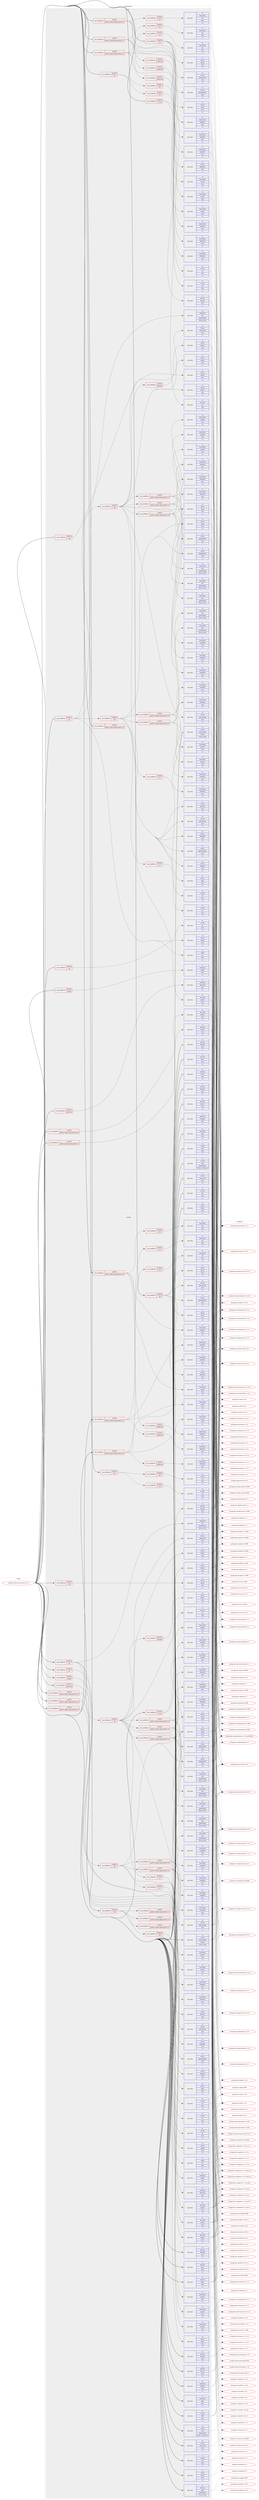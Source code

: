 digraph prolog {

# *************
# Graph options
# *************

newrank=true;
concentrate=true;
compound=true;
graph [rankdir=LR,fontname=Helvetica,fontsize=10,ranksep=1.5];#, ranksep=2.5, nodesep=0.2];
edge  [arrowhead=vee];
node  [fontname=Helvetica,fontsize=10];

# **********
# The ebuild
# **********

subgraph cluster_leftcol {
color=gray;
rank=same;
label=<<i>ebuild</i>>;
id [label="portage://media-gfx/freecad-0.21.2-r3", color=red, width=4, href="../media-gfx/freecad-0.21.2-r3.svg"];
}

# ****************
# The dependencies
# ****************

subgraph cluster_midcol {
color=gray;
label=<<i>dependencies</i>>;
subgraph cluster_compile {
fillcolor="#eeeeee";
style=filled;
label=<<i>compile</i>>;
subgraph cond70633 {
dependency280935 [label=<<TABLE BORDER="0" CELLBORDER="1" CELLSPACING="0" CELLPADDING="4"><TR><TD ROWSPAN="3" CELLPADDING="10">use_conditional</TD></TR><TR><TD>negative</TD></TR><TR><TD>qt6</TD></TR></TABLE>>, shape=none, color=red];
subgraph pack208021 {
dependency280936 [label=<<TABLE BORDER="0" CELLBORDER="1" CELLSPACING="0" CELLPADDING="4" WIDTH="220"><TR><TD ROWSPAN="6" CELLPADDING="30">pack_dep</TD></TR><TR><TD WIDTH="110">no</TD></TR><TR><TD>dev-qt</TD></TR><TR><TD>qtconcurrent</TD></TR><TR><TD>none</TD></TR><TR><TD>[,,]</TD></TR></TABLE>>, shape=none, color=blue];
}
dependency280935:e -> dependency280936:w [weight=20,style="dashed",arrowhead="vee"];
subgraph pack208022 {
dependency280937 [label=<<TABLE BORDER="0" CELLBORDER="1" CELLSPACING="0" CELLPADDING="4" WIDTH="220"><TR><TD ROWSPAN="6" CELLPADDING="30">pack_dep</TD></TR><TR><TD WIDTH="110">no</TD></TR><TR><TD>dev-qt</TD></TR><TR><TD>qtcore</TD></TR><TR><TD>none</TD></TR><TR><TD>[,,]</TD></TR></TABLE>>, shape=none, color=blue];
}
dependency280935:e -> dependency280937:w [weight=20,style="dashed",arrowhead="vee"];
subgraph pack208023 {
dependency280938 [label=<<TABLE BORDER="0" CELLBORDER="1" CELLSPACING="0" CELLPADDING="4" WIDTH="220"><TR><TD ROWSPAN="6" CELLPADDING="30">pack_dep</TD></TR><TR><TD WIDTH="110">no</TD></TR><TR><TD>dev-qt</TD></TR><TR><TD>qtnetwork</TD></TR><TR><TD>none</TD></TR><TR><TD>[,,]</TD></TR></TABLE>>, shape=none, color=blue];
}
dependency280935:e -> dependency280938:w [weight=20,style="dashed",arrowhead="vee"];
subgraph pack208024 {
dependency280939 [label=<<TABLE BORDER="0" CELLBORDER="1" CELLSPACING="0" CELLPADDING="4" WIDTH="220"><TR><TD ROWSPAN="6" CELLPADDING="30">pack_dep</TD></TR><TR><TD WIDTH="110">no</TD></TR><TR><TD>dev-qt</TD></TR><TR><TD>qtxml</TD></TR><TR><TD>none</TD></TR><TR><TD>[,,]</TD></TR></TABLE>>, shape=none, color=blue];
}
dependency280935:e -> dependency280939:w [weight=20,style="dashed",arrowhead="vee"];
subgraph pack208025 {
dependency280940 [label=<<TABLE BORDER="0" CELLBORDER="1" CELLSPACING="0" CELLPADDING="4" WIDTH="220"><TR><TD ROWSPAN="6" CELLPADDING="30">pack_dep</TD></TR><TR><TD WIDTH="110">no</TD></TR><TR><TD>dev-qt</TD></TR><TR><TD>qtxmlpatterns</TD></TR><TR><TD>none</TD></TR><TR><TD>[,,]</TD></TR></TABLE>>, shape=none, color=blue];
}
dependency280935:e -> dependency280940:w [weight=20,style="dashed",arrowhead="vee"];
}
id:e -> dependency280935:w [weight=20,style="solid",arrowhead="vee"];
subgraph cond70634 {
dependency280941 [label=<<TABLE BORDER="0" CELLBORDER="1" CELLSPACING="0" CELLPADDING="4"><TR><TD ROWSPAN="3" CELLPADDING="10">use_conditional</TD></TR><TR><TD>positive</TD></TR><TR><TD>cloud</TD></TR></TABLE>>, shape=none, color=red];
subgraph pack208026 {
dependency280942 [label=<<TABLE BORDER="0" CELLBORDER="1" CELLSPACING="0" CELLPADDING="4" WIDTH="220"><TR><TD ROWSPAN="6" CELLPADDING="30">pack_dep</TD></TR><TR><TD WIDTH="110">no</TD></TR><TR><TD>dev-libs</TD></TR><TR><TD>openssl</TD></TR><TR><TD>none</TD></TR><TR><TD>[,,]</TD></TR></TABLE>>, shape=none, color=blue];
}
dependency280941:e -> dependency280942:w [weight=20,style="dashed",arrowhead="vee"];
subgraph pack208027 {
dependency280943 [label=<<TABLE BORDER="0" CELLBORDER="1" CELLSPACING="0" CELLPADDING="4" WIDTH="220"><TR><TD ROWSPAN="6" CELLPADDING="30">pack_dep</TD></TR><TR><TD WIDTH="110">no</TD></TR><TR><TD>net-misc</TD></TR><TR><TD>curl</TD></TR><TR><TD>none</TD></TR><TR><TD>[,,]</TD></TR></TABLE>>, shape=none, color=blue];
}
dependency280941:e -> dependency280943:w [weight=20,style="dashed",arrowhead="vee"];
}
id:e -> dependency280941:w [weight=20,style="solid",arrowhead="vee"];
subgraph cond70635 {
dependency280944 [label=<<TABLE BORDER="0" CELLBORDER="1" CELLSPACING="0" CELLPADDING="4"><TR><TD ROWSPAN="3" CELLPADDING="10">use_conditional</TD></TR><TR><TD>positive</TD></TR><TR><TD>fem</TD></TR></TABLE>>, shape=none, color=red];
subgraph cond70636 {
dependency280945 [label=<<TABLE BORDER="0" CELLBORDER="1" CELLSPACING="0" CELLPADDING="4"><TR><TD ROWSPAN="3" CELLPADDING="10">use_conditional</TD></TR><TR><TD>negative</TD></TR><TR><TD>qt6</TD></TR></TABLE>>, shape=none, color=red];
subgraph pack208028 {
dependency280946 [label=<<TABLE BORDER="0" CELLBORDER="1" CELLSPACING="0" CELLPADDING="4" WIDTH="220"><TR><TD ROWSPAN="6" CELLPADDING="30">pack_dep</TD></TR><TR><TD WIDTH="110">no</TD></TR><TR><TD>sci-libs</TD></TR><TR><TD>vtk</TD></TR><TR><TD>none</TD></TR><TR><TD>[,,]</TD></TR></TABLE>>, shape=none, color=blue];
}
dependency280945:e -> dependency280946:w [weight=20,style="dashed",arrowhead="vee"];
}
dependency280944:e -> dependency280945:w [weight=20,style="dashed",arrowhead="vee"];
subgraph cond70637 {
dependency280947 [label=<<TABLE BORDER="0" CELLBORDER="1" CELLSPACING="0" CELLPADDING="4"><TR><TD ROWSPAN="3" CELLPADDING="10">use_conditional</TD></TR><TR><TD>positive</TD></TR><TR><TD>qt6</TD></TR></TABLE>>, shape=none, color=red];
subgraph pack208029 {
dependency280948 [label=<<TABLE BORDER="0" CELLBORDER="1" CELLSPACING="0" CELLPADDING="4" WIDTH="220"><TR><TD ROWSPAN="6" CELLPADDING="30">pack_dep</TD></TR><TR><TD WIDTH="110">no</TD></TR><TR><TD>sci-libs</TD></TR><TR><TD>vtk</TD></TR><TR><TD>none</TD></TR><TR><TD>[,,]</TD></TR></TABLE>>, shape=none, color=blue];
}
dependency280947:e -> dependency280948:w [weight=20,style="dashed",arrowhead="vee"];
}
dependency280944:e -> dependency280947:w [weight=20,style="dashed",arrowhead="vee"];
}
id:e -> dependency280944:w [weight=20,style="solid",arrowhead="vee"];
subgraph cond70638 {
dependency280949 [label=<<TABLE BORDER="0" CELLBORDER="1" CELLSPACING="0" CELLPADDING="4"><TR><TD ROWSPAN="3" CELLPADDING="10">use_conditional</TD></TR><TR><TD>positive</TD></TR><TR><TD>gui</TD></TR></TABLE>>, shape=none, color=red];
subgraph pack208030 {
dependency280950 [label=<<TABLE BORDER="0" CELLBORDER="1" CELLSPACING="0" CELLPADDING="4" WIDTH="220"><TR><TD ROWSPAN="6" CELLPADDING="30">pack_dep</TD></TR><TR><TD WIDTH="110">no</TD></TR><TR><TD>media-libs</TD></TR><TR><TD>coin</TD></TR><TR><TD>greaterequal</TD></TR><TR><TD>[4.0.0,,,4.0.0]</TD></TR></TABLE>>, shape=none, color=blue];
}
dependency280949:e -> dependency280950:w [weight=20,style="dashed",arrowhead="vee"];
subgraph pack208031 {
dependency280951 [label=<<TABLE BORDER="0" CELLBORDER="1" CELLSPACING="0" CELLPADDING="4" WIDTH="220"><TR><TD ROWSPAN="6" CELLPADDING="30">pack_dep</TD></TR><TR><TD WIDTH="110">no</TD></TR><TR><TD>virtual</TD></TR><TR><TD>glu</TD></TR><TR><TD>none</TD></TR><TR><TD>[,,]</TD></TR></TABLE>>, shape=none, color=blue];
}
dependency280949:e -> dependency280951:w [weight=20,style="dashed",arrowhead="vee"];
subgraph pack208032 {
dependency280952 [label=<<TABLE BORDER="0" CELLBORDER="1" CELLSPACING="0" CELLPADDING="4" WIDTH="220"><TR><TD ROWSPAN="6" CELLPADDING="30">pack_dep</TD></TR><TR><TD WIDTH="110">no</TD></TR><TR><TD>virtual</TD></TR><TR><TD>opengl</TD></TR><TR><TD>none</TD></TR><TR><TD>[,,]</TD></TR></TABLE>>, shape=none, color=blue];
}
dependency280949:e -> dependency280952:w [weight=20,style="dashed",arrowhead="vee"];
subgraph cond70639 {
dependency280953 [label=<<TABLE BORDER="0" CELLBORDER="1" CELLSPACING="0" CELLPADDING="4"><TR><TD ROWSPAN="3" CELLPADDING="10">use_conditional</TD></TR><TR><TD>negative</TD></TR><TR><TD>qt6</TD></TR></TABLE>>, shape=none, color=red];
subgraph pack208033 {
dependency280954 [label=<<TABLE BORDER="0" CELLBORDER="1" CELLSPACING="0" CELLPADDING="4" WIDTH="220"><TR><TD ROWSPAN="6" CELLPADDING="30">pack_dep</TD></TR><TR><TD WIDTH="110">no</TD></TR><TR><TD>dev-qt</TD></TR><TR><TD>designer</TD></TR><TR><TD>none</TD></TR><TR><TD>[,,]</TD></TR></TABLE>>, shape=none, color=blue];
}
dependency280953:e -> dependency280954:w [weight=20,style="dashed",arrowhead="vee"];
subgraph pack208034 {
dependency280955 [label=<<TABLE BORDER="0" CELLBORDER="1" CELLSPACING="0" CELLPADDING="4" WIDTH="220"><TR><TD ROWSPAN="6" CELLPADDING="30">pack_dep</TD></TR><TR><TD WIDTH="110">no</TD></TR><TR><TD>dev-qt</TD></TR><TR><TD>qtgui</TD></TR><TR><TD>none</TD></TR><TR><TD>[,,]</TD></TR></TABLE>>, shape=none, color=blue];
}
dependency280953:e -> dependency280955:w [weight=20,style="dashed",arrowhead="vee"];
subgraph pack208035 {
dependency280956 [label=<<TABLE BORDER="0" CELLBORDER="1" CELLSPACING="0" CELLPADDING="4" WIDTH="220"><TR><TD ROWSPAN="6" CELLPADDING="30">pack_dep</TD></TR><TR><TD WIDTH="110">no</TD></TR><TR><TD>dev-qt</TD></TR><TR><TD>qtopengl</TD></TR><TR><TD>none</TD></TR><TR><TD>[,,]</TD></TR></TABLE>>, shape=none, color=blue];
}
dependency280953:e -> dependency280956:w [weight=20,style="dashed",arrowhead="vee"];
subgraph pack208036 {
dependency280957 [label=<<TABLE BORDER="0" CELLBORDER="1" CELLSPACING="0" CELLPADDING="4" WIDTH="220"><TR><TD ROWSPAN="6" CELLPADDING="30">pack_dep</TD></TR><TR><TD WIDTH="110">no</TD></TR><TR><TD>dev-qt</TD></TR><TR><TD>qtprintsupport</TD></TR><TR><TD>none</TD></TR><TR><TD>[,,]</TD></TR></TABLE>>, shape=none, color=blue];
}
dependency280953:e -> dependency280957:w [weight=20,style="dashed",arrowhead="vee"];
subgraph pack208037 {
dependency280958 [label=<<TABLE BORDER="0" CELLBORDER="1" CELLSPACING="0" CELLPADDING="4" WIDTH="220"><TR><TD ROWSPAN="6" CELLPADDING="30">pack_dep</TD></TR><TR><TD WIDTH="110">no</TD></TR><TR><TD>dev-qt</TD></TR><TR><TD>qtsvg</TD></TR><TR><TD>none</TD></TR><TR><TD>[,,]</TD></TR></TABLE>>, shape=none, color=blue];
}
dependency280953:e -> dependency280958:w [weight=20,style="dashed",arrowhead="vee"];
subgraph pack208038 {
dependency280959 [label=<<TABLE BORDER="0" CELLBORDER="1" CELLSPACING="0" CELLPADDING="4" WIDTH="220"><TR><TD ROWSPAN="6" CELLPADDING="30">pack_dep</TD></TR><TR><TD WIDTH="110">no</TD></TR><TR><TD>dev-qt</TD></TR><TR><TD>qtwebengine</TD></TR><TR><TD>none</TD></TR><TR><TD>[,,]</TD></TR></TABLE>>, shape=none, color=blue];
}
dependency280953:e -> dependency280959:w [weight=20,style="dashed",arrowhead="vee"];
subgraph pack208039 {
dependency280960 [label=<<TABLE BORDER="0" CELLBORDER="1" CELLSPACING="0" CELLPADDING="4" WIDTH="220"><TR><TD ROWSPAN="6" CELLPADDING="30">pack_dep</TD></TR><TR><TD WIDTH="110">no</TD></TR><TR><TD>dev-qt</TD></TR><TR><TD>qtwidgets</TD></TR><TR><TD>none</TD></TR><TR><TD>[,,]</TD></TR></TABLE>>, shape=none, color=blue];
}
dependency280953:e -> dependency280960:w [weight=20,style="dashed",arrowhead="vee"];
subgraph pack208040 {
dependency280961 [label=<<TABLE BORDER="0" CELLBORDER="1" CELLSPACING="0" CELLPADDING="4" WIDTH="220"><TR><TD ROWSPAN="6" CELLPADDING="30">pack_dep</TD></TR><TR><TD WIDTH="110">no</TD></TR><TR><TD>dev-qt</TD></TR><TR><TD>qtx11extras</TD></TR><TR><TD>none</TD></TR><TR><TD>[,,]</TD></TR></TABLE>>, shape=none, color=blue];
}
dependency280953:e -> dependency280961:w [weight=20,style="dashed",arrowhead="vee"];
subgraph cond70640 {
dependency280962 [label=<<TABLE BORDER="0" CELLBORDER="1" CELLSPACING="0" CELLPADDING="4"><TR><TD ROWSPAN="3" CELLPADDING="10">use_conditional</TD></TR><TR><TD>positive</TD></TR><TR><TD>pcl</TD></TR></TABLE>>, shape=none, color=red];
subgraph pack208041 {
dependency280963 [label=<<TABLE BORDER="0" CELLBORDER="1" CELLSPACING="0" CELLPADDING="4" WIDTH="220"><TR><TD ROWSPAN="6" CELLPADDING="30">pack_dep</TD></TR><TR><TD WIDTH="110">no</TD></TR><TR><TD>sci-libs</TD></TR><TR><TD>pcl</TD></TR><TR><TD>none</TD></TR><TR><TD>[,,]</TD></TR></TABLE>>, shape=none, color=blue];
}
dependency280962:e -> dependency280963:w [weight=20,style="dashed",arrowhead="vee"];
}
dependency280953:e -> dependency280962:w [weight=20,style="dashed",arrowhead="vee"];
subgraph cond70641 {
dependency280964 [label=<<TABLE BORDER="0" CELLBORDER="1" CELLSPACING="0" CELLPADDING="4"><TR><TD ROWSPAN="3" CELLPADDING="10">use_conditional</TD></TR><TR><TD>positive</TD></TR><TR><TD>python_single_target_python3_10</TD></TR></TABLE>>, shape=none, color=red];
subgraph pack208042 {
dependency280965 [label=<<TABLE BORDER="0" CELLBORDER="1" CELLSPACING="0" CELLPADDING="4" WIDTH="220"><TR><TD ROWSPAN="6" CELLPADDING="30">pack_dep</TD></TR><TR><TD WIDTH="110">no</TD></TR><TR><TD>dev-python</TD></TR><TR><TD>matplotlib</TD></TR><TR><TD>none</TD></TR><TR><TD>[,,]</TD></TR></TABLE>>, shape=none, color=blue];
}
dependency280964:e -> dependency280965:w [weight=20,style="dashed",arrowhead="vee"];
subgraph pack208043 {
dependency280966 [label=<<TABLE BORDER="0" CELLBORDER="1" CELLSPACING="0" CELLPADDING="4" WIDTH="220"><TR><TD ROWSPAN="6" CELLPADDING="30">pack_dep</TD></TR><TR><TD WIDTH="110">no</TD></TR><TR><TD>dev-python</TD></TR><TR><TD>pivy</TD></TR><TR><TD>greaterequal</TD></TR><TR><TD>[0.6.5,,,0.6.5]</TD></TR></TABLE>>, shape=none, color=blue];
}
dependency280964:e -> dependency280966:w [weight=20,style="dashed",arrowhead="vee"];
subgraph pack208044 {
dependency280967 [label=<<TABLE BORDER="0" CELLBORDER="1" CELLSPACING="0" CELLPADDING="4" WIDTH="220"><TR><TD ROWSPAN="6" CELLPADDING="30">pack_dep</TD></TR><TR><TD WIDTH="110">no</TD></TR><TR><TD>dev-python</TD></TR><TR><TD>pyside2</TD></TR><TR><TD>none</TD></TR><TR><TD>[,,]</TD></TR></TABLE>>, shape=none, color=blue];
}
dependency280964:e -> dependency280967:w [weight=20,style="dashed",arrowhead="vee"];
subgraph pack208045 {
dependency280968 [label=<<TABLE BORDER="0" CELLBORDER="1" CELLSPACING="0" CELLPADDING="4" WIDTH="220"><TR><TD ROWSPAN="6" CELLPADDING="30">pack_dep</TD></TR><TR><TD WIDTH="110">no</TD></TR><TR><TD>dev-python</TD></TR><TR><TD>shiboken2</TD></TR><TR><TD>none</TD></TR><TR><TD>[,,]</TD></TR></TABLE>>, shape=none, color=blue];
}
dependency280964:e -> dependency280968:w [weight=20,style="dashed",arrowhead="vee"];
}
dependency280953:e -> dependency280964:w [weight=20,style="dashed",arrowhead="vee"];
subgraph cond70642 {
dependency280969 [label=<<TABLE BORDER="0" CELLBORDER="1" CELLSPACING="0" CELLPADDING="4"><TR><TD ROWSPAN="3" CELLPADDING="10">use_conditional</TD></TR><TR><TD>positive</TD></TR><TR><TD>python_single_target_python3_11</TD></TR></TABLE>>, shape=none, color=red];
subgraph pack208046 {
dependency280970 [label=<<TABLE BORDER="0" CELLBORDER="1" CELLSPACING="0" CELLPADDING="4" WIDTH="220"><TR><TD ROWSPAN="6" CELLPADDING="30">pack_dep</TD></TR><TR><TD WIDTH="110">no</TD></TR><TR><TD>dev-python</TD></TR><TR><TD>matplotlib</TD></TR><TR><TD>none</TD></TR><TR><TD>[,,]</TD></TR></TABLE>>, shape=none, color=blue];
}
dependency280969:e -> dependency280970:w [weight=20,style="dashed",arrowhead="vee"];
subgraph pack208047 {
dependency280971 [label=<<TABLE BORDER="0" CELLBORDER="1" CELLSPACING="0" CELLPADDING="4" WIDTH="220"><TR><TD ROWSPAN="6" CELLPADDING="30">pack_dep</TD></TR><TR><TD WIDTH="110">no</TD></TR><TR><TD>dev-python</TD></TR><TR><TD>pivy</TD></TR><TR><TD>greaterequal</TD></TR><TR><TD>[0.6.5,,,0.6.5]</TD></TR></TABLE>>, shape=none, color=blue];
}
dependency280969:e -> dependency280971:w [weight=20,style="dashed",arrowhead="vee"];
subgraph pack208048 {
dependency280972 [label=<<TABLE BORDER="0" CELLBORDER="1" CELLSPACING="0" CELLPADDING="4" WIDTH="220"><TR><TD ROWSPAN="6" CELLPADDING="30">pack_dep</TD></TR><TR><TD WIDTH="110">no</TD></TR><TR><TD>dev-python</TD></TR><TR><TD>pyside2</TD></TR><TR><TD>none</TD></TR><TR><TD>[,,]</TD></TR></TABLE>>, shape=none, color=blue];
}
dependency280969:e -> dependency280972:w [weight=20,style="dashed",arrowhead="vee"];
subgraph pack208049 {
dependency280973 [label=<<TABLE BORDER="0" CELLBORDER="1" CELLSPACING="0" CELLPADDING="4" WIDTH="220"><TR><TD ROWSPAN="6" CELLPADDING="30">pack_dep</TD></TR><TR><TD WIDTH="110">no</TD></TR><TR><TD>dev-python</TD></TR><TR><TD>shiboken2</TD></TR><TR><TD>none</TD></TR><TR><TD>[,,]</TD></TR></TABLE>>, shape=none, color=blue];
}
dependency280969:e -> dependency280973:w [weight=20,style="dashed",arrowhead="vee"];
}
dependency280953:e -> dependency280969:w [weight=20,style="dashed",arrowhead="vee"];
}
dependency280949:e -> dependency280953:w [weight=20,style="dashed",arrowhead="vee"];
subgraph cond70643 {
dependency280974 [label=<<TABLE BORDER="0" CELLBORDER="1" CELLSPACING="0" CELLPADDING="4"><TR><TD ROWSPAN="3" CELLPADDING="10">use_conditional</TD></TR><TR><TD>positive</TD></TR><TR><TD>qt6</TD></TR></TABLE>>, shape=none, color=red];
subgraph pack208050 {
dependency280975 [label=<<TABLE BORDER="0" CELLBORDER="1" CELLSPACING="0" CELLPADDING="4" WIDTH="220"><TR><TD ROWSPAN="6" CELLPADDING="30">pack_dep</TD></TR><TR><TD WIDTH="110">no</TD></TR><TR><TD>sci-libs</TD></TR><TR><TD>opencascade</TD></TR><TR><TD>none</TD></TR><TR><TD>[,,]</TD></TR></TABLE>>, shape=none, color=blue];
}
dependency280974:e -> dependency280975:w [weight=20,style="dashed",arrowhead="vee"];
subgraph cond70644 {
dependency280976 [label=<<TABLE BORDER="0" CELLBORDER="1" CELLSPACING="0" CELLPADDING="4"><TR><TD ROWSPAN="3" CELLPADDING="10">use_conditional</TD></TR><TR><TD>positive</TD></TR><TR><TD>designer</TD></TR></TABLE>>, shape=none, color=red];
subgraph pack208051 {
dependency280977 [label=<<TABLE BORDER="0" CELLBORDER="1" CELLSPACING="0" CELLPADDING="4" WIDTH="220"><TR><TD ROWSPAN="6" CELLPADDING="30">pack_dep</TD></TR><TR><TD WIDTH="110">no</TD></TR><TR><TD>dev-qt</TD></TR><TR><TD>qttools</TD></TR><TR><TD>none</TD></TR><TR><TD>[,,]</TD></TR></TABLE>>, shape=none, color=blue];
}
dependency280976:e -> dependency280977:w [weight=20,style="dashed",arrowhead="vee"];
}
dependency280974:e -> dependency280976:w [weight=20,style="dashed",arrowhead="vee"];
subgraph pack208052 {
dependency280978 [label=<<TABLE BORDER="0" CELLBORDER="1" CELLSPACING="0" CELLPADDING="4" WIDTH="220"><TR><TD ROWSPAN="6" CELLPADDING="30">pack_dep</TD></TR><TR><TD WIDTH="110">no</TD></TR><TR><TD>dev-qt</TD></TR><TR><TD>qt5compat</TD></TR><TR><TD>none</TD></TR><TR><TD>[,,]</TD></TR></TABLE>>, shape=none, color=blue];
}
dependency280974:e -> dependency280978:w [weight=20,style="dashed",arrowhead="vee"];
subgraph pack208053 {
dependency280979 [label=<<TABLE BORDER="0" CELLBORDER="1" CELLSPACING="0" CELLPADDING="4" WIDTH="220"><TR><TD ROWSPAN="6" CELLPADDING="30">pack_dep</TD></TR><TR><TD WIDTH="110">no</TD></TR><TR><TD>dev-qt</TD></TR><TR><TD>qttools</TD></TR><TR><TD>none</TD></TR><TR><TD>[,,]</TD></TR></TABLE>>, shape=none, color=blue];
}
dependency280974:e -> dependency280979:w [weight=20,style="dashed",arrowhead="vee"];
subgraph pack208054 {
dependency280980 [label=<<TABLE BORDER="0" CELLBORDER="1" CELLSPACING="0" CELLPADDING="4" WIDTH="220"><TR><TD ROWSPAN="6" CELLPADDING="30">pack_dep</TD></TR><TR><TD WIDTH="110">no</TD></TR><TR><TD>dev-qt</TD></TR><TR><TD>qtbase</TD></TR><TR><TD>none</TD></TR><TR><TD>[,,]</TD></TR></TABLE>>, shape=none, color=blue];
}
dependency280974:e -> dependency280980:w [weight=20,style="dashed",arrowhead="vee"];
subgraph pack208055 {
dependency280981 [label=<<TABLE BORDER="0" CELLBORDER="1" CELLSPACING="0" CELLPADDING="4" WIDTH="220"><TR><TD ROWSPAN="6" CELLPADDING="30">pack_dep</TD></TR><TR><TD WIDTH="110">no</TD></TR><TR><TD>dev-qt</TD></TR><TR><TD>qtsvg</TD></TR><TR><TD>none</TD></TR><TR><TD>[,,]</TD></TR></TABLE>>, shape=none, color=blue];
}
dependency280974:e -> dependency280981:w [weight=20,style="dashed",arrowhead="vee"];
subgraph pack208056 {
dependency280982 [label=<<TABLE BORDER="0" CELLBORDER="1" CELLSPACING="0" CELLPADDING="4" WIDTH="220"><TR><TD ROWSPAN="6" CELLPADDING="30">pack_dep</TD></TR><TR><TD WIDTH="110">no</TD></TR><TR><TD>dev-qt</TD></TR><TR><TD>qtwebengine</TD></TR><TR><TD>none</TD></TR><TR><TD>[,,]</TD></TR></TABLE>>, shape=none, color=blue];
}
dependency280974:e -> dependency280982:w [weight=20,style="dashed",arrowhead="vee"];
subgraph cond70645 {
dependency280983 [label=<<TABLE BORDER="0" CELLBORDER="1" CELLSPACING="0" CELLPADDING="4"><TR><TD ROWSPAN="3" CELLPADDING="10">use_conditional</TD></TR><TR><TD>positive</TD></TR><TR><TD>pcl</TD></TR></TABLE>>, shape=none, color=red];
subgraph pack208057 {
dependency280984 [label=<<TABLE BORDER="0" CELLBORDER="1" CELLSPACING="0" CELLPADDING="4" WIDTH="220"><TR><TD ROWSPAN="6" CELLPADDING="30">pack_dep</TD></TR><TR><TD WIDTH="110">no</TD></TR><TR><TD>sci-libs</TD></TR><TR><TD>pcl</TD></TR><TR><TD>none</TD></TR><TR><TD>[,,]</TD></TR></TABLE>>, shape=none, color=blue];
}
dependency280983:e -> dependency280984:w [weight=20,style="dashed",arrowhead="vee"];
}
dependency280974:e -> dependency280983:w [weight=20,style="dashed",arrowhead="vee"];
subgraph cond70646 {
dependency280985 [label=<<TABLE BORDER="0" CELLBORDER="1" CELLSPACING="0" CELLPADDING="4"><TR><TD ROWSPAN="3" CELLPADDING="10">use_conditional</TD></TR><TR><TD>positive</TD></TR><TR><TD>python_single_target_python3_10</TD></TR></TABLE>>, shape=none, color=red];
subgraph pack208058 {
dependency280986 [label=<<TABLE BORDER="0" CELLBORDER="1" CELLSPACING="0" CELLPADDING="4" WIDTH="220"><TR><TD ROWSPAN="6" CELLPADDING="30">pack_dep</TD></TR><TR><TD WIDTH="110">no</TD></TR><TR><TD>dev-python</TD></TR><TR><TD>matplotlib</TD></TR><TR><TD>none</TD></TR><TR><TD>[,,]</TD></TR></TABLE>>, shape=none, color=blue];
}
dependency280985:e -> dependency280986:w [weight=20,style="dashed",arrowhead="vee"];
subgraph pack208059 {
dependency280987 [label=<<TABLE BORDER="0" CELLBORDER="1" CELLSPACING="0" CELLPADDING="4" WIDTH="220"><TR><TD ROWSPAN="6" CELLPADDING="30">pack_dep</TD></TR><TR><TD WIDTH="110">no</TD></TR><TR><TD>dev-python</TD></TR><TR><TD>pivy</TD></TR><TR><TD>greaterequal</TD></TR><TR><TD>[0.6.5,,,0.6.5]</TD></TR></TABLE>>, shape=none, color=blue];
}
dependency280985:e -> dependency280987:w [weight=20,style="dashed",arrowhead="vee"];
subgraph pack208060 {
dependency280988 [label=<<TABLE BORDER="0" CELLBORDER="1" CELLSPACING="0" CELLPADDING="4" WIDTH="220"><TR><TD ROWSPAN="6" CELLPADDING="30">pack_dep</TD></TR><TR><TD WIDTH="110">no</TD></TR><TR><TD>dev-python</TD></TR><TR><TD>pyside6</TD></TR><TR><TD>none</TD></TR><TR><TD>[,,]</TD></TR></TABLE>>, shape=none, color=blue];
}
dependency280985:e -> dependency280988:w [weight=20,style="dashed",arrowhead="vee"];
subgraph pack208061 {
dependency280989 [label=<<TABLE BORDER="0" CELLBORDER="1" CELLSPACING="0" CELLPADDING="4" WIDTH="220"><TR><TD ROWSPAN="6" CELLPADDING="30">pack_dep</TD></TR><TR><TD WIDTH="110">no</TD></TR><TR><TD>dev-python</TD></TR><TR><TD>shiboken6</TD></TR><TR><TD>none</TD></TR><TR><TD>[,,]</TD></TR></TABLE>>, shape=none, color=blue];
}
dependency280985:e -> dependency280989:w [weight=20,style="dashed",arrowhead="vee"];
}
dependency280974:e -> dependency280985:w [weight=20,style="dashed",arrowhead="vee"];
subgraph cond70647 {
dependency280990 [label=<<TABLE BORDER="0" CELLBORDER="1" CELLSPACING="0" CELLPADDING="4"><TR><TD ROWSPAN="3" CELLPADDING="10">use_conditional</TD></TR><TR><TD>positive</TD></TR><TR><TD>python_single_target_python3_11</TD></TR></TABLE>>, shape=none, color=red];
subgraph pack208062 {
dependency280991 [label=<<TABLE BORDER="0" CELLBORDER="1" CELLSPACING="0" CELLPADDING="4" WIDTH="220"><TR><TD ROWSPAN="6" CELLPADDING="30">pack_dep</TD></TR><TR><TD WIDTH="110">no</TD></TR><TR><TD>dev-python</TD></TR><TR><TD>matplotlib</TD></TR><TR><TD>none</TD></TR><TR><TD>[,,]</TD></TR></TABLE>>, shape=none, color=blue];
}
dependency280990:e -> dependency280991:w [weight=20,style="dashed",arrowhead="vee"];
subgraph pack208063 {
dependency280992 [label=<<TABLE BORDER="0" CELLBORDER="1" CELLSPACING="0" CELLPADDING="4" WIDTH="220"><TR><TD ROWSPAN="6" CELLPADDING="30">pack_dep</TD></TR><TR><TD WIDTH="110">no</TD></TR><TR><TD>dev-python</TD></TR><TR><TD>pivy</TD></TR><TR><TD>greaterequal</TD></TR><TR><TD>[0.6.5,,,0.6.5]</TD></TR></TABLE>>, shape=none, color=blue];
}
dependency280990:e -> dependency280992:w [weight=20,style="dashed",arrowhead="vee"];
subgraph pack208064 {
dependency280993 [label=<<TABLE BORDER="0" CELLBORDER="1" CELLSPACING="0" CELLPADDING="4" WIDTH="220"><TR><TD ROWSPAN="6" CELLPADDING="30">pack_dep</TD></TR><TR><TD WIDTH="110">no</TD></TR><TR><TD>dev-python</TD></TR><TR><TD>pyside6</TD></TR><TR><TD>none</TD></TR><TR><TD>[,,]</TD></TR></TABLE>>, shape=none, color=blue];
}
dependency280990:e -> dependency280993:w [weight=20,style="dashed",arrowhead="vee"];
subgraph pack208065 {
dependency280994 [label=<<TABLE BORDER="0" CELLBORDER="1" CELLSPACING="0" CELLPADDING="4" WIDTH="220"><TR><TD ROWSPAN="6" CELLPADDING="30">pack_dep</TD></TR><TR><TD WIDTH="110">no</TD></TR><TR><TD>dev-python</TD></TR><TR><TD>shiboken6</TD></TR><TR><TD>none</TD></TR><TR><TD>[,,]</TD></TR></TABLE>>, shape=none, color=blue];
}
dependency280990:e -> dependency280994:w [weight=20,style="dashed",arrowhead="vee"];
}
dependency280974:e -> dependency280990:w [weight=20,style="dashed",arrowhead="vee"];
subgraph cond70648 {
dependency280995 [label=<<TABLE BORDER="0" CELLBORDER="1" CELLSPACING="0" CELLPADDING="4"><TR><TD ROWSPAN="3" CELLPADDING="10">use_conditional</TD></TR><TR><TD>positive</TD></TR><TR><TD>python_single_target_python3_12</TD></TR></TABLE>>, shape=none, color=red];
subgraph pack208066 {
dependency280996 [label=<<TABLE BORDER="0" CELLBORDER="1" CELLSPACING="0" CELLPADDING="4" WIDTH="220"><TR><TD ROWSPAN="6" CELLPADDING="30">pack_dep</TD></TR><TR><TD WIDTH="110">no</TD></TR><TR><TD>dev-python</TD></TR><TR><TD>matplotlib</TD></TR><TR><TD>none</TD></TR><TR><TD>[,,]</TD></TR></TABLE>>, shape=none, color=blue];
}
dependency280995:e -> dependency280996:w [weight=20,style="dashed",arrowhead="vee"];
subgraph pack208067 {
dependency280997 [label=<<TABLE BORDER="0" CELLBORDER="1" CELLSPACING="0" CELLPADDING="4" WIDTH="220"><TR><TD ROWSPAN="6" CELLPADDING="30">pack_dep</TD></TR><TR><TD WIDTH="110">no</TD></TR><TR><TD>dev-python</TD></TR><TR><TD>pivy</TD></TR><TR><TD>greaterequal</TD></TR><TR><TD>[0.6.5,,,0.6.5]</TD></TR></TABLE>>, shape=none, color=blue];
}
dependency280995:e -> dependency280997:w [weight=20,style="dashed",arrowhead="vee"];
subgraph pack208068 {
dependency280998 [label=<<TABLE BORDER="0" CELLBORDER="1" CELLSPACING="0" CELLPADDING="4" WIDTH="220"><TR><TD ROWSPAN="6" CELLPADDING="30">pack_dep</TD></TR><TR><TD WIDTH="110">no</TD></TR><TR><TD>dev-python</TD></TR><TR><TD>pyside6</TD></TR><TR><TD>none</TD></TR><TR><TD>[,,]</TD></TR></TABLE>>, shape=none, color=blue];
}
dependency280995:e -> dependency280998:w [weight=20,style="dashed",arrowhead="vee"];
subgraph pack208069 {
dependency280999 [label=<<TABLE BORDER="0" CELLBORDER="1" CELLSPACING="0" CELLPADDING="4" WIDTH="220"><TR><TD ROWSPAN="6" CELLPADDING="30">pack_dep</TD></TR><TR><TD WIDTH="110">no</TD></TR><TR><TD>dev-python</TD></TR><TR><TD>shiboken6</TD></TR><TR><TD>none</TD></TR><TR><TD>[,,]</TD></TR></TABLE>>, shape=none, color=blue];
}
dependency280995:e -> dependency280999:w [weight=20,style="dashed",arrowhead="vee"];
}
dependency280974:e -> dependency280995:w [weight=20,style="dashed",arrowhead="vee"];
}
dependency280949:e -> dependency280974:w [weight=20,style="dashed",arrowhead="vee"];
}
id:e -> dependency280949:w [weight=20,style="solid",arrowhead="vee"];
subgraph cond70649 {
dependency281000 [label=<<TABLE BORDER="0" CELLBORDER="1" CELLSPACING="0" CELLPADDING="4"><TR><TD ROWSPAN="3" CELLPADDING="10">use_conditional</TD></TR><TR><TD>positive</TD></TR><TR><TD>netgen</TD></TR></TABLE>>, shape=none, color=red];
subgraph pack208070 {
dependency281001 [label=<<TABLE BORDER="0" CELLBORDER="1" CELLSPACING="0" CELLPADDING="4" WIDTH="220"><TR><TD ROWSPAN="6" CELLPADDING="30">pack_dep</TD></TR><TR><TD WIDTH="110">no</TD></TR><TR><TD>media-gfx</TD></TR><TR><TD>netgen</TD></TR><TR><TD>none</TD></TR><TR><TD>[,,]</TD></TR></TABLE>>, shape=none, color=blue];
}
dependency281000:e -> dependency281001:w [weight=20,style="dashed",arrowhead="vee"];
}
id:e -> dependency281000:w [weight=20,style="solid",arrowhead="vee"];
subgraph cond70650 {
dependency281002 [label=<<TABLE BORDER="0" CELLBORDER="1" CELLSPACING="0" CELLPADDING="4"><TR><TD ROWSPAN="3" CELLPADDING="10">use_conditional</TD></TR><TR><TD>positive</TD></TR><TR><TD>openscad</TD></TR></TABLE>>, shape=none, color=red];
subgraph pack208071 {
dependency281003 [label=<<TABLE BORDER="0" CELLBORDER="1" CELLSPACING="0" CELLPADDING="4" WIDTH="220"><TR><TD ROWSPAN="6" CELLPADDING="30">pack_dep</TD></TR><TR><TD WIDTH="110">no</TD></TR><TR><TD>media-gfx</TD></TR><TR><TD>openscad</TD></TR><TR><TD>none</TD></TR><TR><TD>[,,]</TD></TR></TABLE>>, shape=none, color=blue];
}
dependency281002:e -> dependency281003:w [weight=20,style="dashed",arrowhead="vee"];
}
id:e -> dependency281002:w [weight=20,style="solid",arrowhead="vee"];
subgraph cond70651 {
dependency281004 [label=<<TABLE BORDER="0" CELLBORDER="1" CELLSPACING="0" CELLPADDING="4"><TR><TD ROWSPAN="3" CELLPADDING="10">use_conditional</TD></TR><TR><TD>positive</TD></TR><TR><TD>pcl</TD></TR></TABLE>>, shape=none, color=red];
subgraph pack208072 {
dependency281005 [label=<<TABLE BORDER="0" CELLBORDER="1" CELLSPACING="0" CELLPADDING="4" WIDTH="220"><TR><TD ROWSPAN="6" CELLPADDING="30">pack_dep</TD></TR><TR><TD WIDTH="110">no</TD></TR><TR><TD>sci-libs</TD></TR><TR><TD>pcl</TD></TR><TR><TD>none</TD></TR><TR><TD>[,,]</TD></TR></TABLE>>, shape=none, color=blue];
}
dependency281004:e -> dependency281005:w [weight=20,style="dashed",arrowhead="vee"];
}
id:e -> dependency281004:w [weight=20,style="solid",arrowhead="vee"];
subgraph cond70652 {
dependency281006 [label=<<TABLE BORDER="0" CELLBORDER="1" CELLSPACING="0" CELLPADDING="4"><TR><TD ROWSPAN="3" CELLPADDING="10">use_conditional</TD></TR><TR><TD>positive</TD></TR><TR><TD>python_single_target_python3_10</TD></TR></TABLE>>, shape=none, color=red];
subgraph pack208073 {
dependency281007 [label=<<TABLE BORDER="0" CELLBORDER="1" CELLSPACING="0" CELLPADDING="4" WIDTH="220"><TR><TD ROWSPAN="6" CELLPADDING="30">pack_dep</TD></TR><TR><TD WIDTH="110">no</TD></TR><TR><TD>dev-lang</TD></TR><TR><TD>python</TD></TR><TR><TD>none</TD></TR><TR><TD>[,,]</TD></TR></TABLE>>, shape=none, color=blue];
}
dependency281006:e -> dependency281007:w [weight=20,style="dashed",arrowhead="vee"];
}
id:e -> dependency281006:w [weight=20,style="solid",arrowhead="vee"];
subgraph cond70653 {
dependency281008 [label=<<TABLE BORDER="0" CELLBORDER="1" CELLSPACING="0" CELLPADDING="4"><TR><TD ROWSPAN="3" CELLPADDING="10">use_conditional</TD></TR><TR><TD>positive</TD></TR><TR><TD>python_single_target_python3_10</TD></TR></TABLE>>, shape=none, color=red];
subgraph pack208074 {
dependency281009 [label=<<TABLE BORDER="0" CELLBORDER="1" CELLSPACING="0" CELLPADDING="4" WIDTH="220"><TR><TD ROWSPAN="6" CELLPADDING="30">pack_dep</TD></TR><TR><TD WIDTH="110">no</TD></TR><TR><TD>dev-python</TD></TR><TR><TD>numpy</TD></TR><TR><TD>none</TD></TR><TR><TD>[,,]</TD></TR></TABLE>>, shape=none, color=blue];
}
dependency281008:e -> dependency281009:w [weight=20,style="dashed",arrowhead="vee"];
subgraph pack208075 {
dependency281010 [label=<<TABLE BORDER="0" CELLBORDER="1" CELLSPACING="0" CELLPADDING="4" WIDTH="220"><TR><TD ROWSPAN="6" CELLPADDING="30">pack_dep</TD></TR><TR><TD WIDTH="110">no</TD></TR><TR><TD>dev-python</TD></TR><TR><TD>pybind11</TD></TR><TR><TD>none</TD></TR><TR><TD>[,,]</TD></TR></TABLE>>, shape=none, color=blue];
}
dependency281008:e -> dependency281010:w [weight=20,style="dashed",arrowhead="vee"];
subgraph cond70654 {
dependency281011 [label=<<TABLE BORDER="0" CELLBORDER="1" CELLSPACING="0" CELLPADDING="4"><TR><TD ROWSPAN="3" CELLPADDING="10">use_conditional</TD></TR><TR><TD>positive</TD></TR><TR><TD>addonmgr</TD></TR></TABLE>>, shape=none, color=red];
subgraph pack208076 {
dependency281012 [label=<<TABLE BORDER="0" CELLBORDER="1" CELLSPACING="0" CELLPADDING="4" WIDTH="220"><TR><TD ROWSPAN="6" CELLPADDING="30">pack_dep</TD></TR><TR><TD WIDTH="110">no</TD></TR><TR><TD>dev-python</TD></TR><TR><TD>GitPython</TD></TR><TR><TD>none</TD></TR><TR><TD>[,,]</TD></TR></TABLE>>, shape=none, color=blue];
}
dependency281011:e -> dependency281012:w [weight=20,style="dashed",arrowhead="vee"];
}
dependency281008:e -> dependency281011:w [weight=20,style="dashed",arrowhead="vee"];
subgraph cond70655 {
dependency281013 [label=<<TABLE BORDER="0" CELLBORDER="1" CELLSPACING="0" CELLPADDING="4"><TR><TD ROWSPAN="3" CELLPADDING="10">use_conditional</TD></TR><TR><TD>positive</TD></TR><TR><TD>fem</TD></TR></TABLE>>, shape=none, color=red];
subgraph pack208077 {
dependency281014 [label=<<TABLE BORDER="0" CELLBORDER="1" CELLSPACING="0" CELLPADDING="4" WIDTH="220"><TR><TD ROWSPAN="6" CELLPADDING="30">pack_dep</TD></TR><TR><TD WIDTH="110">no</TD></TR><TR><TD>dev-python</TD></TR><TR><TD>ply</TD></TR><TR><TD>none</TD></TR><TR><TD>[,,]</TD></TR></TABLE>>, shape=none, color=blue];
}
dependency281013:e -> dependency281014:w [weight=20,style="dashed",arrowhead="vee"];
}
dependency281008:e -> dependency281013:w [weight=20,style="dashed",arrowhead="vee"];
}
id:e -> dependency281008:w [weight=20,style="solid",arrowhead="vee"];
subgraph cond70656 {
dependency281015 [label=<<TABLE BORDER="0" CELLBORDER="1" CELLSPACING="0" CELLPADDING="4"><TR><TD ROWSPAN="3" CELLPADDING="10">use_conditional</TD></TR><TR><TD>positive</TD></TR><TR><TD>python_single_target_python3_11</TD></TR></TABLE>>, shape=none, color=red];
subgraph pack208078 {
dependency281016 [label=<<TABLE BORDER="0" CELLBORDER="1" CELLSPACING="0" CELLPADDING="4" WIDTH="220"><TR><TD ROWSPAN="6" CELLPADDING="30">pack_dep</TD></TR><TR><TD WIDTH="110">no</TD></TR><TR><TD>dev-lang</TD></TR><TR><TD>python</TD></TR><TR><TD>none</TD></TR><TR><TD>[,,]</TD></TR></TABLE>>, shape=none, color=blue];
}
dependency281015:e -> dependency281016:w [weight=20,style="dashed",arrowhead="vee"];
}
id:e -> dependency281015:w [weight=20,style="solid",arrowhead="vee"];
subgraph cond70657 {
dependency281017 [label=<<TABLE BORDER="0" CELLBORDER="1" CELLSPACING="0" CELLPADDING="4"><TR><TD ROWSPAN="3" CELLPADDING="10">use_conditional</TD></TR><TR><TD>positive</TD></TR><TR><TD>python_single_target_python3_11</TD></TR></TABLE>>, shape=none, color=red];
subgraph pack208079 {
dependency281018 [label=<<TABLE BORDER="0" CELLBORDER="1" CELLSPACING="0" CELLPADDING="4" WIDTH="220"><TR><TD ROWSPAN="6" CELLPADDING="30">pack_dep</TD></TR><TR><TD WIDTH="110">no</TD></TR><TR><TD>dev-python</TD></TR><TR><TD>numpy</TD></TR><TR><TD>none</TD></TR><TR><TD>[,,]</TD></TR></TABLE>>, shape=none, color=blue];
}
dependency281017:e -> dependency281018:w [weight=20,style="dashed",arrowhead="vee"];
subgraph pack208080 {
dependency281019 [label=<<TABLE BORDER="0" CELLBORDER="1" CELLSPACING="0" CELLPADDING="4" WIDTH="220"><TR><TD ROWSPAN="6" CELLPADDING="30">pack_dep</TD></TR><TR><TD WIDTH="110">no</TD></TR><TR><TD>dev-python</TD></TR><TR><TD>pybind11</TD></TR><TR><TD>none</TD></TR><TR><TD>[,,]</TD></TR></TABLE>>, shape=none, color=blue];
}
dependency281017:e -> dependency281019:w [weight=20,style="dashed",arrowhead="vee"];
subgraph cond70658 {
dependency281020 [label=<<TABLE BORDER="0" CELLBORDER="1" CELLSPACING="0" CELLPADDING="4"><TR><TD ROWSPAN="3" CELLPADDING="10">use_conditional</TD></TR><TR><TD>positive</TD></TR><TR><TD>addonmgr</TD></TR></TABLE>>, shape=none, color=red];
subgraph pack208081 {
dependency281021 [label=<<TABLE BORDER="0" CELLBORDER="1" CELLSPACING="0" CELLPADDING="4" WIDTH="220"><TR><TD ROWSPAN="6" CELLPADDING="30">pack_dep</TD></TR><TR><TD WIDTH="110">no</TD></TR><TR><TD>dev-python</TD></TR><TR><TD>GitPython</TD></TR><TR><TD>none</TD></TR><TR><TD>[,,]</TD></TR></TABLE>>, shape=none, color=blue];
}
dependency281020:e -> dependency281021:w [weight=20,style="dashed",arrowhead="vee"];
}
dependency281017:e -> dependency281020:w [weight=20,style="dashed",arrowhead="vee"];
subgraph cond70659 {
dependency281022 [label=<<TABLE BORDER="0" CELLBORDER="1" CELLSPACING="0" CELLPADDING="4"><TR><TD ROWSPAN="3" CELLPADDING="10">use_conditional</TD></TR><TR><TD>positive</TD></TR><TR><TD>fem</TD></TR></TABLE>>, shape=none, color=red];
subgraph pack208082 {
dependency281023 [label=<<TABLE BORDER="0" CELLBORDER="1" CELLSPACING="0" CELLPADDING="4" WIDTH="220"><TR><TD ROWSPAN="6" CELLPADDING="30">pack_dep</TD></TR><TR><TD WIDTH="110">no</TD></TR><TR><TD>dev-python</TD></TR><TR><TD>ply</TD></TR><TR><TD>none</TD></TR><TR><TD>[,,]</TD></TR></TABLE>>, shape=none, color=blue];
}
dependency281022:e -> dependency281023:w [weight=20,style="dashed",arrowhead="vee"];
}
dependency281017:e -> dependency281022:w [weight=20,style="dashed",arrowhead="vee"];
}
id:e -> dependency281017:w [weight=20,style="solid",arrowhead="vee"];
subgraph cond70660 {
dependency281024 [label=<<TABLE BORDER="0" CELLBORDER="1" CELLSPACING="0" CELLPADDING="4"><TR><TD ROWSPAN="3" CELLPADDING="10">use_conditional</TD></TR><TR><TD>positive</TD></TR><TR><TD>python_single_target_python3_12</TD></TR></TABLE>>, shape=none, color=red];
subgraph pack208083 {
dependency281025 [label=<<TABLE BORDER="0" CELLBORDER="1" CELLSPACING="0" CELLPADDING="4" WIDTH="220"><TR><TD ROWSPAN="6" CELLPADDING="30">pack_dep</TD></TR><TR><TD WIDTH="110">no</TD></TR><TR><TD>dev-lang</TD></TR><TR><TD>python</TD></TR><TR><TD>none</TD></TR><TR><TD>[,,]</TD></TR></TABLE>>, shape=none, color=blue];
}
dependency281024:e -> dependency281025:w [weight=20,style="dashed",arrowhead="vee"];
}
id:e -> dependency281024:w [weight=20,style="solid",arrowhead="vee"];
subgraph cond70661 {
dependency281026 [label=<<TABLE BORDER="0" CELLBORDER="1" CELLSPACING="0" CELLPADDING="4"><TR><TD ROWSPAN="3" CELLPADDING="10">use_conditional</TD></TR><TR><TD>positive</TD></TR><TR><TD>python_single_target_python3_12</TD></TR></TABLE>>, shape=none, color=red];
subgraph pack208084 {
dependency281027 [label=<<TABLE BORDER="0" CELLBORDER="1" CELLSPACING="0" CELLPADDING="4" WIDTH="220"><TR><TD ROWSPAN="6" CELLPADDING="30">pack_dep</TD></TR><TR><TD WIDTH="110">no</TD></TR><TR><TD>dev-python</TD></TR><TR><TD>numpy</TD></TR><TR><TD>none</TD></TR><TR><TD>[,,]</TD></TR></TABLE>>, shape=none, color=blue];
}
dependency281026:e -> dependency281027:w [weight=20,style="dashed",arrowhead="vee"];
subgraph pack208085 {
dependency281028 [label=<<TABLE BORDER="0" CELLBORDER="1" CELLSPACING="0" CELLPADDING="4" WIDTH="220"><TR><TD ROWSPAN="6" CELLPADDING="30">pack_dep</TD></TR><TR><TD WIDTH="110">no</TD></TR><TR><TD>dev-python</TD></TR><TR><TD>pybind11</TD></TR><TR><TD>none</TD></TR><TR><TD>[,,]</TD></TR></TABLE>>, shape=none, color=blue];
}
dependency281026:e -> dependency281028:w [weight=20,style="dashed",arrowhead="vee"];
subgraph cond70662 {
dependency281029 [label=<<TABLE BORDER="0" CELLBORDER="1" CELLSPACING="0" CELLPADDING="4"><TR><TD ROWSPAN="3" CELLPADDING="10">use_conditional</TD></TR><TR><TD>positive</TD></TR><TR><TD>addonmgr</TD></TR></TABLE>>, shape=none, color=red];
subgraph pack208086 {
dependency281030 [label=<<TABLE BORDER="0" CELLBORDER="1" CELLSPACING="0" CELLPADDING="4" WIDTH="220"><TR><TD ROWSPAN="6" CELLPADDING="30">pack_dep</TD></TR><TR><TD WIDTH="110">no</TD></TR><TR><TD>dev-python</TD></TR><TR><TD>GitPython</TD></TR><TR><TD>none</TD></TR><TR><TD>[,,]</TD></TR></TABLE>>, shape=none, color=blue];
}
dependency281029:e -> dependency281030:w [weight=20,style="dashed",arrowhead="vee"];
}
dependency281026:e -> dependency281029:w [weight=20,style="dashed",arrowhead="vee"];
subgraph cond70663 {
dependency281031 [label=<<TABLE BORDER="0" CELLBORDER="1" CELLSPACING="0" CELLPADDING="4"><TR><TD ROWSPAN="3" CELLPADDING="10">use_conditional</TD></TR><TR><TD>positive</TD></TR><TR><TD>fem</TD></TR></TABLE>>, shape=none, color=red];
subgraph pack208087 {
dependency281032 [label=<<TABLE BORDER="0" CELLBORDER="1" CELLSPACING="0" CELLPADDING="4" WIDTH="220"><TR><TD ROWSPAN="6" CELLPADDING="30">pack_dep</TD></TR><TR><TD WIDTH="110">no</TD></TR><TR><TD>dev-python</TD></TR><TR><TD>ply</TD></TR><TR><TD>none</TD></TR><TR><TD>[,,]</TD></TR></TABLE>>, shape=none, color=blue];
}
dependency281031:e -> dependency281032:w [weight=20,style="dashed",arrowhead="vee"];
}
dependency281026:e -> dependency281031:w [weight=20,style="dashed",arrowhead="vee"];
}
id:e -> dependency281026:w [weight=20,style="solid",arrowhead="vee"];
subgraph cond70664 {
dependency281033 [label=<<TABLE BORDER="0" CELLBORDER="1" CELLSPACING="0" CELLPADDING="4"><TR><TD ROWSPAN="3" CELLPADDING="10">use_conditional</TD></TR><TR><TD>positive</TD></TR><TR><TD>qt6</TD></TR></TABLE>>, shape=none, color=red];
subgraph pack208088 {
dependency281034 [label=<<TABLE BORDER="0" CELLBORDER="1" CELLSPACING="0" CELLPADDING="4" WIDTH="220"><TR><TD ROWSPAN="6" CELLPADDING="30">pack_dep</TD></TR><TR><TD WIDTH="110">no</TD></TR><TR><TD>dev-qt</TD></TR><TR><TD>qtbase</TD></TR><TR><TD>none</TD></TR><TR><TD>[,,]</TD></TR></TABLE>>, shape=none, color=blue];
}
dependency281033:e -> dependency281034:w [weight=20,style="dashed",arrowhead="vee"];
}
id:e -> dependency281033:w [weight=20,style="solid",arrowhead="vee"];
subgraph cond70665 {
dependency281035 [label=<<TABLE BORDER="0" CELLBORDER="1" CELLSPACING="0" CELLPADDING="4"><TR><TD ROWSPAN="3" CELLPADDING="10">use_conditional</TD></TR><TR><TD>positive</TD></TR><TR><TD>test</TD></TR></TABLE>>, shape=none, color=red];
subgraph cond70666 {
dependency281036 [label=<<TABLE BORDER="0" CELLBORDER="1" CELLSPACING="0" CELLPADDING="4"><TR><TD ROWSPAN="3" CELLPADDING="10">use_conditional</TD></TR><TR><TD>positive</TD></TR><TR><TD>python_single_target_python3_10</TD></TR></TABLE>>, shape=none, color=red];
subgraph pack208089 {
dependency281037 [label=<<TABLE BORDER="0" CELLBORDER="1" CELLSPACING="0" CELLPADDING="4" WIDTH="220"><TR><TD ROWSPAN="6" CELLPADDING="30">pack_dep</TD></TR><TR><TD WIDTH="110">no</TD></TR><TR><TD>dev-python</TD></TR><TR><TD>pyyaml</TD></TR><TR><TD>none</TD></TR><TR><TD>[,,]</TD></TR></TABLE>>, shape=none, color=blue];
}
dependency281036:e -> dependency281037:w [weight=20,style="dashed",arrowhead="vee"];
}
dependency281035:e -> dependency281036:w [weight=20,style="dashed",arrowhead="vee"];
subgraph cond70667 {
dependency281038 [label=<<TABLE BORDER="0" CELLBORDER="1" CELLSPACING="0" CELLPADDING="4"><TR><TD ROWSPAN="3" CELLPADDING="10">use_conditional</TD></TR><TR><TD>positive</TD></TR><TR><TD>python_single_target_python3_11</TD></TR></TABLE>>, shape=none, color=red];
subgraph pack208090 {
dependency281039 [label=<<TABLE BORDER="0" CELLBORDER="1" CELLSPACING="0" CELLPADDING="4" WIDTH="220"><TR><TD ROWSPAN="6" CELLPADDING="30">pack_dep</TD></TR><TR><TD WIDTH="110">no</TD></TR><TR><TD>dev-python</TD></TR><TR><TD>pyyaml</TD></TR><TR><TD>none</TD></TR><TR><TD>[,,]</TD></TR></TABLE>>, shape=none, color=blue];
}
dependency281038:e -> dependency281039:w [weight=20,style="dashed",arrowhead="vee"];
}
dependency281035:e -> dependency281038:w [weight=20,style="dashed",arrowhead="vee"];
subgraph cond70668 {
dependency281040 [label=<<TABLE BORDER="0" CELLBORDER="1" CELLSPACING="0" CELLPADDING="4"><TR><TD ROWSPAN="3" CELLPADDING="10">use_conditional</TD></TR><TR><TD>positive</TD></TR><TR><TD>python_single_target_python3_12</TD></TR></TABLE>>, shape=none, color=red];
subgraph pack208091 {
dependency281041 [label=<<TABLE BORDER="0" CELLBORDER="1" CELLSPACING="0" CELLPADDING="4" WIDTH="220"><TR><TD ROWSPAN="6" CELLPADDING="30">pack_dep</TD></TR><TR><TD WIDTH="110">no</TD></TR><TR><TD>dev-python</TD></TR><TR><TD>pyyaml</TD></TR><TR><TD>none</TD></TR><TR><TD>[,,]</TD></TR></TABLE>>, shape=none, color=blue];
}
dependency281040:e -> dependency281041:w [weight=20,style="dashed",arrowhead="vee"];
}
dependency281035:e -> dependency281040:w [weight=20,style="dashed",arrowhead="vee"];
subgraph cond70669 {
dependency281042 [label=<<TABLE BORDER="0" CELLBORDER="1" CELLSPACING="0" CELLPADDING="4"><TR><TD ROWSPAN="3" CELLPADDING="10">use_conditional</TD></TR><TR><TD>negative</TD></TR><TR><TD>qt6</TD></TR></TABLE>>, shape=none, color=red];
subgraph pack208092 {
dependency281043 [label=<<TABLE BORDER="0" CELLBORDER="1" CELLSPACING="0" CELLPADDING="4" WIDTH="220"><TR><TD ROWSPAN="6" CELLPADDING="30">pack_dep</TD></TR><TR><TD WIDTH="110">no</TD></TR><TR><TD>dev-qt</TD></TR><TR><TD>qttest</TD></TR><TR><TD>none</TD></TR><TR><TD>[,,]</TD></TR></TABLE>>, shape=none, color=blue];
}
dependency281042:e -> dependency281043:w [weight=20,style="dashed",arrowhead="vee"];
}
dependency281035:e -> dependency281042:w [weight=20,style="dashed",arrowhead="vee"];
}
id:e -> dependency281035:w [weight=20,style="solid",arrowhead="vee"];
subgraph pack208093 {
dependency281044 [label=<<TABLE BORDER="0" CELLBORDER="1" CELLSPACING="0" CELLPADDING="4" WIDTH="220"><TR><TD ROWSPAN="6" CELLPADDING="30">pack_dep</TD></TR><TR><TD WIDTH="110">no</TD></TR><TR><TD>dev-cpp</TD></TR><TR><TD>eigen</TD></TR><TR><TD>greaterequal</TD></TR><TR><TD>[3.3.1,,,3.3.1]</TD></TR></TABLE>>, shape=none, color=blue];
}
id:e -> dependency281044:w [weight=20,style="solid",arrowhead="vee"];
subgraph pack208094 {
dependency281045 [label=<<TABLE BORDER="0" CELLBORDER="1" CELLSPACING="0" CELLPADDING="4" WIDTH="220"><TR><TD ROWSPAN="6" CELLPADDING="30">pack_dep</TD></TR><TR><TD WIDTH="110">no</TD></TR><TR><TD>dev-libs</TD></TR><TR><TD>OpenNI2</TD></TR><TR><TD>none</TD></TR><TR><TD>[,,]</TD></TR></TABLE>>, shape=none, color=blue];
}
id:e -> dependency281045:w [weight=20,style="solid",arrowhead="vee"];
subgraph pack208095 {
dependency281046 [label=<<TABLE BORDER="0" CELLBORDER="1" CELLSPACING="0" CELLPADDING="4" WIDTH="220"><TR><TD ROWSPAN="6" CELLPADDING="30">pack_dep</TD></TR><TR><TD WIDTH="110">no</TD></TR><TR><TD>dev-libs</TD></TR><TR><TD>boost</TD></TR><TR><TD>none</TD></TR><TR><TD>[,,]</TD></TR></TABLE>>, shape=none, color=blue];
}
id:e -> dependency281046:w [weight=20,style="solid",arrowhead="vee"];
subgraph pack208096 {
dependency281047 [label=<<TABLE BORDER="0" CELLBORDER="1" CELLSPACING="0" CELLPADDING="4" WIDTH="220"><TR><TD ROWSPAN="6" CELLPADDING="30">pack_dep</TD></TR><TR><TD WIDTH="110">no</TD></TR><TR><TD>dev-libs</TD></TR><TR><TD>libfmt</TD></TR><TR><TD>none</TD></TR><TR><TD>[,,]</TD></TR></TABLE>>, shape=none, color=blue];
}
id:e -> dependency281047:w [weight=20,style="solid",arrowhead="vee"];
subgraph pack208097 {
dependency281048 [label=<<TABLE BORDER="0" CELLBORDER="1" CELLSPACING="0" CELLPADDING="4" WIDTH="220"><TR><TD ROWSPAN="6" CELLPADDING="30">pack_dep</TD></TR><TR><TD WIDTH="110">no</TD></TR><TR><TD>dev-libs</TD></TR><TR><TD>libspnav</TD></TR><TR><TD>none</TD></TR><TR><TD>[,,]</TD></TR></TABLE>>, shape=none, color=blue];
}
id:e -> dependency281048:w [weight=20,style="solid",arrowhead="vee"];
subgraph pack208098 {
dependency281049 [label=<<TABLE BORDER="0" CELLBORDER="1" CELLSPACING="0" CELLPADDING="4" WIDTH="220"><TR><TD ROWSPAN="6" CELLPADDING="30">pack_dep</TD></TR><TR><TD WIDTH="110">no</TD></TR><TR><TD>dev-libs</TD></TR><TR><TD>xerces-c</TD></TR><TR><TD>none</TD></TR><TR><TD>[,,]</TD></TR></TABLE>>, shape=none, color=blue];
}
id:e -> dependency281049:w [weight=20,style="solid",arrowhead="vee"];
subgraph pack208099 {
dependency281050 [label=<<TABLE BORDER="0" CELLBORDER="1" CELLSPACING="0" CELLPADDING="4" WIDTH="220"><TR><TD ROWSPAN="6" CELLPADDING="30">pack_dep</TD></TR><TR><TD WIDTH="110">no</TD></TR><TR><TD>media-libs</TD></TR><TR><TD>freetype</TD></TR><TR><TD>none</TD></TR><TR><TD>[,,]</TD></TR></TABLE>>, shape=none, color=blue];
}
id:e -> dependency281050:w [weight=20,style="solid",arrowhead="vee"];
subgraph pack208100 {
dependency281051 [label=<<TABLE BORDER="0" CELLBORDER="1" CELLSPACING="0" CELLPADDING="4" WIDTH="220"><TR><TD ROWSPAN="6" CELLPADDING="30">pack_dep</TD></TR><TR><TD WIDTH="110">no</TD></TR><TR><TD>media-libs</TD></TR><TR><TD>qhull</TD></TR><TR><TD>none</TD></TR><TR><TD>[,,]</TD></TR></TABLE>>, shape=none, color=blue];
}
id:e -> dependency281051:w [weight=20,style="solid",arrowhead="vee"];
subgraph pack208101 {
dependency281052 [label=<<TABLE BORDER="0" CELLBORDER="1" CELLSPACING="0" CELLPADDING="4" WIDTH="220"><TR><TD ROWSPAN="6" CELLPADDING="30">pack_dep</TD></TR><TR><TD WIDTH="110">no</TD></TR><TR><TD>sci-libs</TD></TR><TR><TD>hdf5</TD></TR><TR><TD>none</TD></TR><TR><TD>[,,]</TD></TR></TABLE>>, shape=none, color=blue];
}
id:e -> dependency281052:w [weight=20,style="solid",arrowhead="vee"];
subgraph pack208102 {
dependency281053 [label=<<TABLE BORDER="0" CELLBORDER="1" CELLSPACING="0" CELLPADDING="4" WIDTH="220"><TR><TD ROWSPAN="6" CELLPADDING="30">pack_dep</TD></TR><TR><TD WIDTH="110">no</TD></TR><TR><TD>sci-libs</TD></TR><TR><TD>med</TD></TR><TR><TD>greaterequal</TD></TR><TR><TD>[4.0.0,,-r1,4.0.0-r1]</TD></TR></TABLE>>, shape=none, color=blue];
}
id:e -> dependency281053:w [weight=20,style="solid",arrowhead="vee"];
subgraph pack208103 {
dependency281054 [label=<<TABLE BORDER="0" CELLBORDER="1" CELLSPACING="0" CELLPADDING="4" WIDTH="220"><TR><TD ROWSPAN="6" CELLPADDING="30">pack_dep</TD></TR><TR><TD WIDTH="110">no</TD></TR><TR><TD>sci-libs</TD></TR><TR><TD>opencascade</TD></TR><TR><TD>smaller</TD></TR><TR><TD>[7.8.0,,,7.8.0]</TD></TR></TABLE>>, shape=none, color=blue];
}
id:e -> dependency281054:w [weight=20,style="solid",arrowhead="vee"];
subgraph pack208104 {
dependency281055 [label=<<TABLE BORDER="0" CELLBORDER="1" CELLSPACING="0" CELLPADDING="4" WIDTH="220"><TR><TD ROWSPAN="6" CELLPADDING="30">pack_dep</TD></TR><TR><TD WIDTH="110">no</TD></TR><TR><TD>sci-libs</TD></TR><TR><TD>orocos_kdl</TD></TR><TR><TD>none</TD></TR><TR><TD>[,,]</TD></TR></TABLE>>, shape=none, color=blue];
}
id:e -> dependency281055:w [weight=20,style="solid",arrowhead="vee"];
subgraph pack208105 {
dependency281056 [label=<<TABLE BORDER="0" CELLBORDER="1" CELLSPACING="0" CELLPADDING="4" WIDTH="220"><TR><TD ROWSPAN="6" CELLPADDING="30">pack_dep</TD></TR><TR><TD WIDTH="110">no</TD></TR><TR><TD>sys-libs</TD></TR><TR><TD>zlib</TD></TR><TR><TD>none</TD></TR><TR><TD>[,,]</TD></TR></TABLE>>, shape=none, color=blue];
}
id:e -> dependency281056:w [weight=20,style="solid",arrowhead="vee"];
subgraph pack208106 {
dependency281057 [label=<<TABLE BORDER="0" CELLBORDER="1" CELLSPACING="0" CELLPADDING="4" WIDTH="220"><TR><TD ROWSPAN="6" CELLPADDING="30">pack_dep</TD></TR><TR><TD WIDTH="110">no</TD></TR><TR><TD>virtual</TD></TR><TR><TD>libusb</TD></TR><TR><TD>none</TD></TR><TR><TD>[,,]</TD></TR></TABLE>>, shape=none, color=blue];
}
id:e -> dependency281057:w [weight=20,style="solid",arrowhead="vee"];
}
subgraph cluster_compileandrun {
fillcolor="#eeeeee";
style=filled;
label=<<i>compile and run</i>>;
}
subgraph cluster_run {
fillcolor="#eeeeee";
style=filled;
label=<<i>run</i>>;
subgraph cond70670 {
dependency281058 [label=<<TABLE BORDER="0" CELLBORDER="1" CELLSPACING="0" CELLPADDING="4"><TR><TD ROWSPAN="3" CELLPADDING="10">use_conditional</TD></TR><TR><TD>negative</TD></TR><TR><TD>qt6</TD></TR></TABLE>>, shape=none, color=red];
subgraph pack208107 {
dependency281059 [label=<<TABLE BORDER="0" CELLBORDER="1" CELLSPACING="0" CELLPADDING="4" WIDTH="220"><TR><TD ROWSPAN="6" CELLPADDING="30">pack_dep</TD></TR><TR><TD WIDTH="110">no</TD></TR><TR><TD>dev-qt</TD></TR><TR><TD>qtconcurrent</TD></TR><TR><TD>none</TD></TR><TR><TD>[,,]</TD></TR></TABLE>>, shape=none, color=blue];
}
dependency281058:e -> dependency281059:w [weight=20,style="dashed",arrowhead="vee"];
subgraph pack208108 {
dependency281060 [label=<<TABLE BORDER="0" CELLBORDER="1" CELLSPACING="0" CELLPADDING="4" WIDTH="220"><TR><TD ROWSPAN="6" CELLPADDING="30">pack_dep</TD></TR><TR><TD WIDTH="110">no</TD></TR><TR><TD>dev-qt</TD></TR><TR><TD>qtcore</TD></TR><TR><TD>none</TD></TR><TR><TD>[,,]</TD></TR></TABLE>>, shape=none, color=blue];
}
dependency281058:e -> dependency281060:w [weight=20,style="dashed",arrowhead="vee"];
subgraph pack208109 {
dependency281061 [label=<<TABLE BORDER="0" CELLBORDER="1" CELLSPACING="0" CELLPADDING="4" WIDTH="220"><TR><TD ROWSPAN="6" CELLPADDING="30">pack_dep</TD></TR><TR><TD WIDTH="110">no</TD></TR><TR><TD>dev-qt</TD></TR><TR><TD>qtnetwork</TD></TR><TR><TD>none</TD></TR><TR><TD>[,,]</TD></TR></TABLE>>, shape=none, color=blue];
}
dependency281058:e -> dependency281061:w [weight=20,style="dashed",arrowhead="vee"];
subgraph pack208110 {
dependency281062 [label=<<TABLE BORDER="0" CELLBORDER="1" CELLSPACING="0" CELLPADDING="4" WIDTH="220"><TR><TD ROWSPAN="6" CELLPADDING="30">pack_dep</TD></TR><TR><TD WIDTH="110">no</TD></TR><TR><TD>dev-qt</TD></TR><TR><TD>qtxml</TD></TR><TR><TD>none</TD></TR><TR><TD>[,,]</TD></TR></TABLE>>, shape=none, color=blue];
}
dependency281058:e -> dependency281062:w [weight=20,style="dashed",arrowhead="vee"];
subgraph pack208111 {
dependency281063 [label=<<TABLE BORDER="0" CELLBORDER="1" CELLSPACING="0" CELLPADDING="4" WIDTH="220"><TR><TD ROWSPAN="6" CELLPADDING="30">pack_dep</TD></TR><TR><TD WIDTH="110">no</TD></TR><TR><TD>dev-qt</TD></TR><TR><TD>qtxmlpatterns</TD></TR><TR><TD>none</TD></TR><TR><TD>[,,]</TD></TR></TABLE>>, shape=none, color=blue];
}
dependency281058:e -> dependency281063:w [weight=20,style="dashed",arrowhead="vee"];
}
id:e -> dependency281058:w [weight=20,style="solid",arrowhead="odot"];
subgraph cond70671 {
dependency281064 [label=<<TABLE BORDER="0" CELLBORDER="1" CELLSPACING="0" CELLPADDING="4"><TR><TD ROWSPAN="3" CELLPADDING="10">use_conditional</TD></TR><TR><TD>positive</TD></TR><TR><TD>cloud</TD></TR></TABLE>>, shape=none, color=red];
subgraph pack208112 {
dependency281065 [label=<<TABLE BORDER="0" CELLBORDER="1" CELLSPACING="0" CELLPADDING="4" WIDTH="220"><TR><TD ROWSPAN="6" CELLPADDING="30">pack_dep</TD></TR><TR><TD WIDTH="110">no</TD></TR><TR><TD>dev-libs</TD></TR><TR><TD>openssl</TD></TR><TR><TD>none</TD></TR><TR><TD>[,,]</TD></TR></TABLE>>, shape=none, color=blue];
}
dependency281064:e -> dependency281065:w [weight=20,style="dashed",arrowhead="vee"];
subgraph pack208113 {
dependency281066 [label=<<TABLE BORDER="0" CELLBORDER="1" CELLSPACING="0" CELLPADDING="4" WIDTH="220"><TR><TD ROWSPAN="6" CELLPADDING="30">pack_dep</TD></TR><TR><TD WIDTH="110">no</TD></TR><TR><TD>net-misc</TD></TR><TR><TD>curl</TD></TR><TR><TD>none</TD></TR><TR><TD>[,,]</TD></TR></TABLE>>, shape=none, color=blue];
}
dependency281064:e -> dependency281066:w [weight=20,style="dashed",arrowhead="vee"];
}
id:e -> dependency281064:w [weight=20,style="solid",arrowhead="odot"];
subgraph cond70672 {
dependency281067 [label=<<TABLE BORDER="0" CELLBORDER="1" CELLSPACING="0" CELLPADDING="4"><TR><TD ROWSPAN="3" CELLPADDING="10">use_conditional</TD></TR><TR><TD>positive</TD></TR><TR><TD>fem</TD></TR></TABLE>>, shape=none, color=red];
subgraph cond70673 {
dependency281068 [label=<<TABLE BORDER="0" CELLBORDER="1" CELLSPACING="0" CELLPADDING="4"><TR><TD ROWSPAN="3" CELLPADDING="10">use_conditional</TD></TR><TR><TD>negative</TD></TR><TR><TD>qt6</TD></TR></TABLE>>, shape=none, color=red];
subgraph pack208114 {
dependency281069 [label=<<TABLE BORDER="0" CELLBORDER="1" CELLSPACING="0" CELLPADDING="4" WIDTH="220"><TR><TD ROWSPAN="6" CELLPADDING="30">pack_dep</TD></TR><TR><TD WIDTH="110">no</TD></TR><TR><TD>sci-libs</TD></TR><TR><TD>vtk</TD></TR><TR><TD>none</TD></TR><TR><TD>[,,]</TD></TR></TABLE>>, shape=none, color=blue];
}
dependency281068:e -> dependency281069:w [weight=20,style="dashed",arrowhead="vee"];
}
dependency281067:e -> dependency281068:w [weight=20,style="dashed",arrowhead="vee"];
subgraph cond70674 {
dependency281070 [label=<<TABLE BORDER="0" CELLBORDER="1" CELLSPACING="0" CELLPADDING="4"><TR><TD ROWSPAN="3" CELLPADDING="10">use_conditional</TD></TR><TR><TD>positive</TD></TR><TR><TD>qt6</TD></TR></TABLE>>, shape=none, color=red];
subgraph pack208115 {
dependency281071 [label=<<TABLE BORDER="0" CELLBORDER="1" CELLSPACING="0" CELLPADDING="4" WIDTH="220"><TR><TD ROWSPAN="6" CELLPADDING="30">pack_dep</TD></TR><TR><TD WIDTH="110">no</TD></TR><TR><TD>sci-libs</TD></TR><TR><TD>vtk</TD></TR><TR><TD>none</TD></TR><TR><TD>[,,]</TD></TR></TABLE>>, shape=none, color=blue];
}
dependency281070:e -> dependency281071:w [weight=20,style="dashed",arrowhead="vee"];
}
dependency281067:e -> dependency281070:w [weight=20,style="dashed",arrowhead="vee"];
}
id:e -> dependency281067:w [weight=20,style="solid",arrowhead="odot"];
subgraph cond70675 {
dependency281072 [label=<<TABLE BORDER="0" CELLBORDER="1" CELLSPACING="0" CELLPADDING="4"><TR><TD ROWSPAN="3" CELLPADDING="10">use_conditional</TD></TR><TR><TD>positive</TD></TR><TR><TD>gui</TD></TR></TABLE>>, shape=none, color=red];
subgraph pack208116 {
dependency281073 [label=<<TABLE BORDER="0" CELLBORDER="1" CELLSPACING="0" CELLPADDING="4" WIDTH="220"><TR><TD ROWSPAN="6" CELLPADDING="30">pack_dep</TD></TR><TR><TD WIDTH="110">no</TD></TR><TR><TD>media-libs</TD></TR><TR><TD>coin</TD></TR><TR><TD>greaterequal</TD></TR><TR><TD>[4.0.0,,,4.0.0]</TD></TR></TABLE>>, shape=none, color=blue];
}
dependency281072:e -> dependency281073:w [weight=20,style="dashed",arrowhead="vee"];
subgraph pack208117 {
dependency281074 [label=<<TABLE BORDER="0" CELLBORDER="1" CELLSPACING="0" CELLPADDING="4" WIDTH="220"><TR><TD ROWSPAN="6" CELLPADDING="30">pack_dep</TD></TR><TR><TD WIDTH="110">no</TD></TR><TR><TD>virtual</TD></TR><TR><TD>glu</TD></TR><TR><TD>none</TD></TR><TR><TD>[,,]</TD></TR></TABLE>>, shape=none, color=blue];
}
dependency281072:e -> dependency281074:w [weight=20,style="dashed",arrowhead="vee"];
subgraph pack208118 {
dependency281075 [label=<<TABLE BORDER="0" CELLBORDER="1" CELLSPACING="0" CELLPADDING="4" WIDTH="220"><TR><TD ROWSPAN="6" CELLPADDING="30">pack_dep</TD></TR><TR><TD WIDTH="110">no</TD></TR><TR><TD>virtual</TD></TR><TR><TD>opengl</TD></TR><TR><TD>none</TD></TR><TR><TD>[,,]</TD></TR></TABLE>>, shape=none, color=blue];
}
dependency281072:e -> dependency281075:w [weight=20,style="dashed",arrowhead="vee"];
subgraph cond70676 {
dependency281076 [label=<<TABLE BORDER="0" CELLBORDER="1" CELLSPACING="0" CELLPADDING="4"><TR><TD ROWSPAN="3" CELLPADDING="10">use_conditional</TD></TR><TR><TD>negative</TD></TR><TR><TD>qt6</TD></TR></TABLE>>, shape=none, color=red];
subgraph pack208119 {
dependency281077 [label=<<TABLE BORDER="0" CELLBORDER="1" CELLSPACING="0" CELLPADDING="4" WIDTH="220"><TR><TD ROWSPAN="6" CELLPADDING="30">pack_dep</TD></TR><TR><TD WIDTH="110">no</TD></TR><TR><TD>dev-qt</TD></TR><TR><TD>designer</TD></TR><TR><TD>none</TD></TR><TR><TD>[,,]</TD></TR></TABLE>>, shape=none, color=blue];
}
dependency281076:e -> dependency281077:w [weight=20,style="dashed",arrowhead="vee"];
subgraph pack208120 {
dependency281078 [label=<<TABLE BORDER="0" CELLBORDER="1" CELLSPACING="0" CELLPADDING="4" WIDTH="220"><TR><TD ROWSPAN="6" CELLPADDING="30">pack_dep</TD></TR><TR><TD WIDTH="110">no</TD></TR><TR><TD>dev-qt</TD></TR><TR><TD>qtgui</TD></TR><TR><TD>none</TD></TR><TR><TD>[,,]</TD></TR></TABLE>>, shape=none, color=blue];
}
dependency281076:e -> dependency281078:w [weight=20,style="dashed",arrowhead="vee"];
subgraph pack208121 {
dependency281079 [label=<<TABLE BORDER="0" CELLBORDER="1" CELLSPACING="0" CELLPADDING="4" WIDTH="220"><TR><TD ROWSPAN="6" CELLPADDING="30">pack_dep</TD></TR><TR><TD WIDTH="110">no</TD></TR><TR><TD>dev-qt</TD></TR><TR><TD>qtopengl</TD></TR><TR><TD>none</TD></TR><TR><TD>[,,]</TD></TR></TABLE>>, shape=none, color=blue];
}
dependency281076:e -> dependency281079:w [weight=20,style="dashed",arrowhead="vee"];
subgraph pack208122 {
dependency281080 [label=<<TABLE BORDER="0" CELLBORDER="1" CELLSPACING="0" CELLPADDING="4" WIDTH="220"><TR><TD ROWSPAN="6" CELLPADDING="30">pack_dep</TD></TR><TR><TD WIDTH="110">no</TD></TR><TR><TD>dev-qt</TD></TR><TR><TD>qtprintsupport</TD></TR><TR><TD>none</TD></TR><TR><TD>[,,]</TD></TR></TABLE>>, shape=none, color=blue];
}
dependency281076:e -> dependency281080:w [weight=20,style="dashed",arrowhead="vee"];
subgraph pack208123 {
dependency281081 [label=<<TABLE BORDER="0" CELLBORDER="1" CELLSPACING="0" CELLPADDING="4" WIDTH="220"><TR><TD ROWSPAN="6" CELLPADDING="30">pack_dep</TD></TR><TR><TD WIDTH="110">no</TD></TR><TR><TD>dev-qt</TD></TR><TR><TD>qtsvg</TD></TR><TR><TD>none</TD></TR><TR><TD>[,,]</TD></TR></TABLE>>, shape=none, color=blue];
}
dependency281076:e -> dependency281081:w [weight=20,style="dashed",arrowhead="vee"];
subgraph pack208124 {
dependency281082 [label=<<TABLE BORDER="0" CELLBORDER="1" CELLSPACING="0" CELLPADDING="4" WIDTH="220"><TR><TD ROWSPAN="6" CELLPADDING="30">pack_dep</TD></TR><TR><TD WIDTH="110">no</TD></TR><TR><TD>dev-qt</TD></TR><TR><TD>qtwebengine</TD></TR><TR><TD>none</TD></TR><TR><TD>[,,]</TD></TR></TABLE>>, shape=none, color=blue];
}
dependency281076:e -> dependency281082:w [weight=20,style="dashed",arrowhead="vee"];
subgraph pack208125 {
dependency281083 [label=<<TABLE BORDER="0" CELLBORDER="1" CELLSPACING="0" CELLPADDING="4" WIDTH="220"><TR><TD ROWSPAN="6" CELLPADDING="30">pack_dep</TD></TR><TR><TD WIDTH="110">no</TD></TR><TR><TD>dev-qt</TD></TR><TR><TD>qtwidgets</TD></TR><TR><TD>none</TD></TR><TR><TD>[,,]</TD></TR></TABLE>>, shape=none, color=blue];
}
dependency281076:e -> dependency281083:w [weight=20,style="dashed",arrowhead="vee"];
subgraph pack208126 {
dependency281084 [label=<<TABLE BORDER="0" CELLBORDER="1" CELLSPACING="0" CELLPADDING="4" WIDTH="220"><TR><TD ROWSPAN="6" CELLPADDING="30">pack_dep</TD></TR><TR><TD WIDTH="110">no</TD></TR><TR><TD>dev-qt</TD></TR><TR><TD>qtx11extras</TD></TR><TR><TD>none</TD></TR><TR><TD>[,,]</TD></TR></TABLE>>, shape=none, color=blue];
}
dependency281076:e -> dependency281084:w [weight=20,style="dashed",arrowhead="vee"];
subgraph cond70677 {
dependency281085 [label=<<TABLE BORDER="0" CELLBORDER="1" CELLSPACING="0" CELLPADDING="4"><TR><TD ROWSPAN="3" CELLPADDING="10">use_conditional</TD></TR><TR><TD>positive</TD></TR><TR><TD>pcl</TD></TR></TABLE>>, shape=none, color=red];
subgraph pack208127 {
dependency281086 [label=<<TABLE BORDER="0" CELLBORDER="1" CELLSPACING="0" CELLPADDING="4" WIDTH="220"><TR><TD ROWSPAN="6" CELLPADDING="30">pack_dep</TD></TR><TR><TD WIDTH="110">no</TD></TR><TR><TD>sci-libs</TD></TR><TR><TD>pcl</TD></TR><TR><TD>none</TD></TR><TR><TD>[,,]</TD></TR></TABLE>>, shape=none, color=blue];
}
dependency281085:e -> dependency281086:w [weight=20,style="dashed",arrowhead="vee"];
}
dependency281076:e -> dependency281085:w [weight=20,style="dashed",arrowhead="vee"];
subgraph cond70678 {
dependency281087 [label=<<TABLE BORDER="0" CELLBORDER="1" CELLSPACING="0" CELLPADDING="4"><TR><TD ROWSPAN="3" CELLPADDING="10">use_conditional</TD></TR><TR><TD>positive</TD></TR><TR><TD>python_single_target_python3_10</TD></TR></TABLE>>, shape=none, color=red];
subgraph pack208128 {
dependency281088 [label=<<TABLE BORDER="0" CELLBORDER="1" CELLSPACING="0" CELLPADDING="4" WIDTH="220"><TR><TD ROWSPAN="6" CELLPADDING="30">pack_dep</TD></TR><TR><TD WIDTH="110">no</TD></TR><TR><TD>dev-python</TD></TR><TR><TD>matplotlib</TD></TR><TR><TD>none</TD></TR><TR><TD>[,,]</TD></TR></TABLE>>, shape=none, color=blue];
}
dependency281087:e -> dependency281088:w [weight=20,style="dashed",arrowhead="vee"];
subgraph pack208129 {
dependency281089 [label=<<TABLE BORDER="0" CELLBORDER="1" CELLSPACING="0" CELLPADDING="4" WIDTH="220"><TR><TD ROWSPAN="6" CELLPADDING="30">pack_dep</TD></TR><TR><TD WIDTH="110">no</TD></TR><TR><TD>dev-python</TD></TR><TR><TD>pivy</TD></TR><TR><TD>greaterequal</TD></TR><TR><TD>[0.6.5,,,0.6.5]</TD></TR></TABLE>>, shape=none, color=blue];
}
dependency281087:e -> dependency281089:w [weight=20,style="dashed",arrowhead="vee"];
subgraph pack208130 {
dependency281090 [label=<<TABLE BORDER="0" CELLBORDER="1" CELLSPACING="0" CELLPADDING="4" WIDTH="220"><TR><TD ROWSPAN="6" CELLPADDING="30">pack_dep</TD></TR><TR><TD WIDTH="110">no</TD></TR><TR><TD>dev-python</TD></TR><TR><TD>pyside2</TD></TR><TR><TD>none</TD></TR><TR><TD>[,,]</TD></TR></TABLE>>, shape=none, color=blue];
}
dependency281087:e -> dependency281090:w [weight=20,style="dashed",arrowhead="vee"];
subgraph pack208131 {
dependency281091 [label=<<TABLE BORDER="0" CELLBORDER="1" CELLSPACING="0" CELLPADDING="4" WIDTH="220"><TR><TD ROWSPAN="6" CELLPADDING="30">pack_dep</TD></TR><TR><TD WIDTH="110">no</TD></TR><TR><TD>dev-python</TD></TR><TR><TD>shiboken2</TD></TR><TR><TD>none</TD></TR><TR><TD>[,,]</TD></TR></TABLE>>, shape=none, color=blue];
}
dependency281087:e -> dependency281091:w [weight=20,style="dashed",arrowhead="vee"];
}
dependency281076:e -> dependency281087:w [weight=20,style="dashed",arrowhead="vee"];
subgraph cond70679 {
dependency281092 [label=<<TABLE BORDER="0" CELLBORDER="1" CELLSPACING="0" CELLPADDING="4"><TR><TD ROWSPAN="3" CELLPADDING="10">use_conditional</TD></TR><TR><TD>positive</TD></TR><TR><TD>python_single_target_python3_11</TD></TR></TABLE>>, shape=none, color=red];
subgraph pack208132 {
dependency281093 [label=<<TABLE BORDER="0" CELLBORDER="1" CELLSPACING="0" CELLPADDING="4" WIDTH="220"><TR><TD ROWSPAN="6" CELLPADDING="30">pack_dep</TD></TR><TR><TD WIDTH="110">no</TD></TR><TR><TD>dev-python</TD></TR><TR><TD>matplotlib</TD></TR><TR><TD>none</TD></TR><TR><TD>[,,]</TD></TR></TABLE>>, shape=none, color=blue];
}
dependency281092:e -> dependency281093:w [weight=20,style="dashed",arrowhead="vee"];
subgraph pack208133 {
dependency281094 [label=<<TABLE BORDER="0" CELLBORDER="1" CELLSPACING="0" CELLPADDING="4" WIDTH="220"><TR><TD ROWSPAN="6" CELLPADDING="30">pack_dep</TD></TR><TR><TD WIDTH="110">no</TD></TR><TR><TD>dev-python</TD></TR><TR><TD>pivy</TD></TR><TR><TD>greaterequal</TD></TR><TR><TD>[0.6.5,,,0.6.5]</TD></TR></TABLE>>, shape=none, color=blue];
}
dependency281092:e -> dependency281094:w [weight=20,style="dashed",arrowhead="vee"];
subgraph pack208134 {
dependency281095 [label=<<TABLE BORDER="0" CELLBORDER="1" CELLSPACING="0" CELLPADDING="4" WIDTH="220"><TR><TD ROWSPAN="6" CELLPADDING="30">pack_dep</TD></TR><TR><TD WIDTH="110">no</TD></TR><TR><TD>dev-python</TD></TR><TR><TD>pyside2</TD></TR><TR><TD>none</TD></TR><TR><TD>[,,]</TD></TR></TABLE>>, shape=none, color=blue];
}
dependency281092:e -> dependency281095:w [weight=20,style="dashed",arrowhead="vee"];
subgraph pack208135 {
dependency281096 [label=<<TABLE BORDER="0" CELLBORDER="1" CELLSPACING="0" CELLPADDING="4" WIDTH="220"><TR><TD ROWSPAN="6" CELLPADDING="30">pack_dep</TD></TR><TR><TD WIDTH="110">no</TD></TR><TR><TD>dev-python</TD></TR><TR><TD>shiboken2</TD></TR><TR><TD>none</TD></TR><TR><TD>[,,]</TD></TR></TABLE>>, shape=none, color=blue];
}
dependency281092:e -> dependency281096:w [weight=20,style="dashed",arrowhead="vee"];
}
dependency281076:e -> dependency281092:w [weight=20,style="dashed",arrowhead="vee"];
}
dependency281072:e -> dependency281076:w [weight=20,style="dashed",arrowhead="vee"];
subgraph cond70680 {
dependency281097 [label=<<TABLE BORDER="0" CELLBORDER="1" CELLSPACING="0" CELLPADDING="4"><TR><TD ROWSPAN="3" CELLPADDING="10">use_conditional</TD></TR><TR><TD>positive</TD></TR><TR><TD>qt6</TD></TR></TABLE>>, shape=none, color=red];
subgraph pack208136 {
dependency281098 [label=<<TABLE BORDER="0" CELLBORDER="1" CELLSPACING="0" CELLPADDING="4" WIDTH="220"><TR><TD ROWSPAN="6" CELLPADDING="30">pack_dep</TD></TR><TR><TD WIDTH="110">no</TD></TR><TR><TD>sci-libs</TD></TR><TR><TD>opencascade</TD></TR><TR><TD>none</TD></TR><TR><TD>[,,]</TD></TR></TABLE>>, shape=none, color=blue];
}
dependency281097:e -> dependency281098:w [weight=20,style="dashed",arrowhead="vee"];
subgraph cond70681 {
dependency281099 [label=<<TABLE BORDER="0" CELLBORDER="1" CELLSPACING="0" CELLPADDING="4"><TR><TD ROWSPAN="3" CELLPADDING="10">use_conditional</TD></TR><TR><TD>positive</TD></TR><TR><TD>designer</TD></TR></TABLE>>, shape=none, color=red];
subgraph pack208137 {
dependency281100 [label=<<TABLE BORDER="0" CELLBORDER="1" CELLSPACING="0" CELLPADDING="4" WIDTH="220"><TR><TD ROWSPAN="6" CELLPADDING="30">pack_dep</TD></TR><TR><TD WIDTH="110">no</TD></TR><TR><TD>dev-qt</TD></TR><TR><TD>qttools</TD></TR><TR><TD>none</TD></TR><TR><TD>[,,]</TD></TR></TABLE>>, shape=none, color=blue];
}
dependency281099:e -> dependency281100:w [weight=20,style="dashed",arrowhead="vee"];
}
dependency281097:e -> dependency281099:w [weight=20,style="dashed",arrowhead="vee"];
subgraph pack208138 {
dependency281101 [label=<<TABLE BORDER="0" CELLBORDER="1" CELLSPACING="0" CELLPADDING="4" WIDTH="220"><TR><TD ROWSPAN="6" CELLPADDING="30">pack_dep</TD></TR><TR><TD WIDTH="110">no</TD></TR><TR><TD>dev-qt</TD></TR><TR><TD>qt5compat</TD></TR><TR><TD>none</TD></TR><TR><TD>[,,]</TD></TR></TABLE>>, shape=none, color=blue];
}
dependency281097:e -> dependency281101:w [weight=20,style="dashed",arrowhead="vee"];
subgraph pack208139 {
dependency281102 [label=<<TABLE BORDER="0" CELLBORDER="1" CELLSPACING="0" CELLPADDING="4" WIDTH="220"><TR><TD ROWSPAN="6" CELLPADDING="30">pack_dep</TD></TR><TR><TD WIDTH="110">no</TD></TR><TR><TD>dev-qt</TD></TR><TR><TD>qttools</TD></TR><TR><TD>none</TD></TR><TR><TD>[,,]</TD></TR></TABLE>>, shape=none, color=blue];
}
dependency281097:e -> dependency281102:w [weight=20,style="dashed",arrowhead="vee"];
subgraph pack208140 {
dependency281103 [label=<<TABLE BORDER="0" CELLBORDER="1" CELLSPACING="0" CELLPADDING="4" WIDTH="220"><TR><TD ROWSPAN="6" CELLPADDING="30">pack_dep</TD></TR><TR><TD WIDTH="110">no</TD></TR><TR><TD>dev-qt</TD></TR><TR><TD>qtbase</TD></TR><TR><TD>none</TD></TR><TR><TD>[,,]</TD></TR></TABLE>>, shape=none, color=blue];
}
dependency281097:e -> dependency281103:w [weight=20,style="dashed",arrowhead="vee"];
subgraph pack208141 {
dependency281104 [label=<<TABLE BORDER="0" CELLBORDER="1" CELLSPACING="0" CELLPADDING="4" WIDTH="220"><TR><TD ROWSPAN="6" CELLPADDING="30">pack_dep</TD></TR><TR><TD WIDTH="110">no</TD></TR><TR><TD>dev-qt</TD></TR><TR><TD>qtsvg</TD></TR><TR><TD>none</TD></TR><TR><TD>[,,]</TD></TR></TABLE>>, shape=none, color=blue];
}
dependency281097:e -> dependency281104:w [weight=20,style="dashed",arrowhead="vee"];
subgraph pack208142 {
dependency281105 [label=<<TABLE BORDER="0" CELLBORDER="1" CELLSPACING="0" CELLPADDING="4" WIDTH="220"><TR><TD ROWSPAN="6" CELLPADDING="30">pack_dep</TD></TR><TR><TD WIDTH="110">no</TD></TR><TR><TD>dev-qt</TD></TR><TR><TD>qtwebengine</TD></TR><TR><TD>none</TD></TR><TR><TD>[,,]</TD></TR></TABLE>>, shape=none, color=blue];
}
dependency281097:e -> dependency281105:w [weight=20,style="dashed",arrowhead="vee"];
subgraph cond70682 {
dependency281106 [label=<<TABLE BORDER="0" CELLBORDER="1" CELLSPACING="0" CELLPADDING="4"><TR><TD ROWSPAN="3" CELLPADDING="10">use_conditional</TD></TR><TR><TD>positive</TD></TR><TR><TD>pcl</TD></TR></TABLE>>, shape=none, color=red];
subgraph pack208143 {
dependency281107 [label=<<TABLE BORDER="0" CELLBORDER="1" CELLSPACING="0" CELLPADDING="4" WIDTH="220"><TR><TD ROWSPAN="6" CELLPADDING="30">pack_dep</TD></TR><TR><TD WIDTH="110">no</TD></TR><TR><TD>sci-libs</TD></TR><TR><TD>pcl</TD></TR><TR><TD>none</TD></TR><TR><TD>[,,]</TD></TR></TABLE>>, shape=none, color=blue];
}
dependency281106:e -> dependency281107:w [weight=20,style="dashed",arrowhead="vee"];
}
dependency281097:e -> dependency281106:w [weight=20,style="dashed",arrowhead="vee"];
subgraph cond70683 {
dependency281108 [label=<<TABLE BORDER="0" CELLBORDER="1" CELLSPACING="0" CELLPADDING="4"><TR><TD ROWSPAN="3" CELLPADDING="10">use_conditional</TD></TR><TR><TD>positive</TD></TR><TR><TD>python_single_target_python3_10</TD></TR></TABLE>>, shape=none, color=red];
subgraph pack208144 {
dependency281109 [label=<<TABLE BORDER="0" CELLBORDER="1" CELLSPACING="0" CELLPADDING="4" WIDTH="220"><TR><TD ROWSPAN="6" CELLPADDING="30">pack_dep</TD></TR><TR><TD WIDTH="110">no</TD></TR><TR><TD>dev-python</TD></TR><TR><TD>matplotlib</TD></TR><TR><TD>none</TD></TR><TR><TD>[,,]</TD></TR></TABLE>>, shape=none, color=blue];
}
dependency281108:e -> dependency281109:w [weight=20,style="dashed",arrowhead="vee"];
subgraph pack208145 {
dependency281110 [label=<<TABLE BORDER="0" CELLBORDER="1" CELLSPACING="0" CELLPADDING="4" WIDTH="220"><TR><TD ROWSPAN="6" CELLPADDING="30">pack_dep</TD></TR><TR><TD WIDTH="110">no</TD></TR><TR><TD>dev-python</TD></TR><TR><TD>pivy</TD></TR><TR><TD>greaterequal</TD></TR><TR><TD>[0.6.5,,,0.6.5]</TD></TR></TABLE>>, shape=none, color=blue];
}
dependency281108:e -> dependency281110:w [weight=20,style="dashed",arrowhead="vee"];
subgraph pack208146 {
dependency281111 [label=<<TABLE BORDER="0" CELLBORDER="1" CELLSPACING="0" CELLPADDING="4" WIDTH="220"><TR><TD ROWSPAN="6" CELLPADDING="30">pack_dep</TD></TR><TR><TD WIDTH="110">no</TD></TR><TR><TD>dev-python</TD></TR><TR><TD>pyside6</TD></TR><TR><TD>none</TD></TR><TR><TD>[,,]</TD></TR></TABLE>>, shape=none, color=blue];
}
dependency281108:e -> dependency281111:w [weight=20,style="dashed",arrowhead="vee"];
subgraph pack208147 {
dependency281112 [label=<<TABLE BORDER="0" CELLBORDER="1" CELLSPACING="0" CELLPADDING="4" WIDTH="220"><TR><TD ROWSPAN="6" CELLPADDING="30">pack_dep</TD></TR><TR><TD WIDTH="110">no</TD></TR><TR><TD>dev-python</TD></TR><TR><TD>shiboken6</TD></TR><TR><TD>none</TD></TR><TR><TD>[,,]</TD></TR></TABLE>>, shape=none, color=blue];
}
dependency281108:e -> dependency281112:w [weight=20,style="dashed",arrowhead="vee"];
}
dependency281097:e -> dependency281108:w [weight=20,style="dashed",arrowhead="vee"];
subgraph cond70684 {
dependency281113 [label=<<TABLE BORDER="0" CELLBORDER="1" CELLSPACING="0" CELLPADDING="4"><TR><TD ROWSPAN="3" CELLPADDING="10">use_conditional</TD></TR><TR><TD>positive</TD></TR><TR><TD>python_single_target_python3_11</TD></TR></TABLE>>, shape=none, color=red];
subgraph pack208148 {
dependency281114 [label=<<TABLE BORDER="0" CELLBORDER="1" CELLSPACING="0" CELLPADDING="4" WIDTH="220"><TR><TD ROWSPAN="6" CELLPADDING="30">pack_dep</TD></TR><TR><TD WIDTH="110">no</TD></TR><TR><TD>dev-python</TD></TR><TR><TD>matplotlib</TD></TR><TR><TD>none</TD></TR><TR><TD>[,,]</TD></TR></TABLE>>, shape=none, color=blue];
}
dependency281113:e -> dependency281114:w [weight=20,style="dashed",arrowhead="vee"];
subgraph pack208149 {
dependency281115 [label=<<TABLE BORDER="0" CELLBORDER="1" CELLSPACING="0" CELLPADDING="4" WIDTH="220"><TR><TD ROWSPAN="6" CELLPADDING="30">pack_dep</TD></TR><TR><TD WIDTH="110">no</TD></TR><TR><TD>dev-python</TD></TR><TR><TD>pivy</TD></TR><TR><TD>greaterequal</TD></TR><TR><TD>[0.6.5,,,0.6.5]</TD></TR></TABLE>>, shape=none, color=blue];
}
dependency281113:e -> dependency281115:w [weight=20,style="dashed",arrowhead="vee"];
subgraph pack208150 {
dependency281116 [label=<<TABLE BORDER="0" CELLBORDER="1" CELLSPACING="0" CELLPADDING="4" WIDTH="220"><TR><TD ROWSPAN="6" CELLPADDING="30">pack_dep</TD></TR><TR><TD WIDTH="110">no</TD></TR><TR><TD>dev-python</TD></TR><TR><TD>pyside6</TD></TR><TR><TD>none</TD></TR><TR><TD>[,,]</TD></TR></TABLE>>, shape=none, color=blue];
}
dependency281113:e -> dependency281116:w [weight=20,style="dashed",arrowhead="vee"];
subgraph pack208151 {
dependency281117 [label=<<TABLE BORDER="0" CELLBORDER="1" CELLSPACING="0" CELLPADDING="4" WIDTH="220"><TR><TD ROWSPAN="6" CELLPADDING="30">pack_dep</TD></TR><TR><TD WIDTH="110">no</TD></TR><TR><TD>dev-python</TD></TR><TR><TD>shiboken6</TD></TR><TR><TD>none</TD></TR><TR><TD>[,,]</TD></TR></TABLE>>, shape=none, color=blue];
}
dependency281113:e -> dependency281117:w [weight=20,style="dashed",arrowhead="vee"];
}
dependency281097:e -> dependency281113:w [weight=20,style="dashed",arrowhead="vee"];
subgraph cond70685 {
dependency281118 [label=<<TABLE BORDER="0" CELLBORDER="1" CELLSPACING="0" CELLPADDING="4"><TR><TD ROWSPAN="3" CELLPADDING="10">use_conditional</TD></TR><TR><TD>positive</TD></TR><TR><TD>python_single_target_python3_12</TD></TR></TABLE>>, shape=none, color=red];
subgraph pack208152 {
dependency281119 [label=<<TABLE BORDER="0" CELLBORDER="1" CELLSPACING="0" CELLPADDING="4" WIDTH="220"><TR><TD ROWSPAN="6" CELLPADDING="30">pack_dep</TD></TR><TR><TD WIDTH="110">no</TD></TR><TR><TD>dev-python</TD></TR><TR><TD>matplotlib</TD></TR><TR><TD>none</TD></TR><TR><TD>[,,]</TD></TR></TABLE>>, shape=none, color=blue];
}
dependency281118:e -> dependency281119:w [weight=20,style="dashed",arrowhead="vee"];
subgraph pack208153 {
dependency281120 [label=<<TABLE BORDER="0" CELLBORDER="1" CELLSPACING="0" CELLPADDING="4" WIDTH="220"><TR><TD ROWSPAN="6" CELLPADDING="30">pack_dep</TD></TR><TR><TD WIDTH="110">no</TD></TR><TR><TD>dev-python</TD></TR><TR><TD>pivy</TD></TR><TR><TD>greaterequal</TD></TR><TR><TD>[0.6.5,,,0.6.5]</TD></TR></TABLE>>, shape=none, color=blue];
}
dependency281118:e -> dependency281120:w [weight=20,style="dashed",arrowhead="vee"];
subgraph pack208154 {
dependency281121 [label=<<TABLE BORDER="0" CELLBORDER="1" CELLSPACING="0" CELLPADDING="4" WIDTH="220"><TR><TD ROWSPAN="6" CELLPADDING="30">pack_dep</TD></TR><TR><TD WIDTH="110">no</TD></TR><TR><TD>dev-python</TD></TR><TR><TD>pyside6</TD></TR><TR><TD>none</TD></TR><TR><TD>[,,]</TD></TR></TABLE>>, shape=none, color=blue];
}
dependency281118:e -> dependency281121:w [weight=20,style="dashed",arrowhead="vee"];
subgraph pack208155 {
dependency281122 [label=<<TABLE BORDER="0" CELLBORDER="1" CELLSPACING="0" CELLPADDING="4" WIDTH="220"><TR><TD ROWSPAN="6" CELLPADDING="30">pack_dep</TD></TR><TR><TD WIDTH="110">no</TD></TR><TR><TD>dev-python</TD></TR><TR><TD>shiboken6</TD></TR><TR><TD>none</TD></TR><TR><TD>[,,]</TD></TR></TABLE>>, shape=none, color=blue];
}
dependency281118:e -> dependency281122:w [weight=20,style="dashed",arrowhead="vee"];
}
dependency281097:e -> dependency281118:w [weight=20,style="dashed",arrowhead="vee"];
}
dependency281072:e -> dependency281097:w [weight=20,style="dashed",arrowhead="vee"];
}
id:e -> dependency281072:w [weight=20,style="solid",arrowhead="odot"];
subgraph cond70686 {
dependency281123 [label=<<TABLE BORDER="0" CELLBORDER="1" CELLSPACING="0" CELLPADDING="4"><TR><TD ROWSPAN="3" CELLPADDING="10">use_conditional</TD></TR><TR><TD>positive</TD></TR><TR><TD>netgen</TD></TR></TABLE>>, shape=none, color=red];
subgraph pack208156 {
dependency281124 [label=<<TABLE BORDER="0" CELLBORDER="1" CELLSPACING="0" CELLPADDING="4" WIDTH="220"><TR><TD ROWSPAN="6" CELLPADDING="30">pack_dep</TD></TR><TR><TD WIDTH="110">no</TD></TR><TR><TD>media-gfx</TD></TR><TR><TD>netgen</TD></TR><TR><TD>none</TD></TR><TR><TD>[,,]</TD></TR></TABLE>>, shape=none, color=blue];
}
dependency281123:e -> dependency281124:w [weight=20,style="dashed",arrowhead="vee"];
}
id:e -> dependency281123:w [weight=20,style="solid",arrowhead="odot"];
subgraph cond70687 {
dependency281125 [label=<<TABLE BORDER="0" CELLBORDER="1" CELLSPACING="0" CELLPADDING="4"><TR><TD ROWSPAN="3" CELLPADDING="10">use_conditional</TD></TR><TR><TD>positive</TD></TR><TR><TD>openscad</TD></TR></TABLE>>, shape=none, color=red];
subgraph pack208157 {
dependency281126 [label=<<TABLE BORDER="0" CELLBORDER="1" CELLSPACING="0" CELLPADDING="4" WIDTH="220"><TR><TD ROWSPAN="6" CELLPADDING="30">pack_dep</TD></TR><TR><TD WIDTH="110">no</TD></TR><TR><TD>media-gfx</TD></TR><TR><TD>openscad</TD></TR><TR><TD>none</TD></TR><TR><TD>[,,]</TD></TR></TABLE>>, shape=none, color=blue];
}
dependency281125:e -> dependency281126:w [weight=20,style="dashed",arrowhead="vee"];
}
id:e -> dependency281125:w [weight=20,style="solid",arrowhead="odot"];
subgraph cond70688 {
dependency281127 [label=<<TABLE BORDER="0" CELLBORDER="1" CELLSPACING="0" CELLPADDING="4"><TR><TD ROWSPAN="3" CELLPADDING="10">use_conditional</TD></TR><TR><TD>positive</TD></TR><TR><TD>pcl</TD></TR></TABLE>>, shape=none, color=red];
subgraph pack208158 {
dependency281128 [label=<<TABLE BORDER="0" CELLBORDER="1" CELLSPACING="0" CELLPADDING="4" WIDTH="220"><TR><TD ROWSPAN="6" CELLPADDING="30">pack_dep</TD></TR><TR><TD WIDTH="110">no</TD></TR><TR><TD>sci-libs</TD></TR><TR><TD>pcl</TD></TR><TR><TD>none</TD></TR><TR><TD>[,,]</TD></TR></TABLE>>, shape=none, color=blue];
}
dependency281127:e -> dependency281128:w [weight=20,style="dashed",arrowhead="vee"];
}
id:e -> dependency281127:w [weight=20,style="solid",arrowhead="odot"];
subgraph cond70689 {
dependency281129 [label=<<TABLE BORDER="0" CELLBORDER="1" CELLSPACING="0" CELLPADDING="4"><TR><TD ROWSPAN="3" CELLPADDING="10">use_conditional</TD></TR><TR><TD>positive</TD></TR><TR><TD>python_single_target_python3_10</TD></TR></TABLE>>, shape=none, color=red];
subgraph pack208159 {
dependency281130 [label=<<TABLE BORDER="0" CELLBORDER="1" CELLSPACING="0" CELLPADDING="4" WIDTH="220"><TR><TD ROWSPAN="6" CELLPADDING="30">pack_dep</TD></TR><TR><TD WIDTH="110">no</TD></TR><TR><TD>dev-lang</TD></TR><TR><TD>python</TD></TR><TR><TD>none</TD></TR><TR><TD>[,,]</TD></TR></TABLE>>, shape=none, color=blue];
}
dependency281129:e -> dependency281130:w [weight=20,style="dashed",arrowhead="vee"];
}
id:e -> dependency281129:w [weight=20,style="solid",arrowhead="odot"];
subgraph cond70690 {
dependency281131 [label=<<TABLE BORDER="0" CELLBORDER="1" CELLSPACING="0" CELLPADDING="4"><TR><TD ROWSPAN="3" CELLPADDING="10">use_conditional</TD></TR><TR><TD>positive</TD></TR><TR><TD>python_single_target_python3_10</TD></TR></TABLE>>, shape=none, color=red];
subgraph pack208160 {
dependency281132 [label=<<TABLE BORDER="0" CELLBORDER="1" CELLSPACING="0" CELLPADDING="4" WIDTH="220"><TR><TD ROWSPAN="6" CELLPADDING="30">pack_dep</TD></TR><TR><TD WIDTH="110">no</TD></TR><TR><TD>dev-python</TD></TR><TR><TD>numpy</TD></TR><TR><TD>none</TD></TR><TR><TD>[,,]</TD></TR></TABLE>>, shape=none, color=blue];
}
dependency281131:e -> dependency281132:w [weight=20,style="dashed",arrowhead="vee"];
subgraph pack208161 {
dependency281133 [label=<<TABLE BORDER="0" CELLBORDER="1" CELLSPACING="0" CELLPADDING="4" WIDTH="220"><TR><TD ROWSPAN="6" CELLPADDING="30">pack_dep</TD></TR><TR><TD WIDTH="110">no</TD></TR><TR><TD>dev-python</TD></TR><TR><TD>pybind11</TD></TR><TR><TD>none</TD></TR><TR><TD>[,,]</TD></TR></TABLE>>, shape=none, color=blue];
}
dependency281131:e -> dependency281133:w [weight=20,style="dashed",arrowhead="vee"];
subgraph cond70691 {
dependency281134 [label=<<TABLE BORDER="0" CELLBORDER="1" CELLSPACING="0" CELLPADDING="4"><TR><TD ROWSPAN="3" CELLPADDING="10">use_conditional</TD></TR><TR><TD>positive</TD></TR><TR><TD>addonmgr</TD></TR></TABLE>>, shape=none, color=red];
subgraph pack208162 {
dependency281135 [label=<<TABLE BORDER="0" CELLBORDER="1" CELLSPACING="0" CELLPADDING="4" WIDTH="220"><TR><TD ROWSPAN="6" CELLPADDING="30">pack_dep</TD></TR><TR><TD WIDTH="110">no</TD></TR><TR><TD>dev-python</TD></TR><TR><TD>GitPython</TD></TR><TR><TD>none</TD></TR><TR><TD>[,,]</TD></TR></TABLE>>, shape=none, color=blue];
}
dependency281134:e -> dependency281135:w [weight=20,style="dashed",arrowhead="vee"];
}
dependency281131:e -> dependency281134:w [weight=20,style="dashed",arrowhead="vee"];
subgraph cond70692 {
dependency281136 [label=<<TABLE BORDER="0" CELLBORDER="1" CELLSPACING="0" CELLPADDING="4"><TR><TD ROWSPAN="3" CELLPADDING="10">use_conditional</TD></TR><TR><TD>positive</TD></TR><TR><TD>fem</TD></TR></TABLE>>, shape=none, color=red];
subgraph pack208163 {
dependency281137 [label=<<TABLE BORDER="0" CELLBORDER="1" CELLSPACING="0" CELLPADDING="4" WIDTH="220"><TR><TD ROWSPAN="6" CELLPADDING="30">pack_dep</TD></TR><TR><TD WIDTH="110">no</TD></TR><TR><TD>dev-python</TD></TR><TR><TD>ply</TD></TR><TR><TD>none</TD></TR><TR><TD>[,,]</TD></TR></TABLE>>, shape=none, color=blue];
}
dependency281136:e -> dependency281137:w [weight=20,style="dashed",arrowhead="vee"];
}
dependency281131:e -> dependency281136:w [weight=20,style="dashed",arrowhead="vee"];
}
id:e -> dependency281131:w [weight=20,style="solid",arrowhead="odot"];
subgraph cond70693 {
dependency281138 [label=<<TABLE BORDER="0" CELLBORDER="1" CELLSPACING="0" CELLPADDING="4"><TR><TD ROWSPAN="3" CELLPADDING="10">use_conditional</TD></TR><TR><TD>positive</TD></TR><TR><TD>python_single_target_python3_11</TD></TR></TABLE>>, shape=none, color=red];
subgraph pack208164 {
dependency281139 [label=<<TABLE BORDER="0" CELLBORDER="1" CELLSPACING="0" CELLPADDING="4" WIDTH="220"><TR><TD ROWSPAN="6" CELLPADDING="30">pack_dep</TD></TR><TR><TD WIDTH="110">no</TD></TR><TR><TD>dev-lang</TD></TR><TR><TD>python</TD></TR><TR><TD>none</TD></TR><TR><TD>[,,]</TD></TR></TABLE>>, shape=none, color=blue];
}
dependency281138:e -> dependency281139:w [weight=20,style="dashed",arrowhead="vee"];
}
id:e -> dependency281138:w [weight=20,style="solid",arrowhead="odot"];
subgraph cond70694 {
dependency281140 [label=<<TABLE BORDER="0" CELLBORDER="1" CELLSPACING="0" CELLPADDING="4"><TR><TD ROWSPAN="3" CELLPADDING="10">use_conditional</TD></TR><TR><TD>positive</TD></TR><TR><TD>python_single_target_python3_11</TD></TR></TABLE>>, shape=none, color=red];
subgraph pack208165 {
dependency281141 [label=<<TABLE BORDER="0" CELLBORDER="1" CELLSPACING="0" CELLPADDING="4" WIDTH="220"><TR><TD ROWSPAN="6" CELLPADDING="30">pack_dep</TD></TR><TR><TD WIDTH="110">no</TD></TR><TR><TD>dev-python</TD></TR><TR><TD>numpy</TD></TR><TR><TD>none</TD></TR><TR><TD>[,,]</TD></TR></TABLE>>, shape=none, color=blue];
}
dependency281140:e -> dependency281141:w [weight=20,style="dashed",arrowhead="vee"];
subgraph pack208166 {
dependency281142 [label=<<TABLE BORDER="0" CELLBORDER="1" CELLSPACING="0" CELLPADDING="4" WIDTH="220"><TR><TD ROWSPAN="6" CELLPADDING="30">pack_dep</TD></TR><TR><TD WIDTH="110">no</TD></TR><TR><TD>dev-python</TD></TR><TR><TD>pybind11</TD></TR><TR><TD>none</TD></TR><TR><TD>[,,]</TD></TR></TABLE>>, shape=none, color=blue];
}
dependency281140:e -> dependency281142:w [weight=20,style="dashed",arrowhead="vee"];
subgraph cond70695 {
dependency281143 [label=<<TABLE BORDER="0" CELLBORDER="1" CELLSPACING="0" CELLPADDING="4"><TR><TD ROWSPAN="3" CELLPADDING="10">use_conditional</TD></TR><TR><TD>positive</TD></TR><TR><TD>addonmgr</TD></TR></TABLE>>, shape=none, color=red];
subgraph pack208167 {
dependency281144 [label=<<TABLE BORDER="0" CELLBORDER="1" CELLSPACING="0" CELLPADDING="4" WIDTH="220"><TR><TD ROWSPAN="6" CELLPADDING="30">pack_dep</TD></TR><TR><TD WIDTH="110">no</TD></TR><TR><TD>dev-python</TD></TR><TR><TD>GitPython</TD></TR><TR><TD>none</TD></TR><TR><TD>[,,]</TD></TR></TABLE>>, shape=none, color=blue];
}
dependency281143:e -> dependency281144:w [weight=20,style="dashed",arrowhead="vee"];
}
dependency281140:e -> dependency281143:w [weight=20,style="dashed",arrowhead="vee"];
subgraph cond70696 {
dependency281145 [label=<<TABLE BORDER="0" CELLBORDER="1" CELLSPACING="0" CELLPADDING="4"><TR><TD ROWSPAN="3" CELLPADDING="10">use_conditional</TD></TR><TR><TD>positive</TD></TR><TR><TD>fem</TD></TR></TABLE>>, shape=none, color=red];
subgraph pack208168 {
dependency281146 [label=<<TABLE BORDER="0" CELLBORDER="1" CELLSPACING="0" CELLPADDING="4" WIDTH="220"><TR><TD ROWSPAN="6" CELLPADDING="30">pack_dep</TD></TR><TR><TD WIDTH="110">no</TD></TR><TR><TD>dev-python</TD></TR><TR><TD>ply</TD></TR><TR><TD>none</TD></TR><TR><TD>[,,]</TD></TR></TABLE>>, shape=none, color=blue];
}
dependency281145:e -> dependency281146:w [weight=20,style="dashed",arrowhead="vee"];
}
dependency281140:e -> dependency281145:w [weight=20,style="dashed",arrowhead="vee"];
}
id:e -> dependency281140:w [weight=20,style="solid",arrowhead="odot"];
subgraph cond70697 {
dependency281147 [label=<<TABLE BORDER="0" CELLBORDER="1" CELLSPACING="0" CELLPADDING="4"><TR><TD ROWSPAN="3" CELLPADDING="10">use_conditional</TD></TR><TR><TD>positive</TD></TR><TR><TD>python_single_target_python3_12</TD></TR></TABLE>>, shape=none, color=red];
subgraph pack208169 {
dependency281148 [label=<<TABLE BORDER="0" CELLBORDER="1" CELLSPACING="0" CELLPADDING="4" WIDTH="220"><TR><TD ROWSPAN="6" CELLPADDING="30">pack_dep</TD></TR><TR><TD WIDTH="110">no</TD></TR><TR><TD>dev-lang</TD></TR><TR><TD>python</TD></TR><TR><TD>none</TD></TR><TR><TD>[,,]</TD></TR></TABLE>>, shape=none, color=blue];
}
dependency281147:e -> dependency281148:w [weight=20,style="dashed",arrowhead="vee"];
}
id:e -> dependency281147:w [weight=20,style="solid",arrowhead="odot"];
subgraph cond70698 {
dependency281149 [label=<<TABLE BORDER="0" CELLBORDER="1" CELLSPACING="0" CELLPADDING="4"><TR><TD ROWSPAN="3" CELLPADDING="10">use_conditional</TD></TR><TR><TD>positive</TD></TR><TR><TD>python_single_target_python3_12</TD></TR></TABLE>>, shape=none, color=red];
subgraph pack208170 {
dependency281150 [label=<<TABLE BORDER="0" CELLBORDER="1" CELLSPACING="0" CELLPADDING="4" WIDTH="220"><TR><TD ROWSPAN="6" CELLPADDING="30">pack_dep</TD></TR><TR><TD WIDTH="110">no</TD></TR><TR><TD>dev-python</TD></TR><TR><TD>numpy</TD></TR><TR><TD>none</TD></TR><TR><TD>[,,]</TD></TR></TABLE>>, shape=none, color=blue];
}
dependency281149:e -> dependency281150:w [weight=20,style="dashed",arrowhead="vee"];
subgraph pack208171 {
dependency281151 [label=<<TABLE BORDER="0" CELLBORDER="1" CELLSPACING="0" CELLPADDING="4" WIDTH="220"><TR><TD ROWSPAN="6" CELLPADDING="30">pack_dep</TD></TR><TR><TD WIDTH="110">no</TD></TR><TR><TD>dev-python</TD></TR><TR><TD>pybind11</TD></TR><TR><TD>none</TD></TR><TR><TD>[,,]</TD></TR></TABLE>>, shape=none, color=blue];
}
dependency281149:e -> dependency281151:w [weight=20,style="dashed",arrowhead="vee"];
subgraph cond70699 {
dependency281152 [label=<<TABLE BORDER="0" CELLBORDER="1" CELLSPACING="0" CELLPADDING="4"><TR><TD ROWSPAN="3" CELLPADDING="10">use_conditional</TD></TR><TR><TD>positive</TD></TR><TR><TD>addonmgr</TD></TR></TABLE>>, shape=none, color=red];
subgraph pack208172 {
dependency281153 [label=<<TABLE BORDER="0" CELLBORDER="1" CELLSPACING="0" CELLPADDING="4" WIDTH="220"><TR><TD ROWSPAN="6" CELLPADDING="30">pack_dep</TD></TR><TR><TD WIDTH="110">no</TD></TR><TR><TD>dev-python</TD></TR><TR><TD>GitPython</TD></TR><TR><TD>none</TD></TR><TR><TD>[,,]</TD></TR></TABLE>>, shape=none, color=blue];
}
dependency281152:e -> dependency281153:w [weight=20,style="dashed",arrowhead="vee"];
}
dependency281149:e -> dependency281152:w [weight=20,style="dashed",arrowhead="vee"];
subgraph cond70700 {
dependency281154 [label=<<TABLE BORDER="0" CELLBORDER="1" CELLSPACING="0" CELLPADDING="4"><TR><TD ROWSPAN="3" CELLPADDING="10">use_conditional</TD></TR><TR><TD>positive</TD></TR><TR><TD>fem</TD></TR></TABLE>>, shape=none, color=red];
subgraph pack208173 {
dependency281155 [label=<<TABLE BORDER="0" CELLBORDER="1" CELLSPACING="0" CELLPADDING="4" WIDTH="220"><TR><TD ROWSPAN="6" CELLPADDING="30">pack_dep</TD></TR><TR><TD WIDTH="110">no</TD></TR><TR><TD>dev-python</TD></TR><TR><TD>ply</TD></TR><TR><TD>none</TD></TR><TR><TD>[,,]</TD></TR></TABLE>>, shape=none, color=blue];
}
dependency281154:e -> dependency281155:w [weight=20,style="dashed",arrowhead="vee"];
}
dependency281149:e -> dependency281154:w [weight=20,style="dashed",arrowhead="vee"];
}
id:e -> dependency281149:w [weight=20,style="solid",arrowhead="odot"];
subgraph cond70701 {
dependency281156 [label=<<TABLE BORDER="0" CELLBORDER="1" CELLSPACING="0" CELLPADDING="4"><TR><TD ROWSPAN="3" CELLPADDING="10">use_conditional</TD></TR><TR><TD>positive</TD></TR><TR><TD>qt6</TD></TR></TABLE>>, shape=none, color=red];
subgraph pack208174 {
dependency281157 [label=<<TABLE BORDER="0" CELLBORDER="1" CELLSPACING="0" CELLPADDING="4" WIDTH="220"><TR><TD ROWSPAN="6" CELLPADDING="30">pack_dep</TD></TR><TR><TD WIDTH="110">no</TD></TR><TR><TD>dev-qt</TD></TR><TR><TD>qtbase</TD></TR><TR><TD>none</TD></TR><TR><TD>[,,]</TD></TR></TABLE>>, shape=none, color=blue];
}
dependency281156:e -> dependency281157:w [weight=20,style="dashed",arrowhead="vee"];
}
id:e -> dependency281156:w [weight=20,style="solid",arrowhead="odot"];
subgraph pack208175 {
dependency281158 [label=<<TABLE BORDER="0" CELLBORDER="1" CELLSPACING="0" CELLPADDING="4" WIDTH="220"><TR><TD ROWSPAN="6" CELLPADDING="30">pack_dep</TD></TR><TR><TD WIDTH="110">no</TD></TR><TR><TD>dev-libs</TD></TR><TR><TD>OpenNI2</TD></TR><TR><TD>none</TD></TR><TR><TD>[,,]</TD></TR></TABLE>>, shape=none, color=blue];
}
id:e -> dependency281158:w [weight=20,style="solid",arrowhead="odot"];
subgraph pack208176 {
dependency281159 [label=<<TABLE BORDER="0" CELLBORDER="1" CELLSPACING="0" CELLPADDING="4" WIDTH="220"><TR><TD ROWSPAN="6" CELLPADDING="30">pack_dep</TD></TR><TR><TD WIDTH="110">no</TD></TR><TR><TD>dev-libs</TD></TR><TR><TD>boost</TD></TR><TR><TD>none</TD></TR><TR><TD>[,,]</TD></TR></TABLE>>, shape=none, color=blue];
}
id:e -> dependency281159:w [weight=20,style="solid",arrowhead="odot"];
subgraph pack208177 {
dependency281160 [label=<<TABLE BORDER="0" CELLBORDER="1" CELLSPACING="0" CELLPADDING="4" WIDTH="220"><TR><TD ROWSPAN="6" CELLPADDING="30">pack_dep</TD></TR><TR><TD WIDTH="110">no</TD></TR><TR><TD>dev-libs</TD></TR><TR><TD>libfmt</TD></TR><TR><TD>none</TD></TR><TR><TD>[,,]</TD></TR></TABLE>>, shape=none, color=blue];
}
id:e -> dependency281160:w [weight=20,style="solid",arrowhead="odot"];
subgraph pack208178 {
dependency281161 [label=<<TABLE BORDER="0" CELLBORDER="1" CELLSPACING="0" CELLPADDING="4" WIDTH="220"><TR><TD ROWSPAN="6" CELLPADDING="30">pack_dep</TD></TR><TR><TD WIDTH="110">no</TD></TR><TR><TD>dev-libs</TD></TR><TR><TD>libspnav</TD></TR><TR><TD>none</TD></TR><TR><TD>[,,]</TD></TR></TABLE>>, shape=none, color=blue];
}
id:e -> dependency281161:w [weight=20,style="solid",arrowhead="odot"];
subgraph pack208179 {
dependency281162 [label=<<TABLE BORDER="0" CELLBORDER="1" CELLSPACING="0" CELLPADDING="4" WIDTH="220"><TR><TD ROWSPAN="6" CELLPADDING="30">pack_dep</TD></TR><TR><TD WIDTH="110">no</TD></TR><TR><TD>dev-libs</TD></TR><TR><TD>xerces-c</TD></TR><TR><TD>none</TD></TR><TR><TD>[,,]</TD></TR></TABLE>>, shape=none, color=blue];
}
id:e -> dependency281162:w [weight=20,style="solid",arrowhead="odot"];
subgraph pack208180 {
dependency281163 [label=<<TABLE BORDER="0" CELLBORDER="1" CELLSPACING="0" CELLPADDING="4" WIDTH="220"><TR><TD ROWSPAN="6" CELLPADDING="30">pack_dep</TD></TR><TR><TD WIDTH="110">no</TD></TR><TR><TD>media-libs</TD></TR><TR><TD>freetype</TD></TR><TR><TD>none</TD></TR><TR><TD>[,,]</TD></TR></TABLE>>, shape=none, color=blue];
}
id:e -> dependency281163:w [weight=20,style="solid",arrowhead="odot"];
subgraph pack208181 {
dependency281164 [label=<<TABLE BORDER="0" CELLBORDER="1" CELLSPACING="0" CELLPADDING="4" WIDTH="220"><TR><TD ROWSPAN="6" CELLPADDING="30">pack_dep</TD></TR><TR><TD WIDTH="110">no</TD></TR><TR><TD>media-libs</TD></TR><TR><TD>qhull</TD></TR><TR><TD>none</TD></TR><TR><TD>[,,]</TD></TR></TABLE>>, shape=none, color=blue];
}
id:e -> dependency281164:w [weight=20,style="solid",arrowhead="odot"];
subgraph pack208182 {
dependency281165 [label=<<TABLE BORDER="0" CELLBORDER="1" CELLSPACING="0" CELLPADDING="4" WIDTH="220"><TR><TD ROWSPAN="6" CELLPADDING="30">pack_dep</TD></TR><TR><TD WIDTH="110">no</TD></TR><TR><TD>sci-libs</TD></TR><TR><TD>hdf5</TD></TR><TR><TD>none</TD></TR><TR><TD>[,,]</TD></TR></TABLE>>, shape=none, color=blue];
}
id:e -> dependency281165:w [weight=20,style="solid",arrowhead="odot"];
subgraph pack208183 {
dependency281166 [label=<<TABLE BORDER="0" CELLBORDER="1" CELLSPACING="0" CELLPADDING="4" WIDTH="220"><TR><TD ROWSPAN="6" CELLPADDING="30">pack_dep</TD></TR><TR><TD WIDTH="110">no</TD></TR><TR><TD>sci-libs</TD></TR><TR><TD>med</TD></TR><TR><TD>greaterequal</TD></TR><TR><TD>[4.0.0,,-r1,4.0.0-r1]</TD></TR></TABLE>>, shape=none, color=blue];
}
id:e -> dependency281166:w [weight=20,style="solid",arrowhead="odot"];
subgraph pack208184 {
dependency281167 [label=<<TABLE BORDER="0" CELLBORDER="1" CELLSPACING="0" CELLPADDING="4" WIDTH="220"><TR><TD ROWSPAN="6" CELLPADDING="30">pack_dep</TD></TR><TR><TD WIDTH="110">no</TD></TR><TR><TD>sci-libs</TD></TR><TR><TD>opencascade</TD></TR><TR><TD>smaller</TD></TR><TR><TD>[7.8.0,,,7.8.0]</TD></TR></TABLE>>, shape=none, color=blue];
}
id:e -> dependency281167:w [weight=20,style="solid",arrowhead="odot"];
subgraph pack208185 {
dependency281168 [label=<<TABLE BORDER="0" CELLBORDER="1" CELLSPACING="0" CELLPADDING="4" WIDTH="220"><TR><TD ROWSPAN="6" CELLPADDING="30">pack_dep</TD></TR><TR><TD WIDTH="110">no</TD></TR><TR><TD>sci-libs</TD></TR><TR><TD>orocos_kdl</TD></TR><TR><TD>none</TD></TR><TR><TD>[,,]</TD></TR></TABLE>>, shape=none, color=blue];
}
id:e -> dependency281168:w [weight=20,style="solid",arrowhead="odot"];
subgraph pack208186 {
dependency281169 [label=<<TABLE BORDER="0" CELLBORDER="1" CELLSPACING="0" CELLPADDING="4" WIDTH="220"><TR><TD ROWSPAN="6" CELLPADDING="30">pack_dep</TD></TR><TR><TD WIDTH="110">no</TD></TR><TR><TD>sys-libs</TD></TR><TR><TD>zlib</TD></TR><TR><TD>none</TD></TR><TR><TD>[,,]</TD></TR></TABLE>>, shape=none, color=blue];
}
id:e -> dependency281169:w [weight=20,style="solid",arrowhead="odot"];
subgraph pack208187 {
dependency281170 [label=<<TABLE BORDER="0" CELLBORDER="1" CELLSPACING="0" CELLPADDING="4" WIDTH="220"><TR><TD ROWSPAN="6" CELLPADDING="30">pack_dep</TD></TR><TR><TD WIDTH="110">no</TD></TR><TR><TD>virtual</TD></TR><TR><TD>libusb</TD></TR><TR><TD>none</TD></TR><TR><TD>[,,]</TD></TR></TABLE>>, shape=none, color=blue];
}
id:e -> dependency281170:w [weight=20,style="solid",arrowhead="odot"];
}
}

# **************
# The candidates
# **************

subgraph cluster_choices {
rank=same;
color=gray;
label=<<i>candidates</i>>;

subgraph choice208021 {
color=black;
nodesep=1;
choice100101118451131164711311699111110991171141141011101164553464953464952 [label="portage://dev-qt/qtconcurrent-5.15.14", color=red, width=4,href="../dev-qt/qtconcurrent-5.15.14.svg"];
dependency280936:e -> choice100101118451131164711311699111110991171141141011101164553464953464952:w [style=dotted,weight="100"];
}
subgraph choice208022 {
color=black;
nodesep=1;
choice1001011184511311647113116991111141014553464953464952 [label="portage://dev-qt/qtcore-5.15.14", color=red, width=4,href="../dev-qt/qtcore-5.15.14.svg"];
dependency280937:e -> choice1001011184511311647113116991111141014553464953464952:w [style=dotted,weight="100"];
}
subgraph choice208023 {
color=black;
nodesep=1;
choice10010111845113116471131161101011161191111141074553464953464952 [label="portage://dev-qt/qtnetwork-5.15.14", color=red, width=4,href="../dev-qt/qtnetwork-5.15.14.svg"];
dependency280938:e -> choice10010111845113116471131161101011161191111141074553464953464952:w [style=dotted,weight="100"];
}
subgraph choice208024 {
color=black;
nodesep=1;
choice10010111845113116471131161201091084553464953464952 [label="portage://dev-qt/qtxml-5.15.14", color=red, width=4,href="../dev-qt/qtxml-5.15.14.svg"];
dependency280939:e -> choice10010111845113116471131161201091084553464953464952:w [style=dotted,weight="100"];
}
subgraph choice208025 {
color=black;
nodesep=1;
choice1001011184511311647113116120109108112971161161011141101154553464953464952 [label="portage://dev-qt/qtxmlpatterns-5.15.14", color=red, width=4,href="../dev-qt/qtxmlpatterns-5.15.14.svg"];
dependency280940:e -> choice1001011184511311647113116120109108112971161161011141101154553464953464952:w [style=dotted,weight="100"];
}
subgraph choice208026 {
color=black;
nodesep=1;
choice1001011184510810598115471111121011101151151084549464846501174511449 [label="portage://dev-libs/openssl-1.0.2u-r1", color=red, width=4,href="../dev-libs/openssl-1.0.2u-r1.svg"];
choice100101118451081059811547111112101110115115108454946494649119 [label="portage://dev-libs/openssl-1.1.1w", color=red, width=4,href="../dev-libs/openssl-1.1.1w.svg"];
choice100101118451081059811547111112101110115115108455146484649514511450 [label="portage://dev-libs/openssl-3.0.13-r2", color=red, width=4,href="../dev-libs/openssl-3.0.13-r2.svg"];
choice10010111845108105981154711111210111011511510845514648464952 [label="portage://dev-libs/openssl-3.0.14", color=red, width=4,href="../dev-libs/openssl-3.0.14.svg"];
choice1001011184510810598115471111121011101151151084551464946534511450 [label="portage://dev-libs/openssl-3.1.5-r2", color=red, width=4,href="../dev-libs/openssl-3.1.5-r2.svg"];
choice100101118451081059811547111112101110115115108455146494654 [label="portage://dev-libs/openssl-3.1.6", color=red, width=4,href="../dev-libs/openssl-3.1.6.svg"];
choice1001011184510810598115471111121011101151151084551465046494511450 [label="portage://dev-libs/openssl-3.2.1-r2", color=red, width=4,href="../dev-libs/openssl-3.2.1-r2.svg"];
choice100101118451081059811547111112101110115115108455146504650 [label="portage://dev-libs/openssl-3.2.2", color=red, width=4,href="../dev-libs/openssl-3.2.2.svg"];
choice100101118451081059811547111112101110115115108455146514648 [label="portage://dev-libs/openssl-3.3.0", color=red, width=4,href="../dev-libs/openssl-3.3.0.svg"];
choice100101118451081059811547111112101110115115108455146514649 [label="portage://dev-libs/openssl-3.3.1", color=red, width=4,href="../dev-libs/openssl-3.3.1.svg"];
dependency280942:e -> choice1001011184510810598115471111121011101151151084549464846501174511449:w [style=dotted,weight="100"];
dependency280942:e -> choice100101118451081059811547111112101110115115108454946494649119:w [style=dotted,weight="100"];
dependency280942:e -> choice100101118451081059811547111112101110115115108455146484649514511450:w [style=dotted,weight="100"];
dependency280942:e -> choice10010111845108105981154711111210111011511510845514648464952:w [style=dotted,weight="100"];
dependency280942:e -> choice1001011184510810598115471111121011101151151084551464946534511450:w [style=dotted,weight="100"];
dependency280942:e -> choice100101118451081059811547111112101110115115108455146494654:w [style=dotted,weight="100"];
dependency280942:e -> choice1001011184510810598115471111121011101151151084551465046494511450:w [style=dotted,weight="100"];
dependency280942:e -> choice100101118451081059811547111112101110115115108455146504650:w [style=dotted,weight="100"];
dependency280942:e -> choice100101118451081059811547111112101110115115108455146514648:w [style=dotted,weight="100"];
dependency280942:e -> choice100101118451081059811547111112101110115115108455146514649:w [style=dotted,weight="100"];
}
subgraph choice208027 {
color=black;
nodesep=1;
choice110101116451091051159947991171141084556465546494511451 [label="portage://net-misc/curl-8.7.1-r3", color=red, width=4,href="../net-misc/curl-8.7.1-r3.svg"];
choice110101116451091051159947991171141084556465546494511452 [label="portage://net-misc/curl-8.7.1-r4", color=red, width=4,href="../net-misc/curl-8.7.1-r4.svg"];
choice11010111645109105115994799117114108455646564648 [label="portage://net-misc/curl-8.8.0", color=red, width=4,href="../net-misc/curl-8.8.0.svg"];
choice110101116451091051159947991171141084556465646484511449 [label="portage://net-misc/curl-8.8.0-r1", color=red, width=4,href="../net-misc/curl-8.8.0-r1.svg"];
choice110101116451091051159947991171141084557575757 [label="portage://net-misc/curl-9999", color=red, width=4,href="../net-misc/curl-9999.svg"];
dependency280943:e -> choice110101116451091051159947991171141084556465546494511451:w [style=dotted,weight="100"];
dependency280943:e -> choice110101116451091051159947991171141084556465546494511452:w [style=dotted,weight="100"];
dependency280943:e -> choice11010111645109105115994799117114108455646564648:w [style=dotted,weight="100"];
dependency280943:e -> choice110101116451091051159947991171141084556465646484511449:w [style=dotted,weight="100"];
dependency280943:e -> choice110101116451091051159947991171141084557575757:w [style=dotted,weight="100"];
}
subgraph choice208028 {
color=black;
nodesep=1;
choice11599105451081059811547118116107455746504653 [label="portage://sci-libs/vtk-9.2.5", color=red, width=4,href="../sci-libs/vtk-9.2.5.svg"];
choice115991054510810598115471181161074557465046544511449 [label="portage://sci-libs/vtk-9.2.6-r1", color=red, width=4,href="../sci-libs/vtk-9.2.6-r1.svg"];
choice11599105451081059811547118116107455746514648 [label="portage://sci-libs/vtk-9.3.0", color=red, width=4,href="../sci-libs/vtk-9.3.0.svg"];
dependency280946:e -> choice11599105451081059811547118116107455746504653:w [style=dotted,weight="100"];
dependency280946:e -> choice115991054510810598115471181161074557465046544511449:w [style=dotted,weight="100"];
dependency280946:e -> choice11599105451081059811547118116107455746514648:w [style=dotted,weight="100"];
}
subgraph choice208029 {
color=black;
nodesep=1;
choice11599105451081059811547118116107455746504653 [label="portage://sci-libs/vtk-9.2.5", color=red, width=4,href="../sci-libs/vtk-9.2.5.svg"];
choice115991054510810598115471181161074557465046544511449 [label="portage://sci-libs/vtk-9.2.6-r1", color=red, width=4,href="../sci-libs/vtk-9.2.6-r1.svg"];
choice11599105451081059811547118116107455746514648 [label="portage://sci-libs/vtk-9.3.0", color=red, width=4,href="../sci-libs/vtk-9.3.0.svg"];
dependency280948:e -> choice11599105451081059811547118116107455746504653:w [style=dotted,weight="100"];
dependency280948:e -> choice115991054510810598115471181161074557465046544511449:w [style=dotted,weight="100"];
dependency280948:e -> choice11599105451081059811547118116107455746514648:w [style=dotted,weight="100"];
}
subgraph choice208030 {
color=black;
nodesep=1;
choice1091011001059745108105981154799111105110455246484650 [label="portage://media-libs/coin-4.0.2", color=red, width=4,href="../media-libs/coin-4.0.2.svg"];
dependency280950:e -> choice1091011001059745108105981154799111105110455246484650:w [style=dotted,weight="100"];
}
subgraph choice208031 {
color=black;
nodesep=1;
choice1181051141161179710847103108117455746484511450 [label="portage://virtual/glu-9.0-r2", color=red, width=4,href="../virtual/glu-9.0-r2.svg"];
dependency280951:e -> choice1181051141161179710847103108117455746484511450:w [style=dotted,weight="100"];
}
subgraph choice208032 {
color=black;
nodesep=1;
choice1181051141161179710847111112101110103108455546484511450 [label="portage://virtual/opengl-7.0-r2", color=red, width=4,href="../virtual/opengl-7.0-r2.svg"];
dependency280952:e -> choice1181051141161179710847111112101110103108455546484511450:w [style=dotted,weight="100"];
}
subgraph choice208033 {
color=black;
nodesep=1;
choice10010111845113116471001011151051031101011144553464953464952 [label="portage://dev-qt/designer-5.15.14", color=red, width=4,href="../dev-qt/designer-5.15.14.svg"];
dependency280954:e -> choice10010111845113116471001011151051031101011144553464953464952:w [style=dotted,weight="100"];
}
subgraph choice208034 {
color=black;
nodesep=1;
choice10010111845113116471131161031171054553464953464952 [label="portage://dev-qt/qtgui-5.15.14", color=red, width=4,href="../dev-qt/qtgui-5.15.14.svg"];
dependency280955:e -> choice10010111845113116471131161031171054553464953464952:w [style=dotted,weight="100"];
}
subgraph choice208035 {
color=black;
nodesep=1;
choice10010111845113116471131161111121011101031084553464953464952 [label="portage://dev-qt/qtopengl-5.15.14", color=red, width=4,href="../dev-qt/qtopengl-5.15.14.svg"];
dependency280956:e -> choice10010111845113116471131161111121011101031084553464953464952:w [style=dotted,weight="100"];
}
subgraph choice208036 {
color=black;
nodesep=1;
choice10010111845113116471131161121141051101161151171121121111141164553464953464952 [label="portage://dev-qt/qtprintsupport-5.15.14", color=red, width=4,href="../dev-qt/qtprintsupport-5.15.14.svg"];
dependency280957:e -> choice10010111845113116471131161121141051101161151171121121111141164553464953464952:w [style=dotted,weight="100"];
}
subgraph choice208037 {
color=black;
nodesep=1;
choice10010111845113116471131161151181034553464953464952 [label="portage://dev-qt/qtsvg-5.15.14", color=red, width=4,href="../dev-qt/qtsvg-5.15.14.svg"];
choice1001011184511311647113116115118103455446554649 [label="portage://dev-qt/qtsvg-6.7.1", color=red, width=4,href="../dev-qt/qtsvg-6.7.1.svg"];
choice1001011184511311647113116115118103455446554650 [label="portage://dev-qt/qtsvg-6.7.2", color=red, width=4,href="../dev-qt/qtsvg-6.7.2.svg"];
choice1001011184511311647113116115118103455446554657575757 [label="portage://dev-qt/qtsvg-6.7.9999", color=red, width=4,href="../dev-qt/qtsvg-6.7.9999.svg"];
choice1001011184511311647113116115118103455446564657575757 [label="portage://dev-qt/qtsvg-6.8.9999", color=red, width=4,href="../dev-qt/qtsvg-6.8.9999.svg"];
choice100101118451131164711311611511810345544657575757 [label="portage://dev-qt/qtsvg-6.9999", color=red, width=4,href="../dev-qt/qtsvg-6.9999.svg"];
dependency280958:e -> choice10010111845113116471131161151181034553464953464952:w [style=dotted,weight="100"];
dependency280958:e -> choice1001011184511311647113116115118103455446554649:w [style=dotted,weight="100"];
dependency280958:e -> choice1001011184511311647113116115118103455446554650:w [style=dotted,weight="100"];
dependency280958:e -> choice1001011184511311647113116115118103455446554657575757:w [style=dotted,weight="100"];
dependency280958:e -> choice1001011184511311647113116115118103455446564657575757:w [style=dotted,weight="100"];
dependency280958:e -> choice100101118451131164711311611511810345544657575757:w [style=dotted,weight="100"];
}
subgraph choice208038 {
color=black;
nodesep=1;
choice1001011184511311647113116119101981011101031051101014553464953464952951125048505248534948 [label="portage://dev-qt/qtwebengine-5.15.14_p20240510", color=red, width=4,href="../dev-qt/qtwebengine-5.15.14_p20240510.svg"];
choice100101118451131164711311611910198101110103105110101455446554649 [label="portage://dev-qt/qtwebengine-6.7.1", color=red, width=4,href="../dev-qt/qtwebengine-6.7.1.svg"];
choice100101118451131164711311611910198101110103105110101455446554650 [label="portage://dev-qt/qtwebengine-6.7.2", color=red, width=4,href="../dev-qt/qtwebengine-6.7.2.svg"];
choice100101118451131164711311611910198101110103105110101455446554657575757 [label="portage://dev-qt/qtwebengine-6.7.9999", color=red, width=4,href="../dev-qt/qtwebengine-6.7.9999.svg"];
choice100101118451131164711311611910198101110103105110101455446564657575757 [label="portage://dev-qt/qtwebengine-6.8.9999", color=red, width=4,href="../dev-qt/qtwebengine-6.8.9999.svg"];
choice10010111845113116471131161191019810111010310511010145544657575757 [label="portage://dev-qt/qtwebengine-6.9999", color=red, width=4,href="../dev-qt/qtwebengine-6.9999.svg"];
dependency280959:e -> choice1001011184511311647113116119101981011101031051101014553464953464952951125048505248534948:w [style=dotted,weight="100"];
dependency280959:e -> choice100101118451131164711311611910198101110103105110101455446554649:w [style=dotted,weight="100"];
dependency280959:e -> choice100101118451131164711311611910198101110103105110101455446554650:w [style=dotted,weight="100"];
dependency280959:e -> choice100101118451131164711311611910198101110103105110101455446554657575757:w [style=dotted,weight="100"];
dependency280959:e -> choice100101118451131164711311611910198101110103105110101455446564657575757:w [style=dotted,weight="100"];
dependency280959:e -> choice10010111845113116471131161191019810111010310511010145544657575757:w [style=dotted,weight="100"];
}
subgraph choice208039 {
color=black;
nodesep=1;
choice10010111845113116471131161191051001031011161154553464953464952 [label="portage://dev-qt/qtwidgets-5.15.14", color=red, width=4,href="../dev-qt/qtwidgets-5.15.14.svg"];
dependency280960:e -> choice10010111845113116471131161191051001031011161154553464953464952:w [style=dotted,weight="100"];
}
subgraph choice208040 {
color=black;
nodesep=1;
choice10010111845113116471131161204949101120116114971154553464953464952 [label="portage://dev-qt/qtx11extras-5.15.14", color=red, width=4,href="../dev-qt/qtx11extras-5.15.14.svg"];
dependency280961:e -> choice10010111845113116471131161204949101120116114971154553464953464952:w [style=dotted,weight="100"];
}
subgraph choice208041 {
color=black;
nodesep=1;
choice115991054510810598115471129910845494649524648 [label="portage://sci-libs/pcl-1.14.0", color=red, width=4,href="../sci-libs/pcl-1.14.0.svg"];
choice115991054510810598115471129910845494649524649 [label="portage://sci-libs/pcl-1.14.1", color=red, width=4,href="../sci-libs/pcl-1.14.1.svg"];
choice11599105451081059811547112991084557575757 [label="portage://sci-libs/pcl-9999", color=red, width=4,href="../sci-libs/pcl-9999.svg"];
dependency280963:e -> choice115991054510810598115471129910845494649524648:w [style=dotted,weight="100"];
dependency280963:e -> choice115991054510810598115471129910845494649524649:w [style=dotted,weight="100"];
dependency280963:e -> choice11599105451081059811547112991084557575757:w [style=dotted,weight="100"];
}
subgraph choice208042 {
color=black;
nodesep=1;
choice100101118451121211161041111104710997116112108111116108105984551465646524511449 [label="portage://dev-python/matplotlib-3.8.4-r1", color=red, width=4,href="../dev-python/matplotlib-3.8.4-r1.svg"];
choice100101118451121211161041111104710997116112108111116108105984551465746484511449 [label="portage://dev-python/matplotlib-3.9.0-r1", color=red, width=4,href="../dev-python/matplotlib-3.9.0-r1.svg"];
dependency280965:e -> choice100101118451121211161041111104710997116112108111116108105984551465646524511449:w [style=dotted,weight="100"];
dependency280965:e -> choice100101118451121211161041111104710997116112108111116108105984551465746484511449:w [style=dotted,weight="100"];
}
subgraph choice208043 {
color=black;
nodesep=1;
choice1001011184511212111610411111047112105118121454846544656 [label="portage://dev-python/pivy-0.6.8", color=red, width=4,href="../dev-python/pivy-0.6.8.svg"];
dependency280966:e -> choice1001011184511212111610411111047112105118121454846544656:w [style=dotted,weight="100"];
}
subgraph choice208044 {
color=black;
nodesep=1;
choice1001011184511212111610411111047112121115105100101504553464953464952 [label="portage://dev-python/pyside2-5.15.14", color=red, width=4,href="../dev-python/pyside2-5.15.14.svg"];
dependency280967:e -> choice1001011184511212111610411111047112121115105100101504553464953464952:w [style=dotted,weight="100"];
}
subgraph choice208045 {
color=black;
nodesep=1;
choice100101118451121211161041111104711510410598111107101110504553464953464952 [label="portage://dev-python/shiboken2-5.15.14", color=red, width=4,href="../dev-python/shiboken2-5.15.14.svg"];
dependency280968:e -> choice100101118451121211161041111104711510410598111107101110504553464953464952:w [style=dotted,weight="100"];
}
subgraph choice208046 {
color=black;
nodesep=1;
choice100101118451121211161041111104710997116112108111116108105984551465646524511449 [label="portage://dev-python/matplotlib-3.8.4-r1", color=red, width=4,href="../dev-python/matplotlib-3.8.4-r1.svg"];
choice100101118451121211161041111104710997116112108111116108105984551465746484511449 [label="portage://dev-python/matplotlib-3.9.0-r1", color=red, width=4,href="../dev-python/matplotlib-3.9.0-r1.svg"];
dependency280970:e -> choice100101118451121211161041111104710997116112108111116108105984551465646524511449:w [style=dotted,weight="100"];
dependency280970:e -> choice100101118451121211161041111104710997116112108111116108105984551465746484511449:w [style=dotted,weight="100"];
}
subgraph choice208047 {
color=black;
nodesep=1;
choice1001011184511212111610411111047112105118121454846544656 [label="portage://dev-python/pivy-0.6.8", color=red, width=4,href="../dev-python/pivy-0.6.8.svg"];
dependency280971:e -> choice1001011184511212111610411111047112105118121454846544656:w [style=dotted,weight="100"];
}
subgraph choice208048 {
color=black;
nodesep=1;
choice1001011184511212111610411111047112121115105100101504553464953464952 [label="portage://dev-python/pyside2-5.15.14", color=red, width=4,href="../dev-python/pyside2-5.15.14.svg"];
dependency280972:e -> choice1001011184511212111610411111047112121115105100101504553464953464952:w [style=dotted,weight="100"];
}
subgraph choice208049 {
color=black;
nodesep=1;
choice100101118451121211161041111104711510410598111107101110504553464953464952 [label="portage://dev-python/shiboken2-5.15.14", color=red, width=4,href="../dev-python/shiboken2-5.15.14.svg"];
dependency280973:e -> choice100101118451121211161041111104711510410598111107101110504553464953464952:w [style=dotted,weight="100"];
}
subgraph choice208050 {
color=black;
nodesep=1;
choice11599105451081059811547111112101110999711599971001014555465446514511450 [label="portage://sci-libs/opencascade-7.6.3-r2", color=red, width=4,href="../sci-libs/opencascade-7.6.3-r2.svg"];
choice11599105451081059811547111112101110999711599971001014555465546484511450 [label="portage://sci-libs/opencascade-7.7.0-r2", color=red, width=4,href="../sci-libs/opencascade-7.7.0-r2.svg"];
choice11599105451081059811547111112101110999711599971001014555465546504511449 [label="portage://sci-libs/opencascade-7.7.2-r1", color=red, width=4,href="../sci-libs/opencascade-7.7.2-r1.svg"];
choice1159910545108105981154711111210111099971159997100101455546564649 [label="portage://sci-libs/opencascade-7.8.1", color=red, width=4,href="../sci-libs/opencascade-7.8.1.svg"];
choice11599105451081059811547111112101110999711599971001014557575757 [label="portage://sci-libs/opencascade-9999", color=red, width=4,href="../sci-libs/opencascade-9999.svg"];
dependency280975:e -> choice11599105451081059811547111112101110999711599971001014555465446514511450:w [style=dotted,weight="100"];
dependency280975:e -> choice11599105451081059811547111112101110999711599971001014555465546484511450:w [style=dotted,weight="100"];
dependency280975:e -> choice11599105451081059811547111112101110999711599971001014555465546504511449:w [style=dotted,weight="100"];
dependency280975:e -> choice1159910545108105981154711111210111099971159997100101455546564649:w [style=dotted,weight="100"];
dependency280975:e -> choice11599105451081059811547111112101110999711599971001014557575757:w [style=dotted,weight="100"];
}
subgraph choice208051 {
color=black;
nodesep=1;
choice1001011184511311647113116116111111108115455446554649 [label="portage://dev-qt/qttools-6.7.1", color=red, width=4,href="../dev-qt/qttools-6.7.1.svg"];
choice1001011184511311647113116116111111108115455446554650 [label="portage://dev-qt/qttools-6.7.2", color=red, width=4,href="../dev-qt/qttools-6.7.2.svg"];
choice1001011184511311647113116116111111108115455446554657575757 [label="portage://dev-qt/qttools-6.7.9999", color=red, width=4,href="../dev-qt/qttools-6.7.9999.svg"];
choice1001011184511311647113116116111111108115455446564657575757 [label="portage://dev-qt/qttools-6.8.9999", color=red, width=4,href="../dev-qt/qttools-6.8.9999.svg"];
choice100101118451131164711311611611111110811545544657575757 [label="portage://dev-qt/qttools-6.9999", color=red, width=4,href="../dev-qt/qttools-6.9999.svg"];
dependency280977:e -> choice1001011184511311647113116116111111108115455446554649:w [style=dotted,weight="100"];
dependency280977:e -> choice1001011184511311647113116116111111108115455446554650:w [style=dotted,weight="100"];
dependency280977:e -> choice1001011184511311647113116116111111108115455446554657575757:w [style=dotted,weight="100"];
dependency280977:e -> choice1001011184511311647113116116111111108115455446564657575757:w [style=dotted,weight="100"];
dependency280977:e -> choice100101118451131164711311611611111110811545544657575757:w [style=dotted,weight="100"];
}
subgraph choice208052 {
color=black;
nodesep=1;
choice1001011184511311647113116539911110911297116455446554649 [label="portage://dev-qt/qt5compat-6.7.1", color=red, width=4,href="../dev-qt/qt5compat-6.7.1.svg"];
choice1001011184511311647113116539911110911297116455446554650 [label="portage://dev-qt/qt5compat-6.7.2", color=red, width=4,href="../dev-qt/qt5compat-6.7.2.svg"];
choice1001011184511311647113116539911110911297116455446554657575757 [label="portage://dev-qt/qt5compat-6.7.9999", color=red, width=4,href="../dev-qt/qt5compat-6.7.9999.svg"];
choice1001011184511311647113116539911110911297116455446564657575757 [label="portage://dev-qt/qt5compat-6.8.9999", color=red, width=4,href="../dev-qt/qt5compat-6.8.9999.svg"];
choice100101118451131164711311653991111091129711645544657575757 [label="portage://dev-qt/qt5compat-6.9999", color=red, width=4,href="../dev-qt/qt5compat-6.9999.svg"];
dependency280978:e -> choice1001011184511311647113116539911110911297116455446554649:w [style=dotted,weight="100"];
dependency280978:e -> choice1001011184511311647113116539911110911297116455446554650:w [style=dotted,weight="100"];
dependency280978:e -> choice1001011184511311647113116539911110911297116455446554657575757:w [style=dotted,weight="100"];
dependency280978:e -> choice1001011184511311647113116539911110911297116455446564657575757:w [style=dotted,weight="100"];
dependency280978:e -> choice100101118451131164711311653991111091129711645544657575757:w [style=dotted,weight="100"];
}
subgraph choice208053 {
color=black;
nodesep=1;
choice1001011184511311647113116116111111108115455446554649 [label="portage://dev-qt/qttools-6.7.1", color=red, width=4,href="../dev-qt/qttools-6.7.1.svg"];
choice1001011184511311647113116116111111108115455446554650 [label="portage://dev-qt/qttools-6.7.2", color=red, width=4,href="../dev-qt/qttools-6.7.2.svg"];
choice1001011184511311647113116116111111108115455446554657575757 [label="portage://dev-qt/qttools-6.7.9999", color=red, width=4,href="../dev-qt/qttools-6.7.9999.svg"];
choice1001011184511311647113116116111111108115455446564657575757 [label="portage://dev-qt/qttools-6.8.9999", color=red, width=4,href="../dev-qt/qttools-6.8.9999.svg"];
choice100101118451131164711311611611111110811545544657575757 [label="portage://dev-qt/qttools-6.9999", color=red, width=4,href="../dev-qt/qttools-6.9999.svg"];
dependency280979:e -> choice1001011184511311647113116116111111108115455446554649:w [style=dotted,weight="100"];
dependency280979:e -> choice1001011184511311647113116116111111108115455446554650:w [style=dotted,weight="100"];
dependency280979:e -> choice1001011184511311647113116116111111108115455446554657575757:w [style=dotted,weight="100"];
dependency280979:e -> choice1001011184511311647113116116111111108115455446564657575757:w [style=dotted,weight="100"];
dependency280979:e -> choice100101118451131164711311611611111110811545544657575757:w [style=dotted,weight="100"];
}
subgraph choice208054 {
color=black;
nodesep=1;
choice10010111845113116471131169897115101455446554649 [label="portage://dev-qt/qtbase-6.7.1", color=red, width=4,href="../dev-qt/qtbase-6.7.1.svg"];
choice10010111845113116471131169897115101455446554650 [label="portage://dev-qt/qtbase-6.7.2", color=red, width=4,href="../dev-qt/qtbase-6.7.2.svg"];
choice10010111845113116471131169897115101455446554657575757 [label="portage://dev-qt/qtbase-6.7.9999", color=red, width=4,href="../dev-qt/qtbase-6.7.9999.svg"];
choice10010111845113116471131169897115101455446564657575757 [label="portage://dev-qt/qtbase-6.8.9999", color=red, width=4,href="../dev-qt/qtbase-6.8.9999.svg"];
choice1001011184511311647113116989711510145544657575757 [label="portage://dev-qt/qtbase-6.9999", color=red, width=4,href="../dev-qt/qtbase-6.9999.svg"];
dependency280980:e -> choice10010111845113116471131169897115101455446554649:w [style=dotted,weight="100"];
dependency280980:e -> choice10010111845113116471131169897115101455446554650:w [style=dotted,weight="100"];
dependency280980:e -> choice10010111845113116471131169897115101455446554657575757:w [style=dotted,weight="100"];
dependency280980:e -> choice10010111845113116471131169897115101455446564657575757:w [style=dotted,weight="100"];
dependency280980:e -> choice1001011184511311647113116989711510145544657575757:w [style=dotted,weight="100"];
}
subgraph choice208055 {
color=black;
nodesep=1;
choice10010111845113116471131161151181034553464953464952 [label="portage://dev-qt/qtsvg-5.15.14", color=red, width=4,href="../dev-qt/qtsvg-5.15.14.svg"];
choice1001011184511311647113116115118103455446554649 [label="portage://dev-qt/qtsvg-6.7.1", color=red, width=4,href="../dev-qt/qtsvg-6.7.1.svg"];
choice1001011184511311647113116115118103455446554650 [label="portage://dev-qt/qtsvg-6.7.2", color=red, width=4,href="../dev-qt/qtsvg-6.7.2.svg"];
choice1001011184511311647113116115118103455446554657575757 [label="portage://dev-qt/qtsvg-6.7.9999", color=red, width=4,href="../dev-qt/qtsvg-6.7.9999.svg"];
choice1001011184511311647113116115118103455446564657575757 [label="portage://dev-qt/qtsvg-6.8.9999", color=red, width=4,href="../dev-qt/qtsvg-6.8.9999.svg"];
choice100101118451131164711311611511810345544657575757 [label="portage://dev-qt/qtsvg-6.9999", color=red, width=4,href="../dev-qt/qtsvg-6.9999.svg"];
dependency280981:e -> choice10010111845113116471131161151181034553464953464952:w [style=dotted,weight="100"];
dependency280981:e -> choice1001011184511311647113116115118103455446554649:w [style=dotted,weight="100"];
dependency280981:e -> choice1001011184511311647113116115118103455446554650:w [style=dotted,weight="100"];
dependency280981:e -> choice1001011184511311647113116115118103455446554657575757:w [style=dotted,weight="100"];
dependency280981:e -> choice1001011184511311647113116115118103455446564657575757:w [style=dotted,weight="100"];
dependency280981:e -> choice100101118451131164711311611511810345544657575757:w [style=dotted,weight="100"];
}
subgraph choice208056 {
color=black;
nodesep=1;
choice1001011184511311647113116119101981011101031051101014553464953464952951125048505248534948 [label="portage://dev-qt/qtwebengine-5.15.14_p20240510", color=red, width=4,href="../dev-qt/qtwebengine-5.15.14_p20240510.svg"];
choice100101118451131164711311611910198101110103105110101455446554649 [label="portage://dev-qt/qtwebengine-6.7.1", color=red, width=4,href="../dev-qt/qtwebengine-6.7.1.svg"];
choice100101118451131164711311611910198101110103105110101455446554650 [label="portage://dev-qt/qtwebengine-6.7.2", color=red, width=4,href="../dev-qt/qtwebengine-6.7.2.svg"];
choice100101118451131164711311611910198101110103105110101455446554657575757 [label="portage://dev-qt/qtwebengine-6.7.9999", color=red, width=4,href="../dev-qt/qtwebengine-6.7.9999.svg"];
choice100101118451131164711311611910198101110103105110101455446564657575757 [label="portage://dev-qt/qtwebengine-6.8.9999", color=red, width=4,href="../dev-qt/qtwebengine-6.8.9999.svg"];
choice10010111845113116471131161191019810111010310511010145544657575757 [label="portage://dev-qt/qtwebengine-6.9999", color=red, width=4,href="../dev-qt/qtwebengine-6.9999.svg"];
dependency280982:e -> choice1001011184511311647113116119101981011101031051101014553464953464952951125048505248534948:w [style=dotted,weight="100"];
dependency280982:e -> choice100101118451131164711311611910198101110103105110101455446554649:w [style=dotted,weight="100"];
dependency280982:e -> choice100101118451131164711311611910198101110103105110101455446554650:w [style=dotted,weight="100"];
dependency280982:e -> choice100101118451131164711311611910198101110103105110101455446554657575757:w [style=dotted,weight="100"];
dependency280982:e -> choice100101118451131164711311611910198101110103105110101455446564657575757:w [style=dotted,weight="100"];
dependency280982:e -> choice10010111845113116471131161191019810111010310511010145544657575757:w [style=dotted,weight="100"];
}
subgraph choice208057 {
color=black;
nodesep=1;
choice115991054510810598115471129910845494649524648 [label="portage://sci-libs/pcl-1.14.0", color=red, width=4,href="../sci-libs/pcl-1.14.0.svg"];
choice115991054510810598115471129910845494649524649 [label="portage://sci-libs/pcl-1.14.1", color=red, width=4,href="../sci-libs/pcl-1.14.1.svg"];
choice11599105451081059811547112991084557575757 [label="portage://sci-libs/pcl-9999", color=red, width=4,href="../sci-libs/pcl-9999.svg"];
dependency280984:e -> choice115991054510810598115471129910845494649524648:w [style=dotted,weight="100"];
dependency280984:e -> choice115991054510810598115471129910845494649524649:w [style=dotted,weight="100"];
dependency280984:e -> choice11599105451081059811547112991084557575757:w [style=dotted,weight="100"];
}
subgraph choice208058 {
color=black;
nodesep=1;
choice100101118451121211161041111104710997116112108111116108105984551465646524511449 [label="portage://dev-python/matplotlib-3.8.4-r1", color=red, width=4,href="../dev-python/matplotlib-3.8.4-r1.svg"];
choice100101118451121211161041111104710997116112108111116108105984551465746484511449 [label="portage://dev-python/matplotlib-3.9.0-r1", color=red, width=4,href="../dev-python/matplotlib-3.9.0-r1.svg"];
dependency280986:e -> choice100101118451121211161041111104710997116112108111116108105984551465646524511449:w [style=dotted,weight="100"];
dependency280986:e -> choice100101118451121211161041111104710997116112108111116108105984551465746484511449:w [style=dotted,weight="100"];
}
subgraph choice208059 {
color=black;
nodesep=1;
choice1001011184511212111610411111047112105118121454846544656 [label="portage://dev-python/pivy-0.6.8", color=red, width=4,href="../dev-python/pivy-0.6.8.svg"];
dependency280987:e -> choice1001011184511212111610411111047112105118121454846544656:w [style=dotted,weight="100"];
}
subgraph choice208060 {
color=black;
nodesep=1;
choice100101118451121211161041111104711212111510510010154455446554649 [label="portage://dev-python/pyside6-6.7.1", color=red, width=4,href="../dev-python/pyside6-6.7.1.svg"];
choice100101118451121211161041111104711212111510510010154455446554650 [label="portage://dev-python/pyside6-6.7.2", color=red, width=4,href="../dev-python/pyside6-6.7.2.svg"];
dependency280988:e -> choice100101118451121211161041111104711212111510510010154455446554649:w [style=dotted,weight="100"];
dependency280988:e -> choice100101118451121211161041111104711212111510510010154455446554650:w [style=dotted,weight="100"];
}
subgraph choice208061 {
color=black;
nodesep=1;
choice10010111845112121116104111110471151041059811110710111054455446554649 [label="portage://dev-python/shiboken6-6.7.1", color=red, width=4,href="../dev-python/shiboken6-6.7.1.svg"];
choice10010111845112121116104111110471151041059811110710111054455446554650 [label="portage://dev-python/shiboken6-6.7.2", color=red, width=4,href="../dev-python/shiboken6-6.7.2.svg"];
dependency280989:e -> choice10010111845112121116104111110471151041059811110710111054455446554649:w [style=dotted,weight="100"];
dependency280989:e -> choice10010111845112121116104111110471151041059811110710111054455446554650:w [style=dotted,weight="100"];
}
subgraph choice208062 {
color=black;
nodesep=1;
choice100101118451121211161041111104710997116112108111116108105984551465646524511449 [label="portage://dev-python/matplotlib-3.8.4-r1", color=red, width=4,href="../dev-python/matplotlib-3.8.4-r1.svg"];
choice100101118451121211161041111104710997116112108111116108105984551465746484511449 [label="portage://dev-python/matplotlib-3.9.0-r1", color=red, width=4,href="../dev-python/matplotlib-3.9.0-r1.svg"];
dependency280991:e -> choice100101118451121211161041111104710997116112108111116108105984551465646524511449:w [style=dotted,weight="100"];
dependency280991:e -> choice100101118451121211161041111104710997116112108111116108105984551465746484511449:w [style=dotted,weight="100"];
}
subgraph choice208063 {
color=black;
nodesep=1;
choice1001011184511212111610411111047112105118121454846544656 [label="portage://dev-python/pivy-0.6.8", color=red, width=4,href="../dev-python/pivy-0.6.8.svg"];
dependency280992:e -> choice1001011184511212111610411111047112105118121454846544656:w [style=dotted,weight="100"];
}
subgraph choice208064 {
color=black;
nodesep=1;
choice100101118451121211161041111104711212111510510010154455446554649 [label="portage://dev-python/pyside6-6.7.1", color=red, width=4,href="../dev-python/pyside6-6.7.1.svg"];
choice100101118451121211161041111104711212111510510010154455446554650 [label="portage://dev-python/pyside6-6.7.2", color=red, width=4,href="../dev-python/pyside6-6.7.2.svg"];
dependency280993:e -> choice100101118451121211161041111104711212111510510010154455446554649:w [style=dotted,weight="100"];
dependency280993:e -> choice100101118451121211161041111104711212111510510010154455446554650:w [style=dotted,weight="100"];
}
subgraph choice208065 {
color=black;
nodesep=1;
choice10010111845112121116104111110471151041059811110710111054455446554649 [label="portage://dev-python/shiboken6-6.7.1", color=red, width=4,href="../dev-python/shiboken6-6.7.1.svg"];
choice10010111845112121116104111110471151041059811110710111054455446554650 [label="portage://dev-python/shiboken6-6.7.2", color=red, width=4,href="../dev-python/shiboken6-6.7.2.svg"];
dependency280994:e -> choice10010111845112121116104111110471151041059811110710111054455446554649:w [style=dotted,weight="100"];
dependency280994:e -> choice10010111845112121116104111110471151041059811110710111054455446554650:w [style=dotted,weight="100"];
}
subgraph choice208066 {
color=black;
nodesep=1;
choice100101118451121211161041111104710997116112108111116108105984551465646524511449 [label="portage://dev-python/matplotlib-3.8.4-r1", color=red, width=4,href="../dev-python/matplotlib-3.8.4-r1.svg"];
choice100101118451121211161041111104710997116112108111116108105984551465746484511449 [label="portage://dev-python/matplotlib-3.9.0-r1", color=red, width=4,href="../dev-python/matplotlib-3.9.0-r1.svg"];
dependency280996:e -> choice100101118451121211161041111104710997116112108111116108105984551465646524511449:w [style=dotted,weight="100"];
dependency280996:e -> choice100101118451121211161041111104710997116112108111116108105984551465746484511449:w [style=dotted,weight="100"];
}
subgraph choice208067 {
color=black;
nodesep=1;
choice1001011184511212111610411111047112105118121454846544656 [label="portage://dev-python/pivy-0.6.8", color=red, width=4,href="../dev-python/pivy-0.6.8.svg"];
dependency280997:e -> choice1001011184511212111610411111047112105118121454846544656:w [style=dotted,weight="100"];
}
subgraph choice208068 {
color=black;
nodesep=1;
choice100101118451121211161041111104711212111510510010154455446554649 [label="portage://dev-python/pyside6-6.7.1", color=red, width=4,href="../dev-python/pyside6-6.7.1.svg"];
choice100101118451121211161041111104711212111510510010154455446554650 [label="portage://dev-python/pyside6-6.7.2", color=red, width=4,href="../dev-python/pyside6-6.7.2.svg"];
dependency280998:e -> choice100101118451121211161041111104711212111510510010154455446554649:w [style=dotted,weight="100"];
dependency280998:e -> choice100101118451121211161041111104711212111510510010154455446554650:w [style=dotted,weight="100"];
}
subgraph choice208069 {
color=black;
nodesep=1;
choice10010111845112121116104111110471151041059811110710111054455446554649 [label="portage://dev-python/shiboken6-6.7.1", color=red, width=4,href="../dev-python/shiboken6-6.7.1.svg"];
choice10010111845112121116104111110471151041059811110710111054455446554650 [label="portage://dev-python/shiboken6-6.7.2", color=red, width=4,href="../dev-python/shiboken6-6.7.2.svg"];
dependency280999:e -> choice10010111845112121116104111110471151041059811110710111054455446554649:w [style=dotted,weight="100"];
dependency280999:e -> choice10010111845112121116104111110471151041059811110710111054455446554650:w [style=dotted,weight="100"];
}
subgraph choice208070 {
color=black;
nodesep=1;
choice109101100105974510310212047110101116103101110455446504650514849 [label="portage://media-gfx/netgen-6.2.2301", color=red, width=4,href="../media-gfx/netgen-6.2.2301.svg"];
choice109101100105974510310212047110101116103101110455446504650514850 [label="portage://media-gfx/netgen-6.2.2302", color=red, width=4,href="../media-gfx/netgen-6.2.2302.svg"];
dependency281001:e -> choice109101100105974510310212047110101116103101110455446504650514849:w [style=dotted,weight="100"];
dependency281001:e -> choice109101100105974510310212047110101116103101110455446504650514850:w [style=dotted,weight="100"];
}
subgraph choice208071 {
color=black;
nodesep=1;
choice109101100105974510310212047111112101110115999710045504850494648494511453 [label="portage://media-gfx/openscad-2021.01-r5", color=red, width=4,href="../media-gfx/openscad-2021.01-r5.svg"];
choice10910110010597451031021204711111210111011599971004557575757 [label="portage://media-gfx/openscad-9999", color=red, width=4,href="../media-gfx/openscad-9999.svg"];
dependency281003:e -> choice109101100105974510310212047111112101110115999710045504850494648494511453:w [style=dotted,weight="100"];
dependency281003:e -> choice10910110010597451031021204711111210111011599971004557575757:w [style=dotted,weight="100"];
}
subgraph choice208072 {
color=black;
nodesep=1;
choice115991054510810598115471129910845494649524648 [label="portage://sci-libs/pcl-1.14.0", color=red, width=4,href="../sci-libs/pcl-1.14.0.svg"];
choice115991054510810598115471129910845494649524649 [label="portage://sci-libs/pcl-1.14.1", color=red, width=4,href="../sci-libs/pcl-1.14.1.svg"];
choice11599105451081059811547112991084557575757 [label="portage://sci-libs/pcl-9999", color=red, width=4,href="../sci-libs/pcl-9999.svg"];
dependency281005:e -> choice115991054510810598115471129910845494649524648:w [style=dotted,weight="100"];
dependency281005:e -> choice115991054510810598115471129910845494649524649:w [style=dotted,weight="100"];
dependency281005:e -> choice11599105451081059811547112991084557575757:w [style=dotted,weight="100"];
}
subgraph choice208073 {
color=black;
nodesep=1;
choice100101118451089711010347112121116104111110455046554649569511249544511450 [label="portage://dev-lang/python-2.7.18_p16-r2", color=red, width=4,href="../dev-lang/python-2.7.18_p16-r2.svg"];
choice100101118451089711010347112121116104111110455146494846495295112494511449 [label="portage://dev-lang/python-3.10.14_p1-r1", color=red, width=4,href="../dev-lang/python-3.10.14_p1-r1.svg"];
choice100101118451089711010347112121116104111110455146494946574511449 [label="portage://dev-lang/python-3.11.9-r1", color=red, width=4,href="../dev-lang/python-3.11.9-r1.svg"];
choice100101118451089711010347112121116104111110455146495046514511449 [label="portage://dev-lang/python-3.12.3-r1", color=red, width=4,href="../dev-lang/python-3.12.3-r1.svg"];
choice100101118451089711010347112121116104111110455146495046529511249 [label="portage://dev-lang/python-3.12.4_p1", color=red, width=4,href="../dev-lang/python-3.12.4_p1.svg"];
choice10010111845108971101034711212111610411111045514649514648959810111697499511251 [label="portage://dev-lang/python-3.13.0_beta1_p3", color=red, width=4,href="../dev-lang/python-3.13.0_beta1_p3.svg"];
choice10010111845108971101034711212111610411111045514649514648959810111697509511257 [label="portage://dev-lang/python-3.13.0_beta2_p9", color=red, width=4,href="../dev-lang/python-3.13.0_beta2_p9.svg"];
choice1001011184510897110103471121211161041111104551464951464895981011169751 [label="portage://dev-lang/python-3.13.0_beta3", color=red, width=4,href="../dev-lang/python-3.13.0_beta3.svg"];
choice100101118451089711010347112121116104111110455146564649579511250 [label="portage://dev-lang/python-3.8.19_p2", color=red, width=4,href="../dev-lang/python-3.8.19_p2.svg"];
choice100101118451089711010347112121116104111110455146574649579511251 [label="portage://dev-lang/python-3.9.19_p3", color=red, width=4,href="../dev-lang/python-3.9.19_p3.svg"];
dependency281007:e -> choice100101118451089711010347112121116104111110455046554649569511249544511450:w [style=dotted,weight="100"];
dependency281007:e -> choice100101118451089711010347112121116104111110455146494846495295112494511449:w [style=dotted,weight="100"];
dependency281007:e -> choice100101118451089711010347112121116104111110455146494946574511449:w [style=dotted,weight="100"];
dependency281007:e -> choice100101118451089711010347112121116104111110455146495046514511449:w [style=dotted,weight="100"];
dependency281007:e -> choice100101118451089711010347112121116104111110455146495046529511249:w [style=dotted,weight="100"];
dependency281007:e -> choice10010111845108971101034711212111610411111045514649514648959810111697499511251:w [style=dotted,weight="100"];
dependency281007:e -> choice10010111845108971101034711212111610411111045514649514648959810111697509511257:w [style=dotted,weight="100"];
dependency281007:e -> choice1001011184510897110103471121211161041111104551464951464895981011169751:w [style=dotted,weight="100"];
dependency281007:e -> choice100101118451089711010347112121116104111110455146564649579511250:w [style=dotted,weight="100"];
dependency281007:e -> choice100101118451089711010347112121116104111110455146574649579511251:w [style=dotted,weight="100"];
}
subgraph choice208074 {
color=black;
nodesep=1;
choice100101118451121211161041111104711011710911212145494650544652 [label="portage://dev-python/numpy-1.26.4", color=red, width=4,href="../dev-python/numpy-1.26.4.svg"];
choice1001011184511212111610411111047110117109112121455046484648 [label="portage://dev-python/numpy-2.0.0", color=red, width=4,href="../dev-python/numpy-2.0.0.svg"];
choice10010111845112121116104111110471101171091121214550464846489511499504511449 [label="portage://dev-python/numpy-2.0.0_rc2-r1", color=red, width=4,href="../dev-python/numpy-2.0.0_rc2-r1.svg"];
dependency281009:e -> choice100101118451121211161041111104711011710911212145494650544652:w [style=dotted,weight="100"];
dependency281009:e -> choice1001011184511212111610411111047110117109112121455046484648:w [style=dotted,weight="100"];
dependency281009:e -> choice10010111845112121116104111110471101171091121214550464846489511499504511449:w [style=dotted,weight="100"];
}
subgraph choice208075 {
color=black;
nodesep=1;
choice100101118451121211161041111104711212198105110100494945504649494649 [label="portage://dev-python/pybind11-2.11.1", color=red, width=4,href="../dev-python/pybind11-2.11.1.svg"];
choice100101118451121211161041111104711212198105110100494945504649504648 [label="portage://dev-python/pybind11-2.12.0", color=red, width=4,href="../dev-python/pybind11-2.12.0.svg"];
choice100101118451121211161041111104711212198105110100494945504649514649 [label="portage://dev-python/pybind11-2.13.1", color=red, width=4,href="../dev-python/pybind11-2.13.1.svg"];
dependency281010:e -> choice100101118451121211161041111104711212198105110100494945504649494649:w [style=dotted,weight="100"];
dependency281010:e -> choice100101118451121211161041111104711212198105110100494945504649504648:w [style=dotted,weight="100"];
dependency281010:e -> choice100101118451121211161041111104711212198105110100494945504649514649:w [style=dotted,weight="100"];
}
subgraph choice208076 {
color=black;
nodesep=1;
choice1001011184511212111610411111047711051168012111610411111045514649465251 [label="portage://dev-python/GitPython-3.1.43", color=red, width=4,href="../dev-python/GitPython-3.1.43.svg"];
dependency281012:e -> choice1001011184511212111610411111047711051168012111610411111045514649465251:w [style=dotted,weight="100"];
}
subgraph choice208077 {
color=black;
nodesep=1;
choice100101118451121211161041111104711210812145514649494511450 [label="portage://dev-python/ply-3.11-r2", color=red, width=4,href="../dev-python/ply-3.11-r2.svg"];
dependency281014:e -> choice100101118451121211161041111104711210812145514649494511450:w [style=dotted,weight="100"];
}
subgraph choice208078 {
color=black;
nodesep=1;
choice100101118451089711010347112121116104111110455046554649569511249544511450 [label="portage://dev-lang/python-2.7.18_p16-r2", color=red, width=4,href="../dev-lang/python-2.7.18_p16-r2.svg"];
choice100101118451089711010347112121116104111110455146494846495295112494511449 [label="portage://dev-lang/python-3.10.14_p1-r1", color=red, width=4,href="../dev-lang/python-3.10.14_p1-r1.svg"];
choice100101118451089711010347112121116104111110455146494946574511449 [label="portage://dev-lang/python-3.11.9-r1", color=red, width=4,href="../dev-lang/python-3.11.9-r1.svg"];
choice100101118451089711010347112121116104111110455146495046514511449 [label="portage://dev-lang/python-3.12.3-r1", color=red, width=4,href="../dev-lang/python-3.12.3-r1.svg"];
choice100101118451089711010347112121116104111110455146495046529511249 [label="portage://dev-lang/python-3.12.4_p1", color=red, width=4,href="../dev-lang/python-3.12.4_p1.svg"];
choice10010111845108971101034711212111610411111045514649514648959810111697499511251 [label="portage://dev-lang/python-3.13.0_beta1_p3", color=red, width=4,href="../dev-lang/python-3.13.0_beta1_p3.svg"];
choice10010111845108971101034711212111610411111045514649514648959810111697509511257 [label="portage://dev-lang/python-3.13.0_beta2_p9", color=red, width=4,href="../dev-lang/python-3.13.0_beta2_p9.svg"];
choice1001011184510897110103471121211161041111104551464951464895981011169751 [label="portage://dev-lang/python-3.13.0_beta3", color=red, width=4,href="../dev-lang/python-3.13.0_beta3.svg"];
choice100101118451089711010347112121116104111110455146564649579511250 [label="portage://dev-lang/python-3.8.19_p2", color=red, width=4,href="../dev-lang/python-3.8.19_p2.svg"];
choice100101118451089711010347112121116104111110455146574649579511251 [label="portage://dev-lang/python-3.9.19_p3", color=red, width=4,href="../dev-lang/python-3.9.19_p3.svg"];
dependency281016:e -> choice100101118451089711010347112121116104111110455046554649569511249544511450:w [style=dotted,weight="100"];
dependency281016:e -> choice100101118451089711010347112121116104111110455146494846495295112494511449:w [style=dotted,weight="100"];
dependency281016:e -> choice100101118451089711010347112121116104111110455146494946574511449:w [style=dotted,weight="100"];
dependency281016:e -> choice100101118451089711010347112121116104111110455146495046514511449:w [style=dotted,weight="100"];
dependency281016:e -> choice100101118451089711010347112121116104111110455146495046529511249:w [style=dotted,weight="100"];
dependency281016:e -> choice10010111845108971101034711212111610411111045514649514648959810111697499511251:w [style=dotted,weight="100"];
dependency281016:e -> choice10010111845108971101034711212111610411111045514649514648959810111697509511257:w [style=dotted,weight="100"];
dependency281016:e -> choice1001011184510897110103471121211161041111104551464951464895981011169751:w [style=dotted,weight="100"];
dependency281016:e -> choice100101118451089711010347112121116104111110455146564649579511250:w [style=dotted,weight="100"];
dependency281016:e -> choice100101118451089711010347112121116104111110455146574649579511251:w [style=dotted,weight="100"];
}
subgraph choice208079 {
color=black;
nodesep=1;
choice100101118451121211161041111104711011710911212145494650544652 [label="portage://dev-python/numpy-1.26.4", color=red, width=4,href="../dev-python/numpy-1.26.4.svg"];
choice1001011184511212111610411111047110117109112121455046484648 [label="portage://dev-python/numpy-2.0.0", color=red, width=4,href="../dev-python/numpy-2.0.0.svg"];
choice10010111845112121116104111110471101171091121214550464846489511499504511449 [label="portage://dev-python/numpy-2.0.0_rc2-r1", color=red, width=4,href="../dev-python/numpy-2.0.0_rc2-r1.svg"];
dependency281018:e -> choice100101118451121211161041111104711011710911212145494650544652:w [style=dotted,weight="100"];
dependency281018:e -> choice1001011184511212111610411111047110117109112121455046484648:w [style=dotted,weight="100"];
dependency281018:e -> choice10010111845112121116104111110471101171091121214550464846489511499504511449:w [style=dotted,weight="100"];
}
subgraph choice208080 {
color=black;
nodesep=1;
choice100101118451121211161041111104711212198105110100494945504649494649 [label="portage://dev-python/pybind11-2.11.1", color=red, width=4,href="../dev-python/pybind11-2.11.1.svg"];
choice100101118451121211161041111104711212198105110100494945504649504648 [label="portage://dev-python/pybind11-2.12.0", color=red, width=4,href="../dev-python/pybind11-2.12.0.svg"];
choice100101118451121211161041111104711212198105110100494945504649514649 [label="portage://dev-python/pybind11-2.13.1", color=red, width=4,href="../dev-python/pybind11-2.13.1.svg"];
dependency281019:e -> choice100101118451121211161041111104711212198105110100494945504649494649:w [style=dotted,weight="100"];
dependency281019:e -> choice100101118451121211161041111104711212198105110100494945504649504648:w [style=dotted,weight="100"];
dependency281019:e -> choice100101118451121211161041111104711212198105110100494945504649514649:w [style=dotted,weight="100"];
}
subgraph choice208081 {
color=black;
nodesep=1;
choice1001011184511212111610411111047711051168012111610411111045514649465251 [label="portage://dev-python/GitPython-3.1.43", color=red, width=4,href="../dev-python/GitPython-3.1.43.svg"];
dependency281021:e -> choice1001011184511212111610411111047711051168012111610411111045514649465251:w [style=dotted,weight="100"];
}
subgraph choice208082 {
color=black;
nodesep=1;
choice100101118451121211161041111104711210812145514649494511450 [label="portage://dev-python/ply-3.11-r2", color=red, width=4,href="../dev-python/ply-3.11-r2.svg"];
dependency281023:e -> choice100101118451121211161041111104711210812145514649494511450:w [style=dotted,weight="100"];
}
subgraph choice208083 {
color=black;
nodesep=1;
choice100101118451089711010347112121116104111110455046554649569511249544511450 [label="portage://dev-lang/python-2.7.18_p16-r2", color=red, width=4,href="../dev-lang/python-2.7.18_p16-r2.svg"];
choice100101118451089711010347112121116104111110455146494846495295112494511449 [label="portage://dev-lang/python-3.10.14_p1-r1", color=red, width=4,href="../dev-lang/python-3.10.14_p1-r1.svg"];
choice100101118451089711010347112121116104111110455146494946574511449 [label="portage://dev-lang/python-3.11.9-r1", color=red, width=4,href="../dev-lang/python-3.11.9-r1.svg"];
choice100101118451089711010347112121116104111110455146495046514511449 [label="portage://dev-lang/python-3.12.3-r1", color=red, width=4,href="../dev-lang/python-3.12.3-r1.svg"];
choice100101118451089711010347112121116104111110455146495046529511249 [label="portage://dev-lang/python-3.12.4_p1", color=red, width=4,href="../dev-lang/python-3.12.4_p1.svg"];
choice10010111845108971101034711212111610411111045514649514648959810111697499511251 [label="portage://dev-lang/python-3.13.0_beta1_p3", color=red, width=4,href="../dev-lang/python-3.13.0_beta1_p3.svg"];
choice10010111845108971101034711212111610411111045514649514648959810111697509511257 [label="portage://dev-lang/python-3.13.0_beta2_p9", color=red, width=4,href="../dev-lang/python-3.13.0_beta2_p9.svg"];
choice1001011184510897110103471121211161041111104551464951464895981011169751 [label="portage://dev-lang/python-3.13.0_beta3", color=red, width=4,href="../dev-lang/python-3.13.0_beta3.svg"];
choice100101118451089711010347112121116104111110455146564649579511250 [label="portage://dev-lang/python-3.8.19_p2", color=red, width=4,href="../dev-lang/python-3.8.19_p2.svg"];
choice100101118451089711010347112121116104111110455146574649579511251 [label="portage://dev-lang/python-3.9.19_p3", color=red, width=4,href="../dev-lang/python-3.9.19_p3.svg"];
dependency281025:e -> choice100101118451089711010347112121116104111110455046554649569511249544511450:w [style=dotted,weight="100"];
dependency281025:e -> choice100101118451089711010347112121116104111110455146494846495295112494511449:w [style=dotted,weight="100"];
dependency281025:e -> choice100101118451089711010347112121116104111110455146494946574511449:w [style=dotted,weight="100"];
dependency281025:e -> choice100101118451089711010347112121116104111110455146495046514511449:w [style=dotted,weight="100"];
dependency281025:e -> choice100101118451089711010347112121116104111110455146495046529511249:w [style=dotted,weight="100"];
dependency281025:e -> choice10010111845108971101034711212111610411111045514649514648959810111697499511251:w [style=dotted,weight="100"];
dependency281025:e -> choice10010111845108971101034711212111610411111045514649514648959810111697509511257:w [style=dotted,weight="100"];
dependency281025:e -> choice1001011184510897110103471121211161041111104551464951464895981011169751:w [style=dotted,weight="100"];
dependency281025:e -> choice100101118451089711010347112121116104111110455146564649579511250:w [style=dotted,weight="100"];
dependency281025:e -> choice100101118451089711010347112121116104111110455146574649579511251:w [style=dotted,weight="100"];
}
subgraph choice208084 {
color=black;
nodesep=1;
choice100101118451121211161041111104711011710911212145494650544652 [label="portage://dev-python/numpy-1.26.4", color=red, width=4,href="../dev-python/numpy-1.26.4.svg"];
choice1001011184511212111610411111047110117109112121455046484648 [label="portage://dev-python/numpy-2.0.0", color=red, width=4,href="../dev-python/numpy-2.0.0.svg"];
choice10010111845112121116104111110471101171091121214550464846489511499504511449 [label="portage://dev-python/numpy-2.0.0_rc2-r1", color=red, width=4,href="../dev-python/numpy-2.0.0_rc2-r1.svg"];
dependency281027:e -> choice100101118451121211161041111104711011710911212145494650544652:w [style=dotted,weight="100"];
dependency281027:e -> choice1001011184511212111610411111047110117109112121455046484648:w [style=dotted,weight="100"];
dependency281027:e -> choice10010111845112121116104111110471101171091121214550464846489511499504511449:w [style=dotted,weight="100"];
}
subgraph choice208085 {
color=black;
nodesep=1;
choice100101118451121211161041111104711212198105110100494945504649494649 [label="portage://dev-python/pybind11-2.11.1", color=red, width=4,href="../dev-python/pybind11-2.11.1.svg"];
choice100101118451121211161041111104711212198105110100494945504649504648 [label="portage://dev-python/pybind11-2.12.0", color=red, width=4,href="../dev-python/pybind11-2.12.0.svg"];
choice100101118451121211161041111104711212198105110100494945504649514649 [label="portage://dev-python/pybind11-2.13.1", color=red, width=4,href="../dev-python/pybind11-2.13.1.svg"];
dependency281028:e -> choice100101118451121211161041111104711212198105110100494945504649494649:w [style=dotted,weight="100"];
dependency281028:e -> choice100101118451121211161041111104711212198105110100494945504649504648:w [style=dotted,weight="100"];
dependency281028:e -> choice100101118451121211161041111104711212198105110100494945504649514649:w [style=dotted,weight="100"];
}
subgraph choice208086 {
color=black;
nodesep=1;
choice1001011184511212111610411111047711051168012111610411111045514649465251 [label="portage://dev-python/GitPython-3.1.43", color=red, width=4,href="../dev-python/GitPython-3.1.43.svg"];
dependency281030:e -> choice1001011184511212111610411111047711051168012111610411111045514649465251:w [style=dotted,weight="100"];
}
subgraph choice208087 {
color=black;
nodesep=1;
choice100101118451121211161041111104711210812145514649494511450 [label="portage://dev-python/ply-3.11-r2", color=red, width=4,href="../dev-python/ply-3.11-r2.svg"];
dependency281032:e -> choice100101118451121211161041111104711210812145514649494511450:w [style=dotted,weight="100"];
}
subgraph choice208088 {
color=black;
nodesep=1;
choice10010111845113116471131169897115101455446554649 [label="portage://dev-qt/qtbase-6.7.1", color=red, width=4,href="../dev-qt/qtbase-6.7.1.svg"];
choice10010111845113116471131169897115101455446554650 [label="portage://dev-qt/qtbase-6.7.2", color=red, width=4,href="../dev-qt/qtbase-6.7.2.svg"];
choice10010111845113116471131169897115101455446554657575757 [label="portage://dev-qt/qtbase-6.7.9999", color=red, width=4,href="../dev-qt/qtbase-6.7.9999.svg"];
choice10010111845113116471131169897115101455446564657575757 [label="portage://dev-qt/qtbase-6.8.9999", color=red, width=4,href="../dev-qt/qtbase-6.8.9999.svg"];
choice1001011184511311647113116989711510145544657575757 [label="portage://dev-qt/qtbase-6.9999", color=red, width=4,href="../dev-qt/qtbase-6.9999.svg"];
dependency281034:e -> choice10010111845113116471131169897115101455446554649:w [style=dotted,weight="100"];
dependency281034:e -> choice10010111845113116471131169897115101455446554650:w [style=dotted,weight="100"];
dependency281034:e -> choice10010111845113116471131169897115101455446554657575757:w [style=dotted,weight="100"];
dependency281034:e -> choice10010111845113116471131169897115101455446564657575757:w [style=dotted,weight="100"];
dependency281034:e -> choice1001011184511311647113116989711510145544657575757:w [style=dotted,weight="100"];
}
subgraph choice208089 {
color=black;
nodesep=1;
choice1001011184511212111610411111047112121121971091084554464846494511449 [label="portage://dev-python/pyyaml-6.0.1-r1", color=red, width=4,href="../dev-python/pyyaml-6.0.1-r1.svg"];
choice100101118451121211161041111104711212112197109108455446484650951149949 [label="portage://dev-python/pyyaml-6.0.2_rc1", color=red, width=4,href="../dev-python/pyyaml-6.0.2_rc1.svg"];
dependency281037:e -> choice1001011184511212111610411111047112121121971091084554464846494511449:w [style=dotted,weight="100"];
dependency281037:e -> choice100101118451121211161041111104711212112197109108455446484650951149949:w [style=dotted,weight="100"];
}
subgraph choice208090 {
color=black;
nodesep=1;
choice1001011184511212111610411111047112121121971091084554464846494511449 [label="portage://dev-python/pyyaml-6.0.1-r1", color=red, width=4,href="../dev-python/pyyaml-6.0.1-r1.svg"];
choice100101118451121211161041111104711212112197109108455446484650951149949 [label="portage://dev-python/pyyaml-6.0.2_rc1", color=red, width=4,href="../dev-python/pyyaml-6.0.2_rc1.svg"];
dependency281039:e -> choice1001011184511212111610411111047112121121971091084554464846494511449:w [style=dotted,weight="100"];
dependency281039:e -> choice100101118451121211161041111104711212112197109108455446484650951149949:w [style=dotted,weight="100"];
}
subgraph choice208091 {
color=black;
nodesep=1;
choice1001011184511212111610411111047112121121971091084554464846494511449 [label="portage://dev-python/pyyaml-6.0.1-r1", color=red, width=4,href="../dev-python/pyyaml-6.0.1-r1.svg"];
choice100101118451121211161041111104711212112197109108455446484650951149949 [label="portage://dev-python/pyyaml-6.0.2_rc1", color=red, width=4,href="../dev-python/pyyaml-6.0.2_rc1.svg"];
dependency281041:e -> choice1001011184511212111610411111047112121121971091084554464846494511449:w [style=dotted,weight="100"];
dependency281041:e -> choice100101118451121211161041111104711212112197109108455446484650951149949:w [style=dotted,weight="100"];
}
subgraph choice208092 {
color=black;
nodesep=1;
choice10010111845113116471131161161011151164553464953464952 [label="portage://dev-qt/qttest-5.15.14", color=red, width=4,href="../dev-qt/qttest-5.15.14.svg"];
dependency281043:e -> choice10010111845113116471131161161011151164553464953464952:w [style=dotted,weight="100"];
}
subgraph choice208093 {
color=black;
nodesep=1;
choice1001011184599112112471011051031011104551465246484511449 [label="portage://dev-cpp/eigen-3.4.0-r1", color=red, width=4,href="../dev-cpp/eigen-3.4.0-r1.svg"];
choice1001011184599112112471011051031011104551465246484511450 [label="portage://dev-cpp/eigen-3.4.0-r2", color=red, width=4,href="../dev-cpp/eigen-3.4.0-r2.svg"];
choice1001011184599112112471011051031011104557575757 [label="portage://dev-cpp/eigen-9999", color=red, width=4,href="../dev-cpp/eigen-9999.svg"];
dependency281044:e -> choice1001011184599112112471011051031011104551465246484511449:w [style=dotted,weight="100"];
dependency281044:e -> choice1001011184599112112471011051031011104551465246484511450:w [style=dotted,weight="100"];
dependency281044:e -> choice1001011184599112112471011051031011104557575757:w [style=dotted,weight="100"];
}
subgraph choice208094 {
color=black;
nodesep=1;
choice1001011184510810598115477911210111078735045504650959810111697504511449 [label="portage://dev-libs/OpenNI2-2.2_beta2-r1", color=red, width=4,href="../dev-libs/OpenNI2-2.2_beta2-r1.svg"];
choice100101118451081059811547791121011107873504557575757 [label="portage://dev-libs/OpenNI2-9999", color=red, width=4,href="../dev-libs/OpenNI2-9999.svg"];
dependency281045:e -> choice1001011184510810598115477911210111078735045504650959810111697504511449:w [style=dotted,weight="100"];
dependency281045:e -> choice100101118451081059811547791121011107873504557575757:w [style=dotted,weight="100"];
}
subgraph choice208095 {
color=black;
nodesep=1;
choice10010111845108105981154798111111115116454946565246484511451 [label="portage://dev-libs/boost-1.84.0-r3", color=red, width=4,href="../dev-libs/boost-1.84.0-r3.svg"];
choice1001011184510810598115479811111111511645494656534648 [label="portage://dev-libs/boost-1.85.0", color=red, width=4,href="../dev-libs/boost-1.85.0.svg"];
choice10010111845108105981154798111111115116454946565346484511449 [label="portage://dev-libs/boost-1.85.0-r1", color=red, width=4,href="../dev-libs/boost-1.85.0-r1.svg"];
dependency281046:e -> choice10010111845108105981154798111111115116454946565246484511451:w [style=dotted,weight="100"];
dependency281046:e -> choice1001011184510810598115479811111111511645494656534648:w [style=dotted,weight="100"];
dependency281046:e -> choice10010111845108105981154798111111115116454946565346484511449:w [style=dotted,weight="100"];
}
subgraph choice208096 {
color=black;
nodesep=1;
choice10010111845108105981154710810598102109116454948464846484511449 [label="portage://dev-libs/libfmt-10.0.0-r1", color=red, width=4,href="../dev-libs/libfmt-10.0.0-r1.svg"];
choice10010111845108105981154710810598102109116454948464946484511449 [label="portage://dev-libs/libfmt-10.1.0-r1", color=red, width=4,href="../dev-libs/libfmt-10.1.0-r1.svg"];
choice10010111845108105981154710810598102109116454948464946494511449 [label="portage://dev-libs/libfmt-10.1.1-r1", color=red, width=4,href="../dev-libs/libfmt-10.1.1-r1.svg"];
choice10010111845108105981154710810598102109116454948465046484511449 [label="portage://dev-libs/libfmt-10.2.0-r1", color=red, width=4,href="../dev-libs/libfmt-10.2.0-r1.svg"];
choice10010111845108105981154710810598102109116454948465046494511450 [label="portage://dev-libs/libfmt-10.2.1-r2", color=red, width=4,href="../dev-libs/libfmt-10.2.1-r2.svg"];
choice100101118451081059811547108105981021091164557464946484511449 [label="portage://dev-libs/libfmt-9.1.0-r1", color=red, width=4,href="../dev-libs/libfmt-9.1.0-r1.svg"];
choice100101118451081059811547108105981021091164557464946484511450 [label="portage://dev-libs/libfmt-9.1.0-r2", color=red, width=4,href="../dev-libs/libfmt-9.1.0-r2.svg"];
choice100101118451081059811547108105981021091164557575757 [label="portage://dev-libs/libfmt-9999", color=red, width=4,href="../dev-libs/libfmt-9999.svg"];
dependency281047:e -> choice10010111845108105981154710810598102109116454948464846484511449:w [style=dotted,weight="100"];
dependency281047:e -> choice10010111845108105981154710810598102109116454948464946484511449:w [style=dotted,weight="100"];
dependency281047:e -> choice10010111845108105981154710810598102109116454948464946494511449:w [style=dotted,weight="100"];
dependency281047:e -> choice10010111845108105981154710810598102109116454948465046484511449:w [style=dotted,weight="100"];
dependency281047:e -> choice10010111845108105981154710810598102109116454948465046494511450:w [style=dotted,weight="100"];
dependency281047:e -> choice100101118451081059811547108105981021091164557464946484511449:w [style=dotted,weight="100"];
dependency281047:e -> choice100101118451081059811547108105981021091164557464946484511450:w [style=dotted,weight="100"];
dependency281047:e -> choice100101118451081059811547108105981021091164557575757:w [style=dotted,weight="100"];
}
subgraph choice208097 {
color=black;
nodesep=1;
choice10010111845108105981154710810598115112110971184548465046514511449 [label="portage://dev-libs/libspnav-0.2.3-r1", color=red, width=4,href="../dev-libs/libspnav-0.2.3-r1.svg"];
choice1001011184510810598115471081059811511211097118454946484511449 [label="portage://dev-libs/libspnav-1.0-r1", color=red, width=4,href="../dev-libs/libspnav-1.0-r1.svg"];
choice100101118451081059811547108105981151121109711845494649 [label="portage://dev-libs/libspnav-1.1", color=red, width=4,href="../dev-libs/libspnav-1.1.svg"];
dependency281048:e -> choice10010111845108105981154710810598115112110971184548465046514511449:w [style=dotted,weight="100"];
dependency281048:e -> choice1001011184510810598115471081059811511211097118454946484511449:w [style=dotted,weight="100"];
dependency281048:e -> choice100101118451081059811547108105981151121109711845494649:w [style=dotted,weight="100"];
}
subgraph choice208098 {
color=black;
nodesep=1;
choice1001011184510810598115471201011149910111545994551465046524511450 [label="portage://dev-libs/xerces-c-3.2.4-r2", color=red, width=4,href="../dev-libs/xerces-c-3.2.4-r2.svg"];
choice1001011184510810598115471201011149910111545994551465046524511451 [label="portage://dev-libs/xerces-c-3.2.4-r3", color=red, width=4,href="../dev-libs/xerces-c-3.2.4-r3.svg"];
choice100101118451081059811547120101114991011154599455146504653 [label="portage://dev-libs/xerces-c-3.2.5", color=red, width=4,href="../dev-libs/xerces-c-3.2.5.svg"];
choice1001011184510810598115471201011149910111545994557575757 [label="portage://dev-libs/xerces-c-9999", color=red, width=4,href="../dev-libs/xerces-c-9999.svg"];
dependency281049:e -> choice1001011184510810598115471201011149910111545994551465046524511450:w [style=dotted,weight="100"];
dependency281049:e -> choice1001011184510810598115471201011149910111545994551465046524511451:w [style=dotted,weight="100"];
dependency281049:e -> choice100101118451081059811547120101114991011154599455146504653:w [style=dotted,weight="100"];
dependency281049:e -> choice1001011184510810598115471201011149910111545994557575757:w [style=dotted,weight="100"];
}
subgraph choice208099 {
color=black;
nodesep=1;
choice1091011001059745108105981154710211410110111612111210145504649514648 [label="portage://media-libs/freetype-2.13.0", color=red, width=4,href="../media-libs/freetype-2.13.0.svg"];
choice1091011001059745108105981154710211410110111612111210145504649514650 [label="portage://media-libs/freetype-2.13.2", color=red, width=4,href="../media-libs/freetype-2.13.2.svg"];
choice109101100105974510810598115471021141011011161211121014557575757 [label="portage://media-libs/freetype-9999", color=red, width=4,href="../media-libs/freetype-9999.svg"];
dependency281050:e -> choice1091011001059745108105981154710211410110111612111210145504649514648:w [style=dotted,weight="100"];
dependency281050:e -> choice1091011001059745108105981154710211410110111612111210145504649514650:w [style=dotted,weight="100"];
dependency281050:e -> choice109101100105974510810598115471021141011011161211121014557575757:w [style=dotted,weight="100"];
}
subgraph choice208100 {
color=black;
nodesep=1;
choice10910110010597451081059811547113104117108108455048504846504511451 [label="portage://media-libs/qhull-2020.2-r3", color=red, width=4,href="../media-libs/qhull-2020.2-r3.svg"];
dependency281051:e -> choice10910110010597451081059811547113104117108108455048504846504511451:w [style=dotted,weight="100"];
}
subgraph choice208101 {
color=black;
nodesep=1;
choice1159910545108105981154710410010253454946494846534511449 [label="portage://sci-libs/hdf5-1.10.5-r1", color=red, width=4,href="../sci-libs/hdf5-1.10.5-r1.svg"];
choice1159910545108105981154710410010253454946495046504511452 [label="portage://sci-libs/hdf5-1.12.2-r4", color=red, width=4,href="../sci-libs/hdf5-1.12.2-r4.svg"];
choice1159910545108105981154710410010253454946495046504511454 [label="portage://sci-libs/hdf5-1.12.2-r6", color=red, width=4,href="../sci-libs/hdf5-1.12.2-r6.svg"];
choice115991054510810598115471041001025345494649524649 [label="portage://sci-libs/hdf5-1.14.1", color=red, width=4,href="../sci-libs/hdf5-1.14.1.svg"];
choice115991054510810598115471041001025345494649524650 [label="portage://sci-libs/hdf5-1.14.2", color=red, width=4,href="../sci-libs/hdf5-1.14.2.svg"];
choice1159910545108105981154710410010253454946495246514511449 [label="portage://sci-libs/hdf5-1.14.3-r1", color=red, width=4,href="../sci-libs/hdf5-1.14.3-r1.svg"];
choice1159910545108105981154710410010253454946495246529511250 [label="portage://sci-libs/hdf5-1.14.4_p2", color=red, width=4,href="../sci-libs/hdf5-1.14.4_p2.svg"];
dependency281052:e -> choice1159910545108105981154710410010253454946494846534511449:w [style=dotted,weight="100"];
dependency281052:e -> choice1159910545108105981154710410010253454946495046504511452:w [style=dotted,weight="100"];
dependency281052:e -> choice1159910545108105981154710410010253454946495046504511454:w [style=dotted,weight="100"];
dependency281052:e -> choice115991054510810598115471041001025345494649524649:w [style=dotted,weight="100"];
dependency281052:e -> choice115991054510810598115471041001025345494649524650:w [style=dotted,weight="100"];
dependency281052:e -> choice1159910545108105981154710410010253454946495246514511449:w [style=dotted,weight="100"];
dependency281052:e -> choice1159910545108105981154710410010253454946495246529511250:w [style=dotted,weight="100"];
}
subgraph choice208102 {
color=black;
nodesep=1;
choice115991054510810598115471091011004552464946494511449 [label="portage://sci-libs/med-4.1.1-r1", color=red, width=4,href="../sci-libs/med-4.1.1-r1.svg"];
choice115991054510810598115471091011004552464946494511451 [label="portage://sci-libs/med-4.1.1-r3", color=red, width=4,href="../sci-libs/med-4.1.1-r3.svg"];
dependency281053:e -> choice115991054510810598115471091011004552464946494511449:w [style=dotted,weight="100"];
dependency281053:e -> choice115991054510810598115471091011004552464946494511451:w [style=dotted,weight="100"];
}
subgraph choice208103 {
color=black;
nodesep=1;
choice11599105451081059811547111112101110999711599971001014555465446514511450 [label="portage://sci-libs/opencascade-7.6.3-r2", color=red, width=4,href="../sci-libs/opencascade-7.6.3-r2.svg"];
choice11599105451081059811547111112101110999711599971001014555465546484511450 [label="portage://sci-libs/opencascade-7.7.0-r2", color=red, width=4,href="../sci-libs/opencascade-7.7.0-r2.svg"];
choice11599105451081059811547111112101110999711599971001014555465546504511449 [label="portage://sci-libs/opencascade-7.7.2-r1", color=red, width=4,href="../sci-libs/opencascade-7.7.2-r1.svg"];
choice1159910545108105981154711111210111099971159997100101455546564649 [label="portage://sci-libs/opencascade-7.8.1", color=red, width=4,href="../sci-libs/opencascade-7.8.1.svg"];
choice11599105451081059811547111112101110999711599971001014557575757 [label="portage://sci-libs/opencascade-9999", color=red, width=4,href="../sci-libs/opencascade-9999.svg"];
dependency281054:e -> choice11599105451081059811547111112101110999711599971001014555465446514511450:w [style=dotted,weight="100"];
dependency281054:e -> choice11599105451081059811547111112101110999711599971001014555465546484511450:w [style=dotted,weight="100"];
dependency281054:e -> choice11599105451081059811547111112101110999711599971001014555465546504511449:w [style=dotted,weight="100"];
dependency281054:e -> choice1159910545108105981154711111210111099971159997100101455546564649:w [style=dotted,weight="100"];
dependency281054:e -> choice11599105451081059811547111112101110999711599971001014557575757:w [style=dotted,weight="100"];
}
subgraph choice208104 {
color=black;
nodesep=1;
choice115991054510810598115471111141119911111595107100108454946534649 [label="portage://sci-libs/orocos_kdl-1.5.1", color=red, width=4,href="../sci-libs/orocos_kdl-1.5.1.svg"];
choice1159910545108105981154711111411199111115951071001084557575757 [label="portage://sci-libs/orocos_kdl-9999", color=red, width=4,href="../sci-libs/orocos_kdl-9999.svg"];
dependency281055:e -> choice115991054510810598115471111141119911111595107100108454946534649:w [style=dotted,weight="100"];
dependency281055:e -> choice1159910545108105981154711111411199111115951071001084557575757:w [style=dotted,weight="100"];
}
subgraph choice208105 {
color=black;
nodesep=1;
choice11512111545108105981154712210810598454946514511452 [label="portage://sys-libs/zlib-1.3-r4", color=red, width=4,href="../sys-libs/zlib-1.3-r4.svg"];
choice115121115451081059811547122108105984549465146494511449 [label="portage://sys-libs/zlib-1.3.1-r1", color=red, width=4,href="../sys-libs/zlib-1.3.1-r1.svg"];
dependency281056:e -> choice11512111545108105981154712210810598454946514511452:w [style=dotted,weight="100"];
dependency281056:e -> choice115121115451081059811547122108105984549465146494511449:w [style=dotted,weight="100"];
}
subgraph choice208106 {
color=black;
nodesep=1;
choice1181051141161179710847108105981171159845484511450 [label="portage://virtual/libusb-0-r2", color=red, width=4,href="../virtual/libusb-0-r2.svg"];
choice1181051141161179710847108105981171159845494511450 [label="portage://virtual/libusb-1-r2", color=red, width=4,href="../virtual/libusb-1-r2.svg"];
dependency281057:e -> choice1181051141161179710847108105981171159845484511450:w [style=dotted,weight="100"];
dependency281057:e -> choice1181051141161179710847108105981171159845494511450:w [style=dotted,weight="100"];
}
subgraph choice208107 {
color=black;
nodesep=1;
choice100101118451131164711311699111110991171141141011101164553464953464952 [label="portage://dev-qt/qtconcurrent-5.15.14", color=red, width=4,href="../dev-qt/qtconcurrent-5.15.14.svg"];
dependency281059:e -> choice100101118451131164711311699111110991171141141011101164553464953464952:w [style=dotted,weight="100"];
}
subgraph choice208108 {
color=black;
nodesep=1;
choice1001011184511311647113116991111141014553464953464952 [label="portage://dev-qt/qtcore-5.15.14", color=red, width=4,href="../dev-qt/qtcore-5.15.14.svg"];
dependency281060:e -> choice1001011184511311647113116991111141014553464953464952:w [style=dotted,weight="100"];
}
subgraph choice208109 {
color=black;
nodesep=1;
choice10010111845113116471131161101011161191111141074553464953464952 [label="portage://dev-qt/qtnetwork-5.15.14", color=red, width=4,href="../dev-qt/qtnetwork-5.15.14.svg"];
dependency281061:e -> choice10010111845113116471131161101011161191111141074553464953464952:w [style=dotted,weight="100"];
}
subgraph choice208110 {
color=black;
nodesep=1;
choice10010111845113116471131161201091084553464953464952 [label="portage://dev-qt/qtxml-5.15.14", color=red, width=4,href="../dev-qt/qtxml-5.15.14.svg"];
dependency281062:e -> choice10010111845113116471131161201091084553464953464952:w [style=dotted,weight="100"];
}
subgraph choice208111 {
color=black;
nodesep=1;
choice1001011184511311647113116120109108112971161161011141101154553464953464952 [label="portage://dev-qt/qtxmlpatterns-5.15.14", color=red, width=4,href="../dev-qt/qtxmlpatterns-5.15.14.svg"];
dependency281063:e -> choice1001011184511311647113116120109108112971161161011141101154553464953464952:w [style=dotted,weight="100"];
}
subgraph choice208112 {
color=black;
nodesep=1;
choice1001011184510810598115471111121011101151151084549464846501174511449 [label="portage://dev-libs/openssl-1.0.2u-r1", color=red, width=4,href="../dev-libs/openssl-1.0.2u-r1.svg"];
choice100101118451081059811547111112101110115115108454946494649119 [label="portage://dev-libs/openssl-1.1.1w", color=red, width=4,href="../dev-libs/openssl-1.1.1w.svg"];
choice100101118451081059811547111112101110115115108455146484649514511450 [label="portage://dev-libs/openssl-3.0.13-r2", color=red, width=4,href="../dev-libs/openssl-3.0.13-r2.svg"];
choice10010111845108105981154711111210111011511510845514648464952 [label="portage://dev-libs/openssl-3.0.14", color=red, width=4,href="../dev-libs/openssl-3.0.14.svg"];
choice1001011184510810598115471111121011101151151084551464946534511450 [label="portage://dev-libs/openssl-3.1.5-r2", color=red, width=4,href="../dev-libs/openssl-3.1.5-r2.svg"];
choice100101118451081059811547111112101110115115108455146494654 [label="portage://dev-libs/openssl-3.1.6", color=red, width=4,href="../dev-libs/openssl-3.1.6.svg"];
choice1001011184510810598115471111121011101151151084551465046494511450 [label="portage://dev-libs/openssl-3.2.1-r2", color=red, width=4,href="../dev-libs/openssl-3.2.1-r2.svg"];
choice100101118451081059811547111112101110115115108455146504650 [label="portage://dev-libs/openssl-3.2.2", color=red, width=4,href="../dev-libs/openssl-3.2.2.svg"];
choice100101118451081059811547111112101110115115108455146514648 [label="portage://dev-libs/openssl-3.3.0", color=red, width=4,href="../dev-libs/openssl-3.3.0.svg"];
choice100101118451081059811547111112101110115115108455146514649 [label="portage://dev-libs/openssl-3.3.1", color=red, width=4,href="../dev-libs/openssl-3.3.1.svg"];
dependency281065:e -> choice1001011184510810598115471111121011101151151084549464846501174511449:w [style=dotted,weight="100"];
dependency281065:e -> choice100101118451081059811547111112101110115115108454946494649119:w [style=dotted,weight="100"];
dependency281065:e -> choice100101118451081059811547111112101110115115108455146484649514511450:w [style=dotted,weight="100"];
dependency281065:e -> choice10010111845108105981154711111210111011511510845514648464952:w [style=dotted,weight="100"];
dependency281065:e -> choice1001011184510810598115471111121011101151151084551464946534511450:w [style=dotted,weight="100"];
dependency281065:e -> choice100101118451081059811547111112101110115115108455146494654:w [style=dotted,weight="100"];
dependency281065:e -> choice1001011184510810598115471111121011101151151084551465046494511450:w [style=dotted,weight="100"];
dependency281065:e -> choice100101118451081059811547111112101110115115108455146504650:w [style=dotted,weight="100"];
dependency281065:e -> choice100101118451081059811547111112101110115115108455146514648:w [style=dotted,weight="100"];
dependency281065:e -> choice100101118451081059811547111112101110115115108455146514649:w [style=dotted,weight="100"];
}
subgraph choice208113 {
color=black;
nodesep=1;
choice110101116451091051159947991171141084556465546494511451 [label="portage://net-misc/curl-8.7.1-r3", color=red, width=4,href="../net-misc/curl-8.7.1-r3.svg"];
choice110101116451091051159947991171141084556465546494511452 [label="portage://net-misc/curl-8.7.1-r4", color=red, width=4,href="../net-misc/curl-8.7.1-r4.svg"];
choice11010111645109105115994799117114108455646564648 [label="portage://net-misc/curl-8.8.0", color=red, width=4,href="../net-misc/curl-8.8.0.svg"];
choice110101116451091051159947991171141084556465646484511449 [label="portage://net-misc/curl-8.8.0-r1", color=red, width=4,href="../net-misc/curl-8.8.0-r1.svg"];
choice110101116451091051159947991171141084557575757 [label="portage://net-misc/curl-9999", color=red, width=4,href="../net-misc/curl-9999.svg"];
dependency281066:e -> choice110101116451091051159947991171141084556465546494511451:w [style=dotted,weight="100"];
dependency281066:e -> choice110101116451091051159947991171141084556465546494511452:w [style=dotted,weight="100"];
dependency281066:e -> choice11010111645109105115994799117114108455646564648:w [style=dotted,weight="100"];
dependency281066:e -> choice110101116451091051159947991171141084556465646484511449:w [style=dotted,weight="100"];
dependency281066:e -> choice110101116451091051159947991171141084557575757:w [style=dotted,weight="100"];
}
subgraph choice208114 {
color=black;
nodesep=1;
choice11599105451081059811547118116107455746504653 [label="portage://sci-libs/vtk-9.2.5", color=red, width=4,href="../sci-libs/vtk-9.2.5.svg"];
choice115991054510810598115471181161074557465046544511449 [label="portage://sci-libs/vtk-9.2.6-r1", color=red, width=4,href="../sci-libs/vtk-9.2.6-r1.svg"];
choice11599105451081059811547118116107455746514648 [label="portage://sci-libs/vtk-9.3.0", color=red, width=4,href="../sci-libs/vtk-9.3.0.svg"];
dependency281069:e -> choice11599105451081059811547118116107455746504653:w [style=dotted,weight="100"];
dependency281069:e -> choice115991054510810598115471181161074557465046544511449:w [style=dotted,weight="100"];
dependency281069:e -> choice11599105451081059811547118116107455746514648:w [style=dotted,weight="100"];
}
subgraph choice208115 {
color=black;
nodesep=1;
choice11599105451081059811547118116107455746504653 [label="portage://sci-libs/vtk-9.2.5", color=red, width=4,href="../sci-libs/vtk-9.2.5.svg"];
choice115991054510810598115471181161074557465046544511449 [label="portage://sci-libs/vtk-9.2.6-r1", color=red, width=4,href="../sci-libs/vtk-9.2.6-r1.svg"];
choice11599105451081059811547118116107455746514648 [label="portage://sci-libs/vtk-9.3.0", color=red, width=4,href="../sci-libs/vtk-9.3.0.svg"];
dependency281071:e -> choice11599105451081059811547118116107455746504653:w [style=dotted,weight="100"];
dependency281071:e -> choice115991054510810598115471181161074557465046544511449:w [style=dotted,weight="100"];
dependency281071:e -> choice11599105451081059811547118116107455746514648:w [style=dotted,weight="100"];
}
subgraph choice208116 {
color=black;
nodesep=1;
choice1091011001059745108105981154799111105110455246484650 [label="portage://media-libs/coin-4.0.2", color=red, width=4,href="../media-libs/coin-4.0.2.svg"];
dependency281073:e -> choice1091011001059745108105981154799111105110455246484650:w [style=dotted,weight="100"];
}
subgraph choice208117 {
color=black;
nodesep=1;
choice1181051141161179710847103108117455746484511450 [label="portage://virtual/glu-9.0-r2", color=red, width=4,href="../virtual/glu-9.0-r2.svg"];
dependency281074:e -> choice1181051141161179710847103108117455746484511450:w [style=dotted,weight="100"];
}
subgraph choice208118 {
color=black;
nodesep=1;
choice1181051141161179710847111112101110103108455546484511450 [label="portage://virtual/opengl-7.0-r2", color=red, width=4,href="../virtual/opengl-7.0-r2.svg"];
dependency281075:e -> choice1181051141161179710847111112101110103108455546484511450:w [style=dotted,weight="100"];
}
subgraph choice208119 {
color=black;
nodesep=1;
choice10010111845113116471001011151051031101011144553464953464952 [label="portage://dev-qt/designer-5.15.14", color=red, width=4,href="../dev-qt/designer-5.15.14.svg"];
dependency281077:e -> choice10010111845113116471001011151051031101011144553464953464952:w [style=dotted,weight="100"];
}
subgraph choice208120 {
color=black;
nodesep=1;
choice10010111845113116471131161031171054553464953464952 [label="portage://dev-qt/qtgui-5.15.14", color=red, width=4,href="../dev-qt/qtgui-5.15.14.svg"];
dependency281078:e -> choice10010111845113116471131161031171054553464953464952:w [style=dotted,weight="100"];
}
subgraph choice208121 {
color=black;
nodesep=1;
choice10010111845113116471131161111121011101031084553464953464952 [label="portage://dev-qt/qtopengl-5.15.14", color=red, width=4,href="../dev-qt/qtopengl-5.15.14.svg"];
dependency281079:e -> choice10010111845113116471131161111121011101031084553464953464952:w [style=dotted,weight="100"];
}
subgraph choice208122 {
color=black;
nodesep=1;
choice10010111845113116471131161121141051101161151171121121111141164553464953464952 [label="portage://dev-qt/qtprintsupport-5.15.14", color=red, width=4,href="../dev-qt/qtprintsupport-5.15.14.svg"];
dependency281080:e -> choice10010111845113116471131161121141051101161151171121121111141164553464953464952:w [style=dotted,weight="100"];
}
subgraph choice208123 {
color=black;
nodesep=1;
choice10010111845113116471131161151181034553464953464952 [label="portage://dev-qt/qtsvg-5.15.14", color=red, width=4,href="../dev-qt/qtsvg-5.15.14.svg"];
choice1001011184511311647113116115118103455446554649 [label="portage://dev-qt/qtsvg-6.7.1", color=red, width=4,href="../dev-qt/qtsvg-6.7.1.svg"];
choice1001011184511311647113116115118103455446554650 [label="portage://dev-qt/qtsvg-6.7.2", color=red, width=4,href="../dev-qt/qtsvg-6.7.2.svg"];
choice1001011184511311647113116115118103455446554657575757 [label="portage://dev-qt/qtsvg-6.7.9999", color=red, width=4,href="../dev-qt/qtsvg-6.7.9999.svg"];
choice1001011184511311647113116115118103455446564657575757 [label="portage://dev-qt/qtsvg-6.8.9999", color=red, width=4,href="../dev-qt/qtsvg-6.8.9999.svg"];
choice100101118451131164711311611511810345544657575757 [label="portage://dev-qt/qtsvg-6.9999", color=red, width=4,href="../dev-qt/qtsvg-6.9999.svg"];
dependency281081:e -> choice10010111845113116471131161151181034553464953464952:w [style=dotted,weight="100"];
dependency281081:e -> choice1001011184511311647113116115118103455446554649:w [style=dotted,weight="100"];
dependency281081:e -> choice1001011184511311647113116115118103455446554650:w [style=dotted,weight="100"];
dependency281081:e -> choice1001011184511311647113116115118103455446554657575757:w [style=dotted,weight="100"];
dependency281081:e -> choice1001011184511311647113116115118103455446564657575757:w [style=dotted,weight="100"];
dependency281081:e -> choice100101118451131164711311611511810345544657575757:w [style=dotted,weight="100"];
}
subgraph choice208124 {
color=black;
nodesep=1;
choice1001011184511311647113116119101981011101031051101014553464953464952951125048505248534948 [label="portage://dev-qt/qtwebengine-5.15.14_p20240510", color=red, width=4,href="../dev-qt/qtwebengine-5.15.14_p20240510.svg"];
choice100101118451131164711311611910198101110103105110101455446554649 [label="portage://dev-qt/qtwebengine-6.7.1", color=red, width=4,href="../dev-qt/qtwebengine-6.7.1.svg"];
choice100101118451131164711311611910198101110103105110101455446554650 [label="portage://dev-qt/qtwebengine-6.7.2", color=red, width=4,href="../dev-qt/qtwebengine-6.7.2.svg"];
choice100101118451131164711311611910198101110103105110101455446554657575757 [label="portage://dev-qt/qtwebengine-6.7.9999", color=red, width=4,href="../dev-qt/qtwebengine-6.7.9999.svg"];
choice100101118451131164711311611910198101110103105110101455446564657575757 [label="portage://dev-qt/qtwebengine-6.8.9999", color=red, width=4,href="../dev-qt/qtwebengine-6.8.9999.svg"];
choice10010111845113116471131161191019810111010310511010145544657575757 [label="portage://dev-qt/qtwebengine-6.9999", color=red, width=4,href="../dev-qt/qtwebengine-6.9999.svg"];
dependency281082:e -> choice1001011184511311647113116119101981011101031051101014553464953464952951125048505248534948:w [style=dotted,weight="100"];
dependency281082:e -> choice100101118451131164711311611910198101110103105110101455446554649:w [style=dotted,weight="100"];
dependency281082:e -> choice100101118451131164711311611910198101110103105110101455446554650:w [style=dotted,weight="100"];
dependency281082:e -> choice100101118451131164711311611910198101110103105110101455446554657575757:w [style=dotted,weight="100"];
dependency281082:e -> choice100101118451131164711311611910198101110103105110101455446564657575757:w [style=dotted,weight="100"];
dependency281082:e -> choice10010111845113116471131161191019810111010310511010145544657575757:w [style=dotted,weight="100"];
}
subgraph choice208125 {
color=black;
nodesep=1;
choice10010111845113116471131161191051001031011161154553464953464952 [label="portage://dev-qt/qtwidgets-5.15.14", color=red, width=4,href="../dev-qt/qtwidgets-5.15.14.svg"];
dependency281083:e -> choice10010111845113116471131161191051001031011161154553464953464952:w [style=dotted,weight="100"];
}
subgraph choice208126 {
color=black;
nodesep=1;
choice10010111845113116471131161204949101120116114971154553464953464952 [label="portage://dev-qt/qtx11extras-5.15.14", color=red, width=4,href="../dev-qt/qtx11extras-5.15.14.svg"];
dependency281084:e -> choice10010111845113116471131161204949101120116114971154553464953464952:w [style=dotted,weight="100"];
}
subgraph choice208127 {
color=black;
nodesep=1;
choice115991054510810598115471129910845494649524648 [label="portage://sci-libs/pcl-1.14.0", color=red, width=4,href="../sci-libs/pcl-1.14.0.svg"];
choice115991054510810598115471129910845494649524649 [label="portage://sci-libs/pcl-1.14.1", color=red, width=4,href="../sci-libs/pcl-1.14.1.svg"];
choice11599105451081059811547112991084557575757 [label="portage://sci-libs/pcl-9999", color=red, width=4,href="../sci-libs/pcl-9999.svg"];
dependency281086:e -> choice115991054510810598115471129910845494649524648:w [style=dotted,weight="100"];
dependency281086:e -> choice115991054510810598115471129910845494649524649:w [style=dotted,weight="100"];
dependency281086:e -> choice11599105451081059811547112991084557575757:w [style=dotted,weight="100"];
}
subgraph choice208128 {
color=black;
nodesep=1;
choice100101118451121211161041111104710997116112108111116108105984551465646524511449 [label="portage://dev-python/matplotlib-3.8.4-r1", color=red, width=4,href="../dev-python/matplotlib-3.8.4-r1.svg"];
choice100101118451121211161041111104710997116112108111116108105984551465746484511449 [label="portage://dev-python/matplotlib-3.9.0-r1", color=red, width=4,href="../dev-python/matplotlib-3.9.0-r1.svg"];
dependency281088:e -> choice100101118451121211161041111104710997116112108111116108105984551465646524511449:w [style=dotted,weight="100"];
dependency281088:e -> choice100101118451121211161041111104710997116112108111116108105984551465746484511449:w [style=dotted,weight="100"];
}
subgraph choice208129 {
color=black;
nodesep=1;
choice1001011184511212111610411111047112105118121454846544656 [label="portage://dev-python/pivy-0.6.8", color=red, width=4,href="../dev-python/pivy-0.6.8.svg"];
dependency281089:e -> choice1001011184511212111610411111047112105118121454846544656:w [style=dotted,weight="100"];
}
subgraph choice208130 {
color=black;
nodesep=1;
choice1001011184511212111610411111047112121115105100101504553464953464952 [label="portage://dev-python/pyside2-5.15.14", color=red, width=4,href="../dev-python/pyside2-5.15.14.svg"];
dependency281090:e -> choice1001011184511212111610411111047112121115105100101504553464953464952:w [style=dotted,weight="100"];
}
subgraph choice208131 {
color=black;
nodesep=1;
choice100101118451121211161041111104711510410598111107101110504553464953464952 [label="portage://dev-python/shiboken2-5.15.14", color=red, width=4,href="../dev-python/shiboken2-5.15.14.svg"];
dependency281091:e -> choice100101118451121211161041111104711510410598111107101110504553464953464952:w [style=dotted,weight="100"];
}
subgraph choice208132 {
color=black;
nodesep=1;
choice100101118451121211161041111104710997116112108111116108105984551465646524511449 [label="portage://dev-python/matplotlib-3.8.4-r1", color=red, width=4,href="../dev-python/matplotlib-3.8.4-r1.svg"];
choice100101118451121211161041111104710997116112108111116108105984551465746484511449 [label="portage://dev-python/matplotlib-3.9.0-r1", color=red, width=4,href="../dev-python/matplotlib-3.9.0-r1.svg"];
dependency281093:e -> choice100101118451121211161041111104710997116112108111116108105984551465646524511449:w [style=dotted,weight="100"];
dependency281093:e -> choice100101118451121211161041111104710997116112108111116108105984551465746484511449:w [style=dotted,weight="100"];
}
subgraph choice208133 {
color=black;
nodesep=1;
choice1001011184511212111610411111047112105118121454846544656 [label="portage://dev-python/pivy-0.6.8", color=red, width=4,href="../dev-python/pivy-0.6.8.svg"];
dependency281094:e -> choice1001011184511212111610411111047112105118121454846544656:w [style=dotted,weight="100"];
}
subgraph choice208134 {
color=black;
nodesep=1;
choice1001011184511212111610411111047112121115105100101504553464953464952 [label="portage://dev-python/pyside2-5.15.14", color=red, width=4,href="../dev-python/pyside2-5.15.14.svg"];
dependency281095:e -> choice1001011184511212111610411111047112121115105100101504553464953464952:w [style=dotted,weight="100"];
}
subgraph choice208135 {
color=black;
nodesep=1;
choice100101118451121211161041111104711510410598111107101110504553464953464952 [label="portage://dev-python/shiboken2-5.15.14", color=red, width=4,href="../dev-python/shiboken2-5.15.14.svg"];
dependency281096:e -> choice100101118451121211161041111104711510410598111107101110504553464953464952:w [style=dotted,weight="100"];
}
subgraph choice208136 {
color=black;
nodesep=1;
choice11599105451081059811547111112101110999711599971001014555465446514511450 [label="portage://sci-libs/opencascade-7.6.3-r2", color=red, width=4,href="../sci-libs/opencascade-7.6.3-r2.svg"];
choice11599105451081059811547111112101110999711599971001014555465546484511450 [label="portage://sci-libs/opencascade-7.7.0-r2", color=red, width=4,href="../sci-libs/opencascade-7.7.0-r2.svg"];
choice11599105451081059811547111112101110999711599971001014555465546504511449 [label="portage://sci-libs/opencascade-7.7.2-r1", color=red, width=4,href="../sci-libs/opencascade-7.7.2-r1.svg"];
choice1159910545108105981154711111210111099971159997100101455546564649 [label="portage://sci-libs/opencascade-7.8.1", color=red, width=4,href="../sci-libs/opencascade-7.8.1.svg"];
choice11599105451081059811547111112101110999711599971001014557575757 [label="portage://sci-libs/opencascade-9999", color=red, width=4,href="../sci-libs/opencascade-9999.svg"];
dependency281098:e -> choice11599105451081059811547111112101110999711599971001014555465446514511450:w [style=dotted,weight="100"];
dependency281098:e -> choice11599105451081059811547111112101110999711599971001014555465546484511450:w [style=dotted,weight="100"];
dependency281098:e -> choice11599105451081059811547111112101110999711599971001014555465546504511449:w [style=dotted,weight="100"];
dependency281098:e -> choice1159910545108105981154711111210111099971159997100101455546564649:w [style=dotted,weight="100"];
dependency281098:e -> choice11599105451081059811547111112101110999711599971001014557575757:w [style=dotted,weight="100"];
}
subgraph choice208137 {
color=black;
nodesep=1;
choice1001011184511311647113116116111111108115455446554649 [label="portage://dev-qt/qttools-6.7.1", color=red, width=4,href="../dev-qt/qttools-6.7.1.svg"];
choice1001011184511311647113116116111111108115455446554650 [label="portage://dev-qt/qttools-6.7.2", color=red, width=4,href="../dev-qt/qttools-6.7.2.svg"];
choice1001011184511311647113116116111111108115455446554657575757 [label="portage://dev-qt/qttools-6.7.9999", color=red, width=4,href="../dev-qt/qttools-6.7.9999.svg"];
choice1001011184511311647113116116111111108115455446564657575757 [label="portage://dev-qt/qttools-6.8.9999", color=red, width=4,href="../dev-qt/qttools-6.8.9999.svg"];
choice100101118451131164711311611611111110811545544657575757 [label="portage://dev-qt/qttools-6.9999", color=red, width=4,href="../dev-qt/qttools-6.9999.svg"];
dependency281100:e -> choice1001011184511311647113116116111111108115455446554649:w [style=dotted,weight="100"];
dependency281100:e -> choice1001011184511311647113116116111111108115455446554650:w [style=dotted,weight="100"];
dependency281100:e -> choice1001011184511311647113116116111111108115455446554657575757:w [style=dotted,weight="100"];
dependency281100:e -> choice1001011184511311647113116116111111108115455446564657575757:w [style=dotted,weight="100"];
dependency281100:e -> choice100101118451131164711311611611111110811545544657575757:w [style=dotted,weight="100"];
}
subgraph choice208138 {
color=black;
nodesep=1;
choice1001011184511311647113116539911110911297116455446554649 [label="portage://dev-qt/qt5compat-6.7.1", color=red, width=4,href="../dev-qt/qt5compat-6.7.1.svg"];
choice1001011184511311647113116539911110911297116455446554650 [label="portage://dev-qt/qt5compat-6.7.2", color=red, width=4,href="../dev-qt/qt5compat-6.7.2.svg"];
choice1001011184511311647113116539911110911297116455446554657575757 [label="portage://dev-qt/qt5compat-6.7.9999", color=red, width=4,href="../dev-qt/qt5compat-6.7.9999.svg"];
choice1001011184511311647113116539911110911297116455446564657575757 [label="portage://dev-qt/qt5compat-6.8.9999", color=red, width=4,href="../dev-qt/qt5compat-6.8.9999.svg"];
choice100101118451131164711311653991111091129711645544657575757 [label="portage://dev-qt/qt5compat-6.9999", color=red, width=4,href="../dev-qt/qt5compat-6.9999.svg"];
dependency281101:e -> choice1001011184511311647113116539911110911297116455446554649:w [style=dotted,weight="100"];
dependency281101:e -> choice1001011184511311647113116539911110911297116455446554650:w [style=dotted,weight="100"];
dependency281101:e -> choice1001011184511311647113116539911110911297116455446554657575757:w [style=dotted,weight="100"];
dependency281101:e -> choice1001011184511311647113116539911110911297116455446564657575757:w [style=dotted,weight="100"];
dependency281101:e -> choice100101118451131164711311653991111091129711645544657575757:w [style=dotted,weight="100"];
}
subgraph choice208139 {
color=black;
nodesep=1;
choice1001011184511311647113116116111111108115455446554649 [label="portage://dev-qt/qttools-6.7.1", color=red, width=4,href="../dev-qt/qttools-6.7.1.svg"];
choice1001011184511311647113116116111111108115455446554650 [label="portage://dev-qt/qttools-6.7.2", color=red, width=4,href="../dev-qt/qttools-6.7.2.svg"];
choice1001011184511311647113116116111111108115455446554657575757 [label="portage://dev-qt/qttools-6.7.9999", color=red, width=4,href="../dev-qt/qttools-6.7.9999.svg"];
choice1001011184511311647113116116111111108115455446564657575757 [label="portage://dev-qt/qttools-6.8.9999", color=red, width=4,href="../dev-qt/qttools-6.8.9999.svg"];
choice100101118451131164711311611611111110811545544657575757 [label="portage://dev-qt/qttools-6.9999", color=red, width=4,href="../dev-qt/qttools-6.9999.svg"];
dependency281102:e -> choice1001011184511311647113116116111111108115455446554649:w [style=dotted,weight="100"];
dependency281102:e -> choice1001011184511311647113116116111111108115455446554650:w [style=dotted,weight="100"];
dependency281102:e -> choice1001011184511311647113116116111111108115455446554657575757:w [style=dotted,weight="100"];
dependency281102:e -> choice1001011184511311647113116116111111108115455446564657575757:w [style=dotted,weight="100"];
dependency281102:e -> choice100101118451131164711311611611111110811545544657575757:w [style=dotted,weight="100"];
}
subgraph choice208140 {
color=black;
nodesep=1;
choice10010111845113116471131169897115101455446554649 [label="portage://dev-qt/qtbase-6.7.1", color=red, width=4,href="../dev-qt/qtbase-6.7.1.svg"];
choice10010111845113116471131169897115101455446554650 [label="portage://dev-qt/qtbase-6.7.2", color=red, width=4,href="../dev-qt/qtbase-6.7.2.svg"];
choice10010111845113116471131169897115101455446554657575757 [label="portage://dev-qt/qtbase-6.7.9999", color=red, width=4,href="../dev-qt/qtbase-6.7.9999.svg"];
choice10010111845113116471131169897115101455446564657575757 [label="portage://dev-qt/qtbase-6.8.9999", color=red, width=4,href="../dev-qt/qtbase-6.8.9999.svg"];
choice1001011184511311647113116989711510145544657575757 [label="portage://dev-qt/qtbase-6.9999", color=red, width=4,href="../dev-qt/qtbase-6.9999.svg"];
dependency281103:e -> choice10010111845113116471131169897115101455446554649:w [style=dotted,weight="100"];
dependency281103:e -> choice10010111845113116471131169897115101455446554650:w [style=dotted,weight="100"];
dependency281103:e -> choice10010111845113116471131169897115101455446554657575757:w [style=dotted,weight="100"];
dependency281103:e -> choice10010111845113116471131169897115101455446564657575757:w [style=dotted,weight="100"];
dependency281103:e -> choice1001011184511311647113116989711510145544657575757:w [style=dotted,weight="100"];
}
subgraph choice208141 {
color=black;
nodesep=1;
choice10010111845113116471131161151181034553464953464952 [label="portage://dev-qt/qtsvg-5.15.14", color=red, width=4,href="../dev-qt/qtsvg-5.15.14.svg"];
choice1001011184511311647113116115118103455446554649 [label="portage://dev-qt/qtsvg-6.7.1", color=red, width=4,href="../dev-qt/qtsvg-6.7.1.svg"];
choice1001011184511311647113116115118103455446554650 [label="portage://dev-qt/qtsvg-6.7.2", color=red, width=4,href="../dev-qt/qtsvg-6.7.2.svg"];
choice1001011184511311647113116115118103455446554657575757 [label="portage://dev-qt/qtsvg-6.7.9999", color=red, width=4,href="../dev-qt/qtsvg-6.7.9999.svg"];
choice1001011184511311647113116115118103455446564657575757 [label="portage://dev-qt/qtsvg-6.8.9999", color=red, width=4,href="../dev-qt/qtsvg-6.8.9999.svg"];
choice100101118451131164711311611511810345544657575757 [label="portage://dev-qt/qtsvg-6.9999", color=red, width=4,href="../dev-qt/qtsvg-6.9999.svg"];
dependency281104:e -> choice10010111845113116471131161151181034553464953464952:w [style=dotted,weight="100"];
dependency281104:e -> choice1001011184511311647113116115118103455446554649:w [style=dotted,weight="100"];
dependency281104:e -> choice1001011184511311647113116115118103455446554650:w [style=dotted,weight="100"];
dependency281104:e -> choice1001011184511311647113116115118103455446554657575757:w [style=dotted,weight="100"];
dependency281104:e -> choice1001011184511311647113116115118103455446564657575757:w [style=dotted,weight="100"];
dependency281104:e -> choice100101118451131164711311611511810345544657575757:w [style=dotted,weight="100"];
}
subgraph choice208142 {
color=black;
nodesep=1;
choice1001011184511311647113116119101981011101031051101014553464953464952951125048505248534948 [label="portage://dev-qt/qtwebengine-5.15.14_p20240510", color=red, width=4,href="../dev-qt/qtwebengine-5.15.14_p20240510.svg"];
choice100101118451131164711311611910198101110103105110101455446554649 [label="portage://dev-qt/qtwebengine-6.7.1", color=red, width=4,href="../dev-qt/qtwebengine-6.7.1.svg"];
choice100101118451131164711311611910198101110103105110101455446554650 [label="portage://dev-qt/qtwebengine-6.7.2", color=red, width=4,href="../dev-qt/qtwebengine-6.7.2.svg"];
choice100101118451131164711311611910198101110103105110101455446554657575757 [label="portage://dev-qt/qtwebengine-6.7.9999", color=red, width=4,href="../dev-qt/qtwebengine-6.7.9999.svg"];
choice100101118451131164711311611910198101110103105110101455446564657575757 [label="portage://dev-qt/qtwebengine-6.8.9999", color=red, width=4,href="../dev-qt/qtwebengine-6.8.9999.svg"];
choice10010111845113116471131161191019810111010310511010145544657575757 [label="portage://dev-qt/qtwebengine-6.9999", color=red, width=4,href="../dev-qt/qtwebengine-6.9999.svg"];
dependency281105:e -> choice1001011184511311647113116119101981011101031051101014553464953464952951125048505248534948:w [style=dotted,weight="100"];
dependency281105:e -> choice100101118451131164711311611910198101110103105110101455446554649:w [style=dotted,weight="100"];
dependency281105:e -> choice100101118451131164711311611910198101110103105110101455446554650:w [style=dotted,weight="100"];
dependency281105:e -> choice100101118451131164711311611910198101110103105110101455446554657575757:w [style=dotted,weight="100"];
dependency281105:e -> choice100101118451131164711311611910198101110103105110101455446564657575757:w [style=dotted,weight="100"];
dependency281105:e -> choice10010111845113116471131161191019810111010310511010145544657575757:w [style=dotted,weight="100"];
}
subgraph choice208143 {
color=black;
nodesep=1;
choice115991054510810598115471129910845494649524648 [label="portage://sci-libs/pcl-1.14.0", color=red, width=4,href="../sci-libs/pcl-1.14.0.svg"];
choice115991054510810598115471129910845494649524649 [label="portage://sci-libs/pcl-1.14.1", color=red, width=4,href="../sci-libs/pcl-1.14.1.svg"];
choice11599105451081059811547112991084557575757 [label="portage://sci-libs/pcl-9999", color=red, width=4,href="../sci-libs/pcl-9999.svg"];
dependency281107:e -> choice115991054510810598115471129910845494649524648:w [style=dotted,weight="100"];
dependency281107:e -> choice115991054510810598115471129910845494649524649:w [style=dotted,weight="100"];
dependency281107:e -> choice11599105451081059811547112991084557575757:w [style=dotted,weight="100"];
}
subgraph choice208144 {
color=black;
nodesep=1;
choice100101118451121211161041111104710997116112108111116108105984551465646524511449 [label="portage://dev-python/matplotlib-3.8.4-r1", color=red, width=4,href="../dev-python/matplotlib-3.8.4-r1.svg"];
choice100101118451121211161041111104710997116112108111116108105984551465746484511449 [label="portage://dev-python/matplotlib-3.9.0-r1", color=red, width=4,href="../dev-python/matplotlib-3.9.0-r1.svg"];
dependency281109:e -> choice100101118451121211161041111104710997116112108111116108105984551465646524511449:w [style=dotted,weight="100"];
dependency281109:e -> choice100101118451121211161041111104710997116112108111116108105984551465746484511449:w [style=dotted,weight="100"];
}
subgraph choice208145 {
color=black;
nodesep=1;
choice1001011184511212111610411111047112105118121454846544656 [label="portage://dev-python/pivy-0.6.8", color=red, width=4,href="../dev-python/pivy-0.6.8.svg"];
dependency281110:e -> choice1001011184511212111610411111047112105118121454846544656:w [style=dotted,weight="100"];
}
subgraph choice208146 {
color=black;
nodesep=1;
choice100101118451121211161041111104711212111510510010154455446554649 [label="portage://dev-python/pyside6-6.7.1", color=red, width=4,href="../dev-python/pyside6-6.7.1.svg"];
choice100101118451121211161041111104711212111510510010154455446554650 [label="portage://dev-python/pyside6-6.7.2", color=red, width=4,href="../dev-python/pyside6-6.7.2.svg"];
dependency281111:e -> choice100101118451121211161041111104711212111510510010154455446554649:w [style=dotted,weight="100"];
dependency281111:e -> choice100101118451121211161041111104711212111510510010154455446554650:w [style=dotted,weight="100"];
}
subgraph choice208147 {
color=black;
nodesep=1;
choice10010111845112121116104111110471151041059811110710111054455446554649 [label="portage://dev-python/shiboken6-6.7.1", color=red, width=4,href="../dev-python/shiboken6-6.7.1.svg"];
choice10010111845112121116104111110471151041059811110710111054455446554650 [label="portage://dev-python/shiboken6-6.7.2", color=red, width=4,href="../dev-python/shiboken6-6.7.2.svg"];
dependency281112:e -> choice10010111845112121116104111110471151041059811110710111054455446554649:w [style=dotted,weight="100"];
dependency281112:e -> choice10010111845112121116104111110471151041059811110710111054455446554650:w [style=dotted,weight="100"];
}
subgraph choice208148 {
color=black;
nodesep=1;
choice100101118451121211161041111104710997116112108111116108105984551465646524511449 [label="portage://dev-python/matplotlib-3.8.4-r1", color=red, width=4,href="../dev-python/matplotlib-3.8.4-r1.svg"];
choice100101118451121211161041111104710997116112108111116108105984551465746484511449 [label="portage://dev-python/matplotlib-3.9.0-r1", color=red, width=4,href="../dev-python/matplotlib-3.9.0-r1.svg"];
dependency281114:e -> choice100101118451121211161041111104710997116112108111116108105984551465646524511449:w [style=dotted,weight="100"];
dependency281114:e -> choice100101118451121211161041111104710997116112108111116108105984551465746484511449:w [style=dotted,weight="100"];
}
subgraph choice208149 {
color=black;
nodesep=1;
choice1001011184511212111610411111047112105118121454846544656 [label="portage://dev-python/pivy-0.6.8", color=red, width=4,href="../dev-python/pivy-0.6.8.svg"];
dependency281115:e -> choice1001011184511212111610411111047112105118121454846544656:w [style=dotted,weight="100"];
}
subgraph choice208150 {
color=black;
nodesep=1;
choice100101118451121211161041111104711212111510510010154455446554649 [label="portage://dev-python/pyside6-6.7.1", color=red, width=4,href="../dev-python/pyside6-6.7.1.svg"];
choice100101118451121211161041111104711212111510510010154455446554650 [label="portage://dev-python/pyside6-6.7.2", color=red, width=4,href="../dev-python/pyside6-6.7.2.svg"];
dependency281116:e -> choice100101118451121211161041111104711212111510510010154455446554649:w [style=dotted,weight="100"];
dependency281116:e -> choice100101118451121211161041111104711212111510510010154455446554650:w [style=dotted,weight="100"];
}
subgraph choice208151 {
color=black;
nodesep=1;
choice10010111845112121116104111110471151041059811110710111054455446554649 [label="portage://dev-python/shiboken6-6.7.1", color=red, width=4,href="../dev-python/shiboken6-6.7.1.svg"];
choice10010111845112121116104111110471151041059811110710111054455446554650 [label="portage://dev-python/shiboken6-6.7.2", color=red, width=4,href="../dev-python/shiboken6-6.7.2.svg"];
dependency281117:e -> choice10010111845112121116104111110471151041059811110710111054455446554649:w [style=dotted,weight="100"];
dependency281117:e -> choice10010111845112121116104111110471151041059811110710111054455446554650:w [style=dotted,weight="100"];
}
subgraph choice208152 {
color=black;
nodesep=1;
choice100101118451121211161041111104710997116112108111116108105984551465646524511449 [label="portage://dev-python/matplotlib-3.8.4-r1", color=red, width=4,href="../dev-python/matplotlib-3.8.4-r1.svg"];
choice100101118451121211161041111104710997116112108111116108105984551465746484511449 [label="portage://dev-python/matplotlib-3.9.0-r1", color=red, width=4,href="../dev-python/matplotlib-3.9.0-r1.svg"];
dependency281119:e -> choice100101118451121211161041111104710997116112108111116108105984551465646524511449:w [style=dotted,weight="100"];
dependency281119:e -> choice100101118451121211161041111104710997116112108111116108105984551465746484511449:w [style=dotted,weight="100"];
}
subgraph choice208153 {
color=black;
nodesep=1;
choice1001011184511212111610411111047112105118121454846544656 [label="portage://dev-python/pivy-0.6.8", color=red, width=4,href="../dev-python/pivy-0.6.8.svg"];
dependency281120:e -> choice1001011184511212111610411111047112105118121454846544656:w [style=dotted,weight="100"];
}
subgraph choice208154 {
color=black;
nodesep=1;
choice100101118451121211161041111104711212111510510010154455446554649 [label="portage://dev-python/pyside6-6.7.1", color=red, width=4,href="../dev-python/pyside6-6.7.1.svg"];
choice100101118451121211161041111104711212111510510010154455446554650 [label="portage://dev-python/pyside6-6.7.2", color=red, width=4,href="../dev-python/pyside6-6.7.2.svg"];
dependency281121:e -> choice100101118451121211161041111104711212111510510010154455446554649:w [style=dotted,weight="100"];
dependency281121:e -> choice100101118451121211161041111104711212111510510010154455446554650:w [style=dotted,weight="100"];
}
subgraph choice208155 {
color=black;
nodesep=1;
choice10010111845112121116104111110471151041059811110710111054455446554649 [label="portage://dev-python/shiboken6-6.7.1", color=red, width=4,href="../dev-python/shiboken6-6.7.1.svg"];
choice10010111845112121116104111110471151041059811110710111054455446554650 [label="portage://dev-python/shiboken6-6.7.2", color=red, width=4,href="../dev-python/shiboken6-6.7.2.svg"];
dependency281122:e -> choice10010111845112121116104111110471151041059811110710111054455446554649:w [style=dotted,weight="100"];
dependency281122:e -> choice10010111845112121116104111110471151041059811110710111054455446554650:w [style=dotted,weight="100"];
}
subgraph choice208156 {
color=black;
nodesep=1;
choice109101100105974510310212047110101116103101110455446504650514849 [label="portage://media-gfx/netgen-6.2.2301", color=red, width=4,href="../media-gfx/netgen-6.2.2301.svg"];
choice109101100105974510310212047110101116103101110455446504650514850 [label="portage://media-gfx/netgen-6.2.2302", color=red, width=4,href="../media-gfx/netgen-6.2.2302.svg"];
dependency281124:e -> choice109101100105974510310212047110101116103101110455446504650514849:w [style=dotted,weight="100"];
dependency281124:e -> choice109101100105974510310212047110101116103101110455446504650514850:w [style=dotted,weight="100"];
}
subgraph choice208157 {
color=black;
nodesep=1;
choice109101100105974510310212047111112101110115999710045504850494648494511453 [label="portage://media-gfx/openscad-2021.01-r5", color=red, width=4,href="../media-gfx/openscad-2021.01-r5.svg"];
choice10910110010597451031021204711111210111011599971004557575757 [label="portage://media-gfx/openscad-9999", color=red, width=4,href="../media-gfx/openscad-9999.svg"];
dependency281126:e -> choice109101100105974510310212047111112101110115999710045504850494648494511453:w [style=dotted,weight="100"];
dependency281126:e -> choice10910110010597451031021204711111210111011599971004557575757:w [style=dotted,weight="100"];
}
subgraph choice208158 {
color=black;
nodesep=1;
choice115991054510810598115471129910845494649524648 [label="portage://sci-libs/pcl-1.14.0", color=red, width=4,href="../sci-libs/pcl-1.14.0.svg"];
choice115991054510810598115471129910845494649524649 [label="portage://sci-libs/pcl-1.14.1", color=red, width=4,href="../sci-libs/pcl-1.14.1.svg"];
choice11599105451081059811547112991084557575757 [label="portage://sci-libs/pcl-9999", color=red, width=4,href="../sci-libs/pcl-9999.svg"];
dependency281128:e -> choice115991054510810598115471129910845494649524648:w [style=dotted,weight="100"];
dependency281128:e -> choice115991054510810598115471129910845494649524649:w [style=dotted,weight="100"];
dependency281128:e -> choice11599105451081059811547112991084557575757:w [style=dotted,weight="100"];
}
subgraph choice208159 {
color=black;
nodesep=1;
choice100101118451089711010347112121116104111110455046554649569511249544511450 [label="portage://dev-lang/python-2.7.18_p16-r2", color=red, width=4,href="../dev-lang/python-2.7.18_p16-r2.svg"];
choice100101118451089711010347112121116104111110455146494846495295112494511449 [label="portage://dev-lang/python-3.10.14_p1-r1", color=red, width=4,href="../dev-lang/python-3.10.14_p1-r1.svg"];
choice100101118451089711010347112121116104111110455146494946574511449 [label="portage://dev-lang/python-3.11.9-r1", color=red, width=4,href="../dev-lang/python-3.11.9-r1.svg"];
choice100101118451089711010347112121116104111110455146495046514511449 [label="portage://dev-lang/python-3.12.3-r1", color=red, width=4,href="../dev-lang/python-3.12.3-r1.svg"];
choice100101118451089711010347112121116104111110455146495046529511249 [label="portage://dev-lang/python-3.12.4_p1", color=red, width=4,href="../dev-lang/python-3.12.4_p1.svg"];
choice10010111845108971101034711212111610411111045514649514648959810111697499511251 [label="portage://dev-lang/python-3.13.0_beta1_p3", color=red, width=4,href="../dev-lang/python-3.13.0_beta1_p3.svg"];
choice10010111845108971101034711212111610411111045514649514648959810111697509511257 [label="portage://dev-lang/python-3.13.0_beta2_p9", color=red, width=4,href="../dev-lang/python-3.13.0_beta2_p9.svg"];
choice1001011184510897110103471121211161041111104551464951464895981011169751 [label="portage://dev-lang/python-3.13.0_beta3", color=red, width=4,href="../dev-lang/python-3.13.0_beta3.svg"];
choice100101118451089711010347112121116104111110455146564649579511250 [label="portage://dev-lang/python-3.8.19_p2", color=red, width=4,href="../dev-lang/python-3.8.19_p2.svg"];
choice100101118451089711010347112121116104111110455146574649579511251 [label="portage://dev-lang/python-3.9.19_p3", color=red, width=4,href="../dev-lang/python-3.9.19_p3.svg"];
dependency281130:e -> choice100101118451089711010347112121116104111110455046554649569511249544511450:w [style=dotted,weight="100"];
dependency281130:e -> choice100101118451089711010347112121116104111110455146494846495295112494511449:w [style=dotted,weight="100"];
dependency281130:e -> choice100101118451089711010347112121116104111110455146494946574511449:w [style=dotted,weight="100"];
dependency281130:e -> choice100101118451089711010347112121116104111110455146495046514511449:w [style=dotted,weight="100"];
dependency281130:e -> choice100101118451089711010347112121116104111110455146495046529511249:w [style=dotted,weight="100"];
dependency281130:e -> choice10010111845108971101034711212111610411111045514649514648959810111697499511251:w [style=dotted,weight="100"];
dependency281130:e -> choice10010111845108971101034711212111610411111045514649514648959810111697509511257:w [style=dotted,weight="100"];
dependency281130:e -> choice1001011184510897110103471121211161041111104551464951464895981011169751:w [style=dotted,weight="100"];
dependency281130:e -> choice100101118451089711010347112121116104111110455146564649579511250:w [style=dotted,weight="100"];
dependency281130:e -> choice100101118451089711010347112121116104111110455146574649579511251:w [style=dotted,weight="100"];
}
subgraph choice208160 {
color=black;
nodesep=1;
choice100101118451121211161041111104711011710911212145494650544652 [label="portage://dev-python/numpy-1.26.4", color=red, width=4,href="../dev-python/numpy-1.26.4.svg"];
choice1001011184511212111610411111047110117109112121455046484648 [label="portage://dev-python/numpy-2.0.0", color=red, width=4,href="../dev-python/numpy-2.0.0.svg"];
choice10010111845112121116104111110471101171091121214550464846489511499504511449 [label="portage://dev-python/numpy-2.0.0_rc2-r1", color=red, width=4,href="../dev-python/numpy-2.0.0_rc2-r1.svg"];
dependency281132:e -> choice100101118451121211161041111104711011710911212145494650544652:w [style=dotted,weight="100"];
dependency281132:e -> choice1001011184511212111610411111047110117109112121455046484648:w [style=dotted,weight="100"];
dependency281132:e -> choice10010111845112121116104111110471101171091121214550464846489511499504511449:w [style=dotted,weight="100"];
}
subgraph choice208161 {
color=black;
nodesep=1;
choice100101118451121211161041111104711212198105110100494945504649494649 [label="portage://dev-python/pybind11-2.11.1", color=red, width=4,href="../dev-python/pybind11-2.11.1.svg"];
choice100101118451121211161041111104711212198105110100494945504649504648 [label="portage://dev-python/pybind11-2.12.0", color=red, width=4,href="../dev-python/pybind11-2.12.0.svg"];
choice100101118451121211161041111104711212198105110100494945504649514649 [label="portage://dev-python/pybind11-2.13.1", color=red, width=4,href="../dev-python/pybind11-2.13.1.svg"];
dependency281133:e -> choice100101118451121211161041111104711212198105110100494945504649494649:w [style=dotted,weight="100"];
dependency281133:e -> choice100101118451121211161041111104711212198105110100494945504649504648:w [style=dotted,weight="100"];
dependency281133:e -> choice100101118451121211161041111104711212198105110100494945504649514649:w [style=dotted,weight="100"];
}
subgraph choice208162 {
color=black;
nodesep=1;
choice1001011184511212111610411111047711051168012111610411111045514649465251 [label="portage://dev-python/GitPython-3.1.43", color=red, width=4,href="../dev-python/GitPython-3.1.43.svg"];
dependency281135:e -> choice1001011184511212111610411111047711051168012111610411111045514649465251:w [style=dotted,weight="100"];
}
subgraph choice208163 {
color=black;
nodesep=1;
choice100101118451121211161041111104711210812145514649494511450 [label="portage://dev-python/ply-3.11-r2", color=red, width=4,href="../dev-python/ply-3.11-r2.svg"];
dependency281137:e -> choice100101118451121211161041111104711210812145514649494511450:w [style=dotted,weight="100"];
}
subgraph choice208164 {
color=black;
nodesep=1;
choice100101118451089711010347112121116104111110455046554649569511249544511450 [label="portage://dev-lang/python-2.7.18_p16-r2", color=red, width=4,href="../dev-lang/python-2.7.18_p16-r2.svg"];
choice100101118451089711010347112121116104111110455146494846495295112494511449 [label="portage://dev-lang/python-3.10.14_p1-r1", color=red, width=4,href="../dev-lang/python-3.10.14_p1-r1.svg"];
choice100101118451089711010347112121116104111110455146494946574511449 [label="portage://dev-lang/python-3.11.9-r1", color=red, width=4,href="../dev-lang/python-3.11.9-r1.svg"];
choice100101118451089711010347112121116104111110455146495046514511449 [label="portage://dev-lang/python-3.12.3-r1", color=red, width=4,href="../dev-lang/python-3.12.3-r1.svg"];
choice100101118451089711010347112121116104111110455146495046529511249 [label="portage://dev-lang/python-3.12.4_p1", color=red, width=4,href="../dev-lang/python-3.12.4_p1.svg"];
choice10010111845108971101034711212111610411111045514649514648959810111697499511251 [label="portage://dev-lang/python-3.13.0_beta1_p3", color=red, width=4,href="../dev-lang/python-3.13.0_beta1_p3.svg"];
choice10010111845108971101034711212111610411111045514649514648959810111697509511257 [label="portage://dev-lang/python-3.13.0_beta2_p9", color=red, width=4,href="../dev-lang/python-3.13.0_beta2_p9.svg"];
choice1001011184510897110103471121211161041111104551464951464895981011169751 [label="portage://dev-lang/python-3.13.0_beta3", color=red, width=4,href="../dev-lang/python-3.13.0_beta3.svg"];
choice100101118451089711010347112121116104111110455146564649579511250 [label="portage://dev-lang/python-3.8.19_p2", color=red, width=4,href="../dev-lang/python-3.8.19_p2.svg"];
choice100101118451089711010347112121116104111110455146574649579511251 [label="portage://dev-lang/python-3.9.19_p3", color=red, width=4,href="../dev-lang/python-3.9.19_p3.svg"];
dependency281139:e -> choice100101118451089711010347112121116104111110455046554649569511249544511450:w [style=dotted,weight="100"];
dependency281139:e -> choice100101118451089711010347112121116104111110455146494846495295112494511449:w [style=dotted,weight="100"];
dependency281139:e -> choice100101118451089711010347112121116104111110455146494946574511449:w [style=dotted,weight="100"];
dependency281139:e -> choice100101118451089711010347112121116104111110455146495046514511449:w [style=dotted,weight="100"];
dependency281139:e -> choice100101118451089711010347112121116104111110455146495046529511249:w [style=dotted,weight="100"];
dependency281139:e -> choice10010111845108971101034711212111610411111045514649514648959810111697499511251:w [style=dotted,weight="100"];
dependency281139:e -> choice10010111845108971101034711212111610411111045514649514648959810111697509511257:w [style=dotted,weight="100"];
dependency281139:e -> choice1001011184510897110103471121211161041111104551464951464895981011169751:w [style=dotted,weight="100"];
dependency281139:e -> choice100101118451089711010347112121116104111110455146564649579511250:w [style=dotted,weight="100"];
dependency281139:e -> choice100101118451089711010347112121116104111110455146574649579511251:w [style=dotted,weight="100"];
}
subgraph choice208165 {
color=black;
nodesep=1;
choice100101118451121211161041111104711011710911212145494650544652 [label="portage://dev-python/numpy-1.26.4", color=red, width=4,href="../dev-python/numpy-1.26.4.svg"];
choice1001011184511212111610411111047110117109112121455046484648 [label="portage://dev-python/numpy-2.0.0", color=red, width=4,href="../dev-python/numpy-2.0.0.svg"];
choice10010111845112121116104111110471101171091121214550464846489511499504511449 [label="portage://dev-python/numpy-2.0.0_rc2-r1", color=red, width=4,href="../dev-python/numpy-2.0.0_rc2-r1.svg"];
dependency281141:e -> choice100101118451121211161041111104711011710911212145494650544652:w [style=dotted,weight="100"];
dependency281141:e -> choice1001011184511212111610411111047110117109112121455046484648:w [style=dotted,weight="100"];
dependency281141:e -> choice10010111845112121116104111110471101171091121214550464846489511499504511449:w [style=dotted,weight="100"];
}
subgraph choice208166 {
color=black;
nodesep=1;
choice100101118451121211161041111104711212198105110100494945504649494649 [label="portage://dev-python/pybind11-2.11.1", color=red, width=4,href="../dev-python/pybind11-2.11.1.svg"];
choice100101118451121211161041111104711212198105110100494945504649504648 [label="portage://dev-python/pybind11-2.12.0", color=red, width=4,href="../dev-python/pybind11-2.12.0.svg"];
choice100101118451121211161041111104711212198105110100494945504649514649 [label="portage://dev-python/pybind11-2.13.1", color=red, width=4,href="../dev-python/pybind11-2.13.1.svg"];
dependency281142:e -> choice100101118451121211161041111104711212198105110100494945504649494649:w [style=dotted,weight="100"];
dependency281142:e -> choice100101118451121211161041111104711212198105110100494945504649504648:w [style=dotted,weight="100"];
dependency281142:e -> choice100101118451121211161041111104711212198105110100494945504649514649:w [style=dotted,weight="100"];
}
subgraph choice208167 {
color=black;
nodesep=1;
choice1001011184511212111610411111047711051168012111610411111045514649465251 [label="portage://dev-python/GitPython-3.1.43", color=red, width=4,href="../dev-python/GitPython-3.1.43.svg"];
dependency281144:e -> choice1001011184511212111610411111047711051168012111610411111045514649465251:w [style=dotted,weight="100"];
}
subgraph choice208168 {
color=black;
nodesep=1;
choice100101118451121211161041111104711210812145514649494511450 [label="portage://dev-python/ply-3.11-r2", color=red, width=4,href="../dev-python/ply-3.11-r2.svg"];
dependency281146:e -> choice100101118451121211161041111104711210812145514649494511450:w [style=dotted,weight="100"];
}
subgraph choice208169 {
color=black;
nodesep=1;
choice100101118451089711010347112121116104111110455046554649569511249544511450 [label="portage://dev-lang/python-2.7.18_p16-r2", color=red, width=4,href="../dev-lang/python-2.7.18_p16-r2.svg"];
choice100101118451089711010347112121116104111110455146494846495295112494511449 [label="portage://dev-lang/python-3.10.14_p1-r1", color=red, width=4,href="../dev-lang/python-3.10.14_p1-r1.svg"];
choice100101118451089711010347112121116104111110455146494946574511449 [label="portage://dev-lang/python-3.11.9-r1", color=red, width=4,href="../dev-lang/python-3.11.9-r1.svg"];
choice100101118451089711010347112121116104111110455146495046514511449 [label="portage://dev-lang/python-3.12.3-r1", color=red, width=4,href="../dev-lang/python-3.12.3-r1.svg"];
choice100101118451089711010347112121116104111110455146495046529511249 [label="portage://dev-lang/python-3.12.4_p1", color=red, width=4,href="../dev-lang/python-3.12.4_p1.svg"];
choice10010111845108971101034711212111610411111045514649514648959810111697499511251 [label="portage://dev-lang/python-3.13.0_beta1_p3", color=red, width=4,href="../dev-lang/python-3.13.0_beta1_p3.svg"];
choice10010111845108971101034711212111610411111045514649514648959810111697509511257 [label="portage://dev-lang/python-3.13.0_beta2_p9", color=red, width=4,href="../dev-lang/python-3.13.0_beta2_p9.svg"];
choice1001011184510897110103471121211161041111104551464951464895981011169751 [label="portage://dev-lang/python-3.13.0_beta3", color=red, width=4,href="../dev-lang/python-3.13.0_beta3.svg"];
choice100101118451089711010347112121116104111110455146564649579511250 [label="portage://dev-lang/python-3.8.19_p2", color=red, width=4,href="../dev-lang/python-3.8.19_p2.svg"];
choice100101118451089711010347112121116104111110455146574649579511251 [label="portage://dev-lang/python-3.9.19_p3", color=red, width=4,href="../dev-lang/python-3.9.19_p3.svg"];
dependency281148:e -> choice100101118451089711010347112121116104111110455046554649569511249544511450:w [style=dotted,weight="100"];
dependency281148:e -> choice100101118451089711010347112121116104111110455146494846495295112494511449:w [style=dotted,weight="100"];
dependency281148:e -> choice100101118451089711010347112121116104111110455146494946574511449:w [style=dotted,weight="100"];
dependency281148:e -> choice100101118451089711010347112121116104111110455146495046514511449:w [style=dotted,weight="100"];
dependency281148:e -> choice100101118451089711010347112121116104111110455146495046529511249:w [style=dotted,weight="100"];
dependency281148:e -> choice10010111845108971101034711212111610411111045514649514648959810111697499511251:w [style=dotted,weight="100"];
dependency281148:e -> choice10010111845108971101034711212111610411111045514649514648959810111697509511257:w [style=dotted,weight="100"];
dependency281148:e -> choice1001011184510897110103471121211161041111104551464951464895981011169751:w [style=dotted,weight="100"];
dependency281148:e -> choice100101118451089711010347112121116104111110455146564649579511250:w [style=dotted,weight="100"];
dependency281148:e -> choice100101118451089711010347112121116104111110455146574649579511251:w [style=dotted,weight="100"];
}
subgraph choice208170 {
color=black;
nodesep=1;
choice100101118451121211161041111104711011710911212145494650544652 [label="portage://dev-python/numpy-1.26.4", color=red, width=4,href="../dev-python/numpy-1.26.4.svg"];
choice1001011184511212111610411111047110117109112121455046484648 [label="portage://dev-python/numpy-2.0.0", color=red, width=4,href="../dev-python/numpy-2.0.0.svg"];
choice10010111845112121116104111110471101171091121214550464846489511499504511449 [label="portage://dev-python/numpy-2.0.0_rc2-r1", color=red, width=4,href="../dev-python/numpy-2.0.0_rc2-r1.svg"];
dependency281150:e -> choice100101118451121211161041111104711011710911212145494650544652:w [style=dotted,weight="100"];
dependency281150:e -> choice1001011184511212111610411111047110117109112121455046484648:w [style=dotted,weight="100"];
dependency281150:e -> choice10010111845112121116104111110471101171091121214550464846489511499504511449:w [style=dotted,weight="100"];
}
subgraph choice208171 {
color=black;
nodesep=1;
choice100101118451121211161041111104711212198105110100494945504649494649 [label="portage://dev-python/pybind11-2.11.1", color=red, width=4,href="../dev-python/pybind11-2.11.1.svg"];
choice100101118451121211161041111104711212198105110100494945504649504648 [label="portage://dev-python/pybind11-2.12.0", color=red, width=4,href="../dev-python/pybind11-2.12.0.svg"];
choice100101118451121211161041111104711212198105110100494945504649514649 [label="portage://dev-python/pybind11-2.13.1", color=red, width=4,href="../dev-python/pybind11-2.13.1.svg"];
dependency281151:e -> choice100101118451121211161041111104711212198105110100494945504649494649:w [style=dotted,weight="100"];
dependency281151:e -> choice100101118451121211161041111104711212198105110100494945504649504648:w [style=dotted,weight="100"];
dependency281151:e -> choice100101118451121211161041111104711212198105110100494945504649514649:w [style=dotted,weight="100"];
}
subgraph choice208172 {
color=black;
nodesep=1;
choice1001011184511212111610411111047711051168012111610411111045514649465251 [label="portage://dev-python/GitPython-3.1.43", color=red, width=4,href="../dev-python/GitPython-3.1.43.svg"];
dependency281153:e -> choice1001011184511212111610411111047711051168012111610411111045514649465251:w [style=dotted,weight="100"];
}
subgraph choice208173 {
color=black;
nodesep=1;
choice100101118451121211161041111104711210812145514649494511450 [label="portage://dev-python/ply-3.11-r2", color=red, width=4,href="../dev-python/ply-3.11-r2.svg"];
dependency281155:e -> choice100101118451121211161041111104711210812145514649494511450:w [style=dotted,weight="100"];
}
subgraph choice208174 {
color=black;
nodesep=1;
choice10010111845113116471131169897115101455446554649 [label="portage://dev-qt/qtbase-6.7.1", color=red, width=4,href="../dev-qt/qtbase-6.7.1.svg"];
choice10010111845113116471131169897115101455446554650 [label="portage://dev-qt/qtbase-6.7.2", color=red, width=4,href="../dev-qt/qtbase-6.7.2.svg"];
choice10010111845113116471131169897115101455446554657575757 [label="portage://dev-qt/qtbase-6.7.9999", color=red, width=4,href="../dev-qt/qtbase-6.7.9999.svg"];
choice10010111845113116471131169897115101455446564657575757 [label="portage://dev-qt/qtbase-6.8.9999", color=red, width=4,href="../dev-qt/qtbase-6.8.9999.svg"];
choice1001011184511311647113116989711510145544657575757 [label="portage://dev-qt/qtbase-6.9999", color=red, width=4,href="../dev-qt/qtbase-6.9999.svg"];
dependency281157:e -> choice10010111845113116471131169897115101455446554649:w [style=dotted,weight="100"];
dependency281157:e -> choice10010111845113116471131169897115101455446554650:w [style=dotted,weight="100"];
dependency281157:e -> choice10010111845113116471131169897115101455446554657575757:w [style=dotted,weight="100"];
dependency281157:e -> choice10010111845113116471131169897115101455446564657575757:w [style=dotted,weight="100"];
dependency281157:e -> choice1001011184511311647113116989711510145544657575757:w [style=dotted,weight="100"];
}
subgraph choice208175 {
color=black;
nodesep=1;
choice1001011184510810598115477911210111078735045504650959810111697504511449 [label="portage://dev-libs/OpenNI2-2.2_beta2-r1", color=red, width=4,href="../dev-libs/OpenNI2-2.2_beta2-r1.svg"];
choice100101118451081059811547791121011107873504557575757 [label="portage://dev-libs/OpenNI2-9999", color=red, width=4,href="../dev-libs/OpenNI2-9999.svg"];
dependency281158:e -> choice1001011184510810598115477911210111078735045504650959810111697504511449:w [style=dotted,weight="100"];
dependency281158:e -> choice100101118451081059811547791121011107873504557575757:w [style=dotted,weight="100"];
}
subgraph choice208176 {
color=black;
nodesep=1;
choice10010111845108105981154798111111115116454946565246484511451 [label="portage://dev-libs/boost-1.84.0-r3", color=red, width=4,href="../dev-libs/boost-1.84.0-r3.svg"];
choice1001011184510810598115479811111111511645494656534648 [label="portage://dev-libs/boost-1.85.0", color=red, width=4,href="../dev-libs/boost-1.85.0.svg"];
choice10010111845108105981154798111111115116454946565346484511449 [label="portage://dev-libs/boost-1.85.0-r1", color=red, width=4,href="../dev-libs/boost-1.85.0-r1.svg"];
dependency281159:e -> choice10010111845108105981154798111111115116454946565246484511451:w [style=dotted,weight="100"];
dependency281159:e -> choice1001011184510810598115479811111111511645494656534648:w [style=dotted,weight="100"];
dependency281159:e -> choice10010111845108105981154798111111115116454946565346484511449:w [style=dotted,weight="100"];
}
subgraph choice208177 {
color=black;
nodesep=1;
choice10010111845108105981154710810598102109116454948464846484511449 [label="portage://dev-libs/libfmt-10.0.0-r1", color=red, width=4,href="../dev-libs/libfmt-10.0.0-r1.svg"];
choice10010111845108105981154710810598102109116454948464946484511449 [label="portage://dev-libs/libfmt-10.1.0-r1", color=red, width=4,href="../dev-libs/libfmt-10.1.0-r1.svg"];
choice10010111845108105981154710810598102109116454948464946494511449 [label="portage://dev-libs/libfmt-10.1.1-r1", color=red, width=4,href="../dev-libs/libfmt-10.1.1-r1.svg"];
choice10010111845108105981154710810598102109116454948465046484511449 [label="portage://dev-libs/libfmt-10.2.0-r1", color=red, width=4,href="../dev-libs/libfmt-10.2.0-r1.svg"];
choice10010111845108105981154710810598102109116454948465046494511450 [label="portage://dev-libs/libfmt-10.2.1-r2", color=red, width=4,href="../dev-libs/libfmt-10.2.1-r2.svg"];
choice100101118451081059811547108105981021091164557464946484511449 [label="portage://dev-libs/libfmt-9.1.0-r1", color=red, width=4,href="../dev-libs/libfmt-9.1.0-r1.svg"];
choice100101118451081059811547108105981021091164557464946484511450 [label="portage://dev-libs/libfmt-9.1.0-r2", color=red, width=4,href="../dev-libs/libfmt-9.1.0-r2.svg"];
choice100101118451081059811547108105981021091164557575757 [label="portage://dev-libs/libfmt-9999", color=red, width=4,href="../dev-libs/libfmt-9999.svg"];
dependency281160:e -> choice10010111845108105981154710810598102109116454948464846484511449:w [style=dotted,weight="100"];
dependency281160:e -> choice10010111845108105981154710810598102109116454948464946484511449:w [style=dotted,weight="100"];
dependency281160:e -> choice10010111845108105981154710810598102109116454948464946494511449:w [style=dotted,weight="100"];
dependency281160:e -> choice10010111845108105981154710810598102109116454948465046484511449:w [style=dotted,weight="100"];
dependency281160:e -> choice10010111845108105981154710810598102109116454948465046494511450:w [style=dotted,weight="100"];
dependency281160:e -> choice100101118451081059811547108105981021091164557464946484511449:w [style=dotted,weight="100"];
dependency281160:e -> choice100101118451081059811547108105981021091164557464946484511450:w [style=dotted,weight="100"];
dependency281160:e -> choice100101118451081059811547108105981021091164557575757:w [style=dotted,weight="100"];
}
subgraph choice208178 {
color=black;
nodesep=1;
choice10010111845108105981154710810598115112110971184548465046514511449 [label="portage://dev-libs/libspnav-0.2.3-r1", color=red, width=4,href="../dev-libs/libspnav-0.2.3-r1.svg"];
choice1001011184510810598115471081059811511211097118454946484511449 [label="portage://dev-libs/libspnav-1.0-r1", color=red, width=4,href="../dev-libs/libspnav-1.0-r1.svg"];
choice100101118451081059811547108105981151121109711845494649 [label="portage://dev-libs/libspnav-1.1", color=red, width=4,href="../dev-libs/libspnav-1.1.svg"];
dependency281161:e -> choice10010111845108105981154710810598115112110971184548465046514511449:w [style=dotted,weight="100"];
dependency281161:e -> choice1001011184510810598115471081059811511211097118454946484511449:w [style=dotted,weight="100"];
dependency281161:e -> choice100101118451081059811547108105981151121109711845494649:w [style=dotted,weight="100"];
}
subgraph choice208179 {
color=black;
nodesep=1;
choice1001011184510810598115471201011149910111545994551465046524511450 [label="portage://dev-libs/xerces-c-3.2.4-r2", color=red, width=4,href="../dev-libs/xerces-c-3.2.4-r2.svg"];
choice1001011184510810598115471201011149910111545994551465046524511451 [label="portage://dev-libs/xerces-c-3.2.4-r3", color=red, width=4,href="../dev-libs/xerces-c-3.2.4-r3.svg"];
choice100101118451081059811547120101114991011154599455146504653 [label="portage://dev-libs/xerces-c-3.2.5", color=red, width=4,href="../dev-libs/xerces-c-3.2.5.svg"];
choice1001011184510810598115471201011149910111545994557575757 [label="portage://dev-libs/xerces-c-9999", color=red, width=4,href="../dev-libs/xerces-c-9999.svg"];
dependency281162:e -> choice1001011184510810598115471201011149910111545994551465046524511450:w [style=dotted,weight="100"];
dependency281162:e -> choice1001011184510810598115471201011149910111545994551465046524511451:w [style=dotted,weight="100"];
dependency281162:e -> choice100101118451081059811547120101114991011154599455146504653:w [style=dotted,weight="100"];
dependency281162:e -> choice1001011184510810598115471201011149910111545994557575757:w [style=dotted,weight="100"];
}
subgraph choice208180 {
color=black;
nodesep=1;
choice1091011001059745108105981154710211410110111612111210145504649514648 [label="portage://media-libs/freetype-2.13.0", color=red, width=4,href="../media-libs/freetype-2.13.0.svg"];
choice1091011001059745108105981154710211410110111612111210145504649514650 [label="portage://media-libs/freetype-2.13.2", color=red, width=4,href="../media-libs/freetype-2.13.2.svg"];
choice109101100105974510810598115471021141011011161211121014557575757 [label="portage://media-libs/freetype-9999", color=red, width=4,href="../media-libs/freetype-9999.svg"];
dependency281163:e -> choice1091011001059745108105981154710211410110111612111210145504649514648:w [style=dotted,weight="100"];
dependency281163:e -> choice1091011001059745108105981154710211410110111612111210145504649514650:w [style=dotted,weight="100"];
dependency281163:e -> choice109101100105974510810598115471021141011011161211121014557575757:w [style=dotted,weight="100"];
}
subgraph choice208181 {
color=black;
nodesep=1;
choice10910110010597451081059811547113104117108108455048504846504511451 [label="portage://media-libs/qhull-2020.2-r3", color=red, width=4,href="../media-libs/qhull-2020.2-r3.svg"];
dependency281164:e -> choice10910110010597451081059811547113104117108108455048504846504511451:w [style=dotted,weight="100"];
}
subgraph choice208182 {
color=black;
nodesep=1;
choice1159910545108105981154710410010253454946494846534511449 [label="portage://sci-libs/hdf5-1.10.5-r1", color=red, width=4,href="../sci-libs/hdf5-1.10.5-r1.svg"];
choice1159910545108105981154710410010253454946495046504511452 [label="portage://sci-libs/hdf5-1.12.2-r4", color=red, width=4,href="../sci-libs/hdf5-1.12.2-r4.svg"];
choice1159910545108105981154710410010253454946495046504511454 [label="portage://sci-libs/hdf5-1.12.2-r6", color=red, width=4,href="../sci-libs/hdf5-1.12.2-r6.svg"];
choice115991054510810598115471041001025345494649524649 [label="portage://sci-libs/hdf5-1.14.1", color=red, width=4,href="../sci-libs/hdf5-1.14.1.svg"];
choice115991054510810598115471041001025345494649524650 [label="portage://sci-libs/hdf5-1.14.2", color=red, width=4,href="../sci-libs/hdf5-1.14.2.svg"];
choice1159910545108105981154710410010253454946495246514511449 [label="portage://sci-libs/hdf5-1.14.3-r1", color=red, width=4,href="../sci-libs/hdf5-1.14.3-r1.svg"];
choice1159910545108105981154710410010253454946495246529511250 [label="portage://sci-libs/hdf5-1.14.4_p2", color=red, width=4,href="../sci-libs/hdf5-1.14.4_p2.svg"];
dependency281165:e -> choice1159910545108105981154710410010253454946494846534511449:w [style=dotted,weight="100"];
dependency281165:e -> choice1159910545108105981154710410010253454946495046504511452:w [style=dotted,weight="100"];
dependency281165:e -> choice1159910545108105981154710410010253454946495046504511454:w [style=dotted,weight="100"];
dependency281165:e -> choice115991054510810598115471041001025345494649524649:w [style=dotted,weight="100"];
dependency281165:e -> choice115991054510810598115471041001025345494649524650:w [style=dotted,weight="100"];
dependency281165:e -> choice1159910545108105981154710410010253454946495246514511449:w [style=dotted,weight="100"];
dependency281165:e -> choice1159910545108105981154710410010253454946495246529511250:w [style=dotted,weight="100"];
}
subgraph choice208183 {
color=black;
nodesep=1;
choice115991054510810598115471091011004552464946494511449 [label="portage://sci-libs/med-4.1.1-r1", color=red, width=4,href="../sci-libs/med-4.1.1-r1.svg"];
choice115991054510810598115471091011004552464946494511451 [label="portage://sci-libs/med-4.1.1-r3", color=red, width=4,href="../sci-libs/med-4.1.1-r3.svg"];
dependency281166:e -> choice115991054510810598115471091011004552464946494511449:w [style=dotted,weight="100"];
dependency281166:e -> choice115991054510810598115471091011004552464946494511451:w [style=dotted,weight="100"];
}
subgraph choice208184 {
color=black;
nodesep=1;
choice11599105451081059811547111112101110999711599971001014555465446514511450 [label="portage://sci-libs/opencascade-7.6.3-r2", color=red, width=4,href="../sci-libs/opencascade-7.6.3-r2.svg"];
choice11599105451081059811547111112101110999711599971001014555465546484511450 [label="portage://sci-libs/opencascade-7.7.0-r2", color=red, width=4,href="../sci-libs/opencascade-7.7.0-r2.svg"];
choice11599105451081059811547111112101110999711599971001014555465546504511449 [label="portage://sci-libs/opencascade-7.7.2-r1", color=red, width=4,href="../sci-libs/opencascade-7.7.2-r1.svg"];
choice1159910545108105981154711111210111099971159997100101455546564649 [label="portage://sci-libs/opencascade-7.8.1", color=red, width=4,href="../sci-libs/opencascade-7.8.1.svg"];
choice11599105451081059811547111112101110999711599971001014557575757 [label="portage://sci-libs/opencascade-9999", color=red, width=4,href="../sci-libs/opencascade-9999.svg"];
dependency281167:e -> choice11599105451081059811547111112101110999711599971001014555465446514511450:w [style=dotted,weight="100"];
dependency281167:e -> choice11599105451081059811547111112101110999711599971001014555465546484511450:w [style=dotted,weight="100"];
dependency281167:e -> choice11599105451081059811547111112101110999711599971001014555465546504511449:w [style=dotted,weight="100"];
dependency281167:e -> choice1159910545108105981154711111210111099971159997100101455546564649:w [style=dotted,weight="100"];
dependency281167:e -> choice11599105451081059811547111112101110999711599971001014557575757:w [style=dotted,weight="100"];
}
subgraph choice208185 {
color=black;
nodesep=1;
choice115991054510810598115471111141119911111595107100108454946534649 [label="portage://sci-libs/orocos_kdl-1.5.1", color=red, width=4,href="../sci-libs/orocos_kdl-1.5.1.svg"];
choice1159910545108105981154711111411199111115951071001084557575757 [label="portage://sci-libs/orocos_kdl-9999", color=red, width=4,href="../sci-libs/orocos_kdl-9999.svg"];
dependency281168:e -> choice115991054510810598115471111141119911111595107100108454946534649:w [style=dotted,weight="100"];
dependency281168:e -> choice1159910545108105981154711111411199111115951071001084557575757:w [style=dotted,weight="100"];
}
subgraph choice208186 {
color=black;
nodesep=1;
choice11512111545108105981154712210810598454946514511452 [label="portage://sys-libs/zlib-1.3-r4", color=red, width=4,href="../sys-libs/zlib-1.3-r4.svg"];
choice115121115451081059811547122108105984549465146494511449 [label="portage://sys-libs/zlib-1.3.1-r1", color=red, width=4,href="../sys-libs/zlib-1.3.1-r1.svg"];
dependency281169:e -> choice11512111545108105981154712210810598454946514511452:w [style=dotted,weight="100"];
dependency281169:e -> choice115121115451081059811547122108105984549465146494511449:w [style=dotted,weight="100"];
}
subgraph choice208187 {
color=black;
nodesep=1;
choice1181051141161179710847108105981171159845484511450 [label="portage://virtual/libusb-0-r2", color=red, width=4,href="../virtual/libusb-0-r2.svg"];
choice1181051141161179710847108105981171159845494511450 [label="portage://virtual/libusb-1-r2", color=red, width=4,href="../virtual/libusb-1-r2.svg"];
dependency281170:e -> choice1181051141161179710847108105981171159845484511450:w [style=dotted,weight="100"];
dependency281170:e -> choice1181051141161179710847108105981171159845494511450:w [style=dotted,weight="100"];
}
}

}
